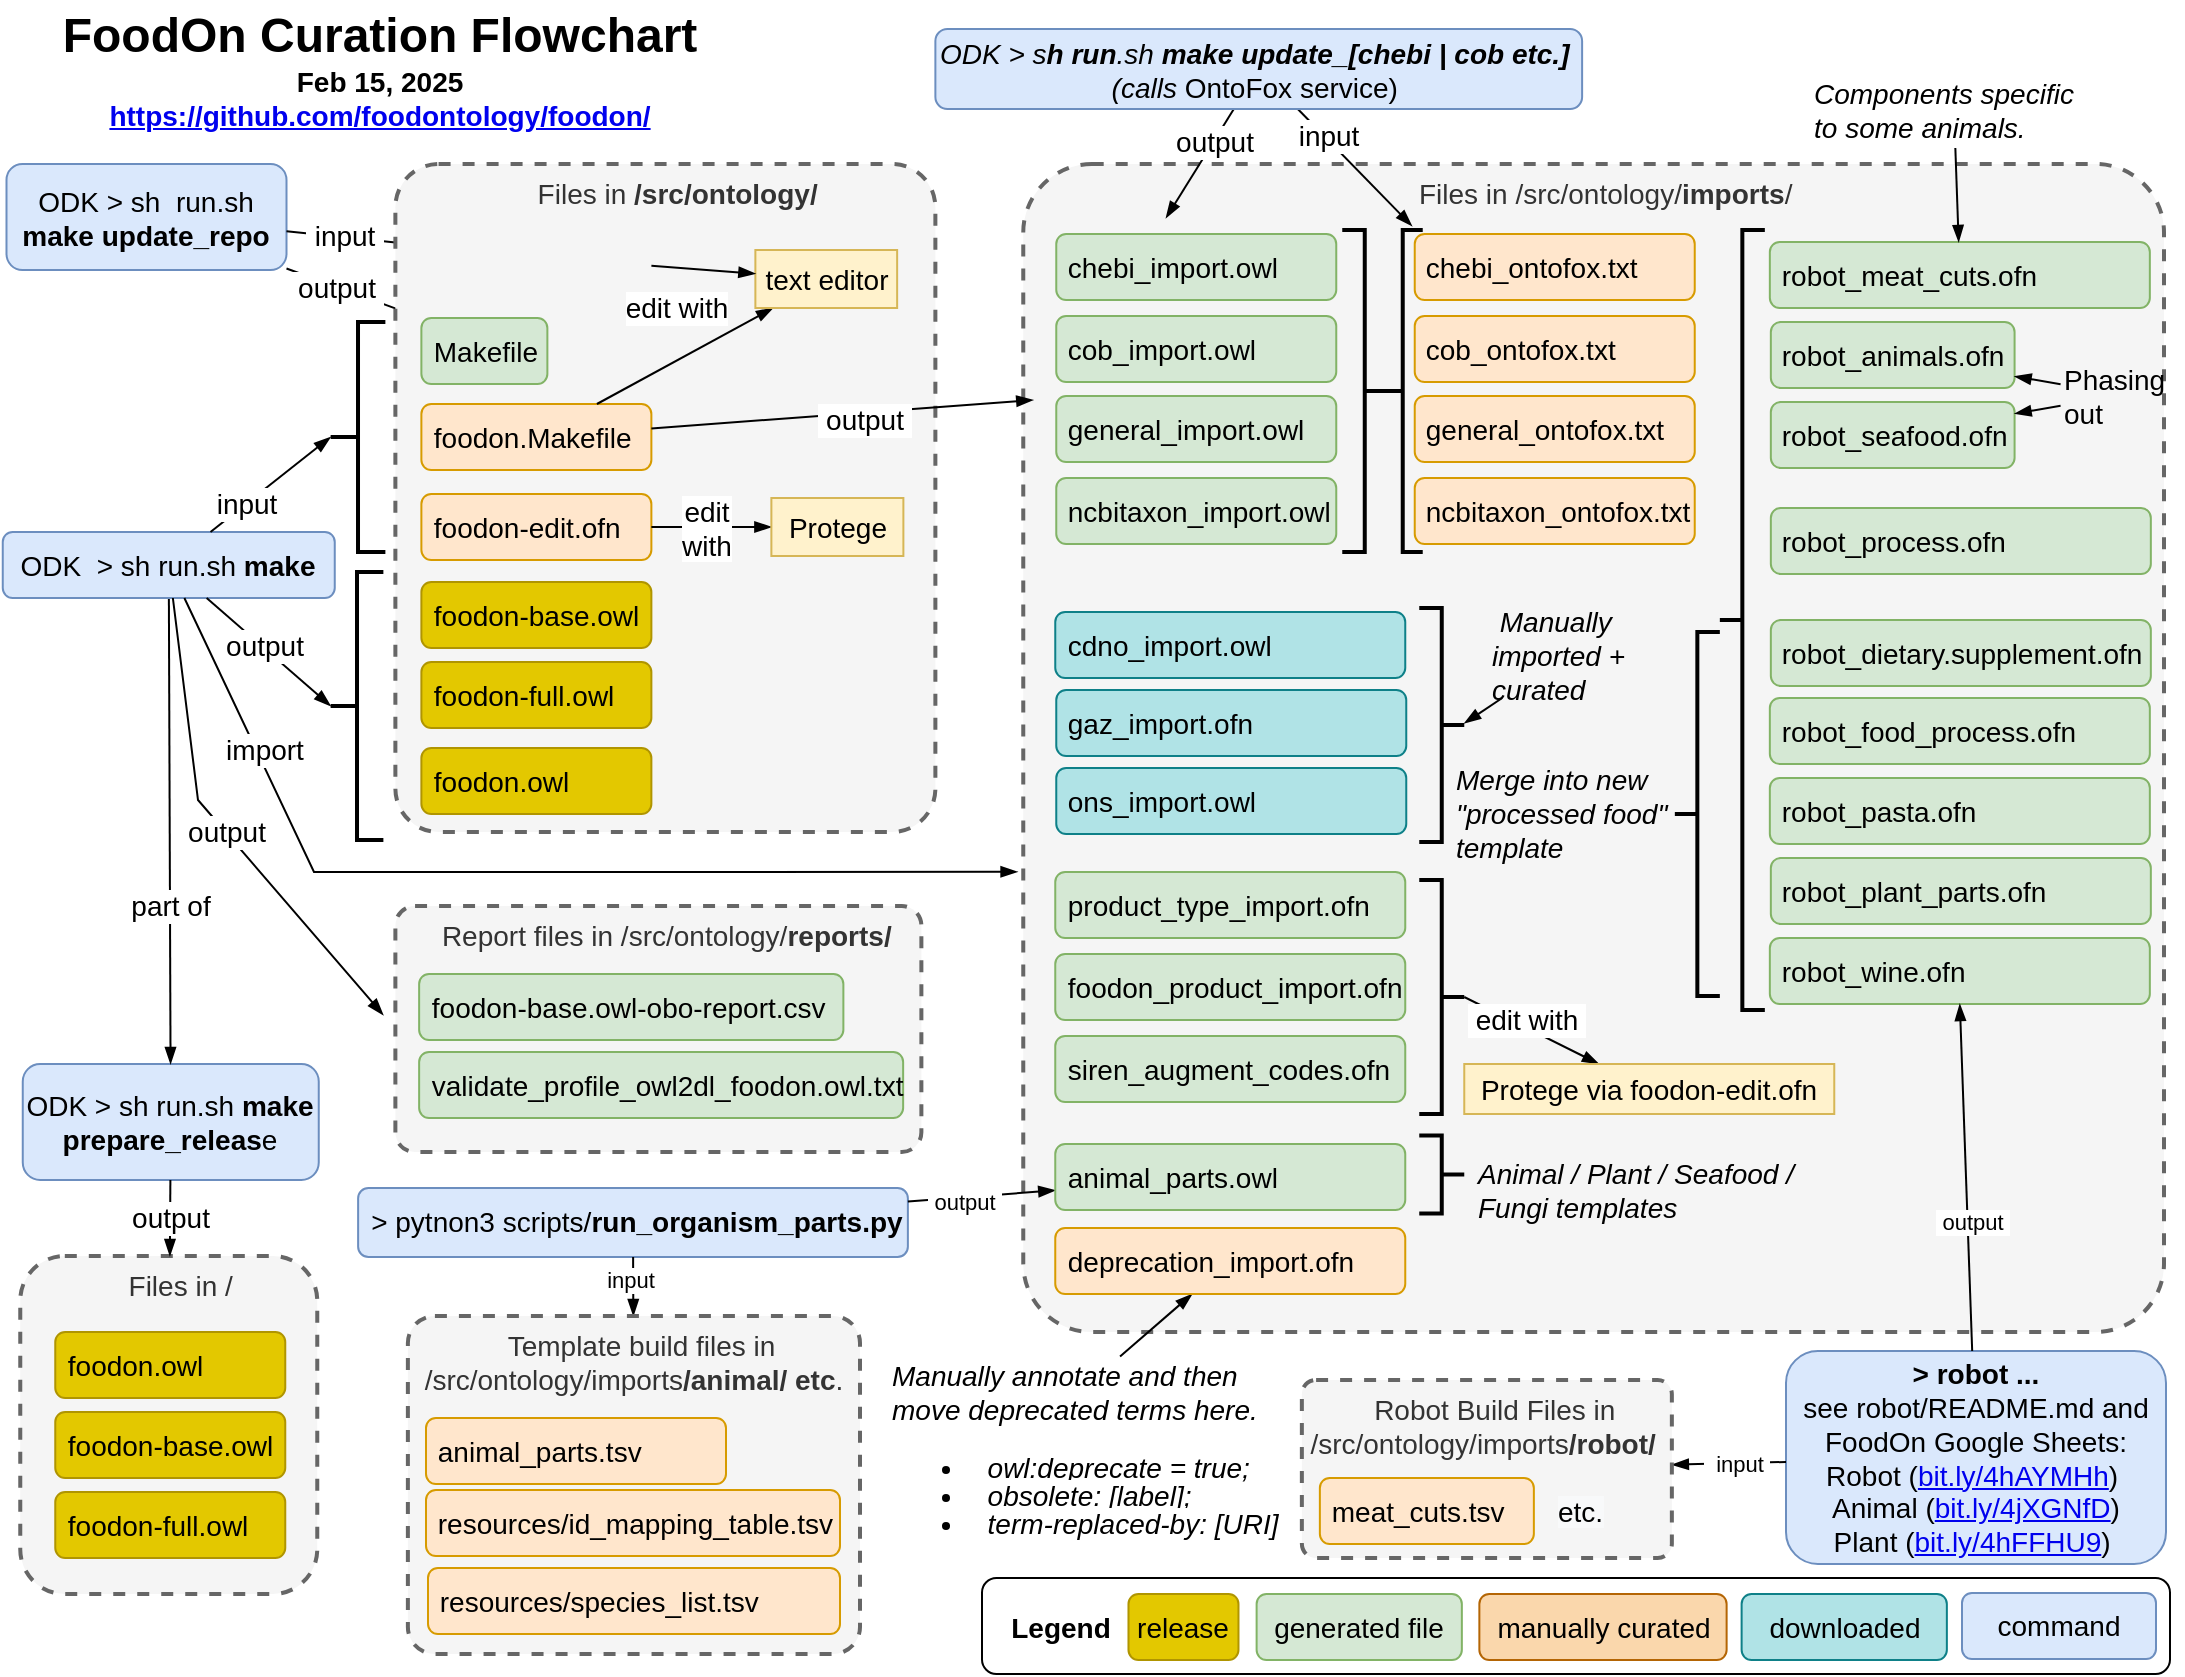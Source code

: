 <mxfile version="16.5.1" type="device" pages="3"><diagram id="n1P1Pr-uf3GvkZnjB2hU" name="Files"><mxGraphModel dx="1167" dy="767" grid="0" gridSize="10" guides="1" tooltips="1" connect="1" arrows="1" fold="1" page="1" pageScale="1" pageWidth="1100" pageHeight="850" math="0" shadow="0"><root><mxCell id="0"/><mxCell id="Zxuot0La1FkJ_TB4NmyH-4" value="robot" parent="0"/><mxCell id="kagq-NyG5xkXEeUmF4hn-34" value="&amp;nbsp; &amp;nbsp;Files in /src/ontology/&lt;b&gt;imports&lt;/b&gt;/" style="rounded=1;whiteSpace=wrap;html=1;fontSize=14;dashed=1;strokeWidth=2;fillColor=#f5f5f5;fontColor=#333333;strokeColor=#666666;align=center;verticalAlign=top;arcSize=6;" parent="Zxuot0La1FkJ_TB4NmyH-4" vertex="1"><mxGeometry x="520.63" y="89" width="570.37" height="584" as="geometry"/></mxCell><mxCell id="kagq-NyG5xkXEeUmF4hn-6" value="&amp;nbsp;chebi_import.owl" style="rounded=1;whiteSpace=wrap;html=1;fontSize=14;align=left;fillColor=#d5e8d4;strokeColor=#82b366;" parent="Zxuot0La1FkJ_TB4NmyH-4" vertex="1"><mxGeometry x="537.13" y="124" width="140" height="33" as="geometry"/></mxCell><mxCell id="kagq-NyG5xkXEeUmF4hn-31" value="&amp;nbsp;cob_import.owl" style="rounded=1;whiteSpace=wrap;html=1;fontSize=14;align=left;fillColor=#d5e8d4;strokeColor=#82b366;" parent="Zxuot0La1FkJ_TB4NmyH-4" vertex="1"><mxGeometry x="537.13" y="165" width="140" height="33" as="geometry"/></mxCell><mxCell id="kagq-NyG5xkXEeUmF4hn-32" value="&lt;span style=&quot;font-size: 14px&quot;&gt;&amp;nbsp;general_import.owl&lt;/span&gt;" style="rounded=1;whiteSpace=wrap;html=1;fontSize=14;align=left;fillColor=#d5e8d4;strokeColor=#82b366;" parent="Zxuot0La1FkJ_TB4NmyH-4" vertex="1"><mxGeometry x="537.13" y="205" width="140" height="33" as="geometry"/></mxCell><mxCell id="kagq-NyG5xkXEeUmF4hn-33" value="&amp;nbsp;ncbitaxon_import.owl" style="rounded=1;whiteSpace=wrap;html=1;fontSize=14;align=left;fillColor=#d5e8d4;strokeColor=#82b366;" parent="Zxuot0La1FkJ_TB4NmyH-4" vertex="1"><mxGeometry x="537.13" y="246" width="140" height="33" as="geometry"/></mxCell><mxCell id="kagq-NyG5xkXEeUmF4hn-45" value="&amp;nbsp;cdno_import.owl" style="rounded=1;whiteSpace=wrap;html=1;fontSize=14;align=left;fillColor=#b0e3e6;strokeColor=#0e8088;" parent="Zxuot0La1FkJ_TB4NmyH-4" vertex="1"><mxGeometry x="536.63" y="313" width="175" height="33" as="geometry"/></mxCell><mxCell id="kagq-NyG5xkXEeUmF4hn-47" value="&amp;nbsp;gaz_import.ofn" style="rounded=1;whiteSpace=wrap;html=1;fontSize=14;align=left;fillColor=#b0e3e6;strokeColor=#0e8088;" parent="Zxuot0La1FkJ_TB4NmyH-4" vertex="1"><mxGeometry x="537.13" y="352" width="175" height="33" as="geometry"/></mxCell><mxCell id="kagq-NyG5xkXEeUmF4hn-48" value="&amp;nbsp;ons_import.owl" style="rounded=1;whiteSpace=wrap;html=1;fontSize=14;align=left;fillColor=#b0e3e6;strokeColor=#0e8088;" parent="Zxuot0La1FkJ_TB4NmyH-4" vertex="1"><mxGeometry x="537.13" y="391" width="175" height="33" as="geometry"/></mxCell><mxCell id="kagq-NyG5xkXEeUmF4hn-49" value="&amp;nbsp;product_type_import.ofn" style="rounded=1;whiteSpace=wrap;html=1;fontSize=14;align=left;fillColor=#d5e8d4;strokeColor=#82b366;" parent="Zxuot0La1FkJ_TB4NmyH-4" vertex="1"><mxGeometry x="536.63" y="443" width="175" height="33" as="geometry"/></mxCell><mxCell id="kagq-NyG5xkXEeUmF4hn-50" value="&amp;nbsp;siren_augment_codes.ofn" style="rounded=1;whiteSpace=wrap;html=1;fontSize=14;align=left;fillColor=#d5e8d4;strokeColor=#82b366;" parent="Zxuot0La1FkJ_TB4NmyH-4" vertex="1"><mxGeometry x="536.63" y="525" width="175" height="33" as="geometry"/></mxCell><mxCell id="kagq-NyG5xkXEeUmF4hn-52" value="&amp;nbsp;foodon_product_import.ofn" style="rounded=1;whiteSpace=wrap;html=1;fontSize=14;align=left;fillColor=#d5e8d4;strokeColor=#82b366;" parent="Zxuot0La1FkJ_TB4NmyH-4" vertex="1"><mxGeometry x="536.63" y="484" width="175" height="33" as="geometry"/></mxCell><mxCell id="kagq-NyG5xkXEeUmF4hn-53" value="&amp;nbsp;robot_animals.ofn" style="rounded=1;whiteSpace=wrap;html=1;fontSize=14;align=left;fillColor=#d5e8d4;strokeColor=#82b366;" parent="Zxuot0La1FkJ_TB4NmyH-4" vertex="1"><mxGeometry x="894.42" y="168" width="121.87" height="33" as="geometry"/></mxCell><mxCell id="kagq-NyG5xkXEeUmF4hn-54" value="&amp;nbsp;robot_dietary.supplement.ofn" style="rounded=1;whiteSpace=wrap;html=1;fontSize=14;align=left;fillColor=#d5e8d4;strokeColor=#82b366;" parent="Zxuot0La1FkJ_TB4NmyH-4" vertex="1"><mxGeometry x="894.42" y="317" width="190" height="33" as="geometry"/></mxCell><mxCell id="kagq-NyG5xkXEeUmF4hn-55" value="" style="strokeWidth=2;html=1;shape=mxgraph.flowchart.annotation_2;align=left;labelPosition=right;pointerEvents=1;fontSize=14;rotation=0;" parent="Zxuot0La1FkJ_TB4NmyH-4" vertex="1"><mxGeometry x="700.37" y="122" width="20" height="161" as="geometry"/></mxCell><mxCell id="kagq-NyG5xkXEeUmF4hn-57" value="&amp;nbsp;chebi_ontofox.txt" style="rounded=1;whiteSpace=wrap;html=1;fontSize=14;align=left;fillColor=#ffe6cc;strokeColor=#d79b00;" parent="Zxuot0La1FkJ_TB4NmyH-4" vertex="1"><mxGeometry x="716.37" y="124" width="140" height="33" as="geometry"/></mxCell><mxCell id="kagq-NyG5xkXEeUmF4hn-58" value="&amp;nbsp;cob_ontofox.txt" style="rounded=1;whiteSpace=wrap;html=1;fontSize=14;align=left;fillColor=#ffe6cc;strokeColor=#d79b00;" parent="Zxuot0La1FkJ_TB4NmyH-4" vertex="1"><mxGeometry x="716.37" y="165" width="140" height="33" as="geometry"/></mxCell><mxCell id="kagq-NyG5xkXEeUmF4hn-59" value="&lt;span style=&quot;font-size: 14px&quot;&gt;&amp;nbsp;general_&lt;/span&gt;ontofox.txt" style="rounded=1;whiteSpace=wrap;html=1;fontSize=14;align=left;fillColor=#ffe6cc;strokeColor=#d79b00;" parent="Zxuot0La1FkJ_TB4NmyH-4" vertex="1"><mxGeometry x="716.37" y="205" width="140" height="33" as="geometry"/></mxCell><mxCell id="kagq-NyG5xkXEeUmF4hn-60" value="&amp;nbsp;ncbitaxon_ontofox.txt" style="rounded=1;whiteSpace=wrap;html=1;fontSize=14;align=left;fillColor=#ffe6cc;strokeColor=#d79b00;" parent="Zxuot0La1FkJ_TB4NmyH-4" vertex="1"><mxGeometry x="716.37" y="246" width="140" height="33" as="geometry"/></mxCell><mxCell id="kagq-NyG5xkXEeUmF4hn-61" value="" style="strokeWidth=2;html=1;shape=mxgraph.flowchart.annotation_2;align=left;labelPosition=right;pointerEvents=1;fontSize=14;rotation=-180;" parent="Zxuot0La1FkJ_TB4NmyH-4" vertex="1"><mxGeometry x="680.13" y="122" width="22.5" height="161" as="geometry"/></mxCell><mxCell id="kagq-NyG5xkXEeUmF4hn-65" value="" style="strokeWidth=2;html=1;shape=mxgraph.flowchart.annotation_2;align=left;labelPosition=right;pointerEvents=1;fontSize=14;rotation=-180;" parent="Zxuot0La1FkJ_TB4NmyH-4" vertex="1"><mxGeometry x="718.63" y="447" width="22.5" height="117" as="geometry"/></mxCell><mxCell id="kagq-NyG5xkXEeUmF4hn-66" value="&amp;nbsp;edit with&amp;nbsp;" style="endArrow=blockThin;rounded=0;fontSize=14;endFill=1;exitX=0;exitY=0.5;exitDx=0;exitDy=0;exitPerimeter=0;html=1;labelBackgroundColor=default;" parent="Zxuot0La1FkJ_TB4NmyH-4" source="kagq-NyG5xkXEeUmF4hn-65" target="kagq-NyG5xkXEeUmF4hn-67" edge="1"><mxGeometry x="-0.153" y="3" width="50" height="50" relative="1" as="geometry"><mxPoint x="784.63" y="342.5" as="sourcePoint"/><mxPoint x="525.429" y="90" as="targetPoint"/><mxPoint x="1" as="offset"/></mxGeometry></mxCell><mxCell id="kagq-NyG5xkXEeUmF4hn-67" value="&lt;span style=&quot;font-size: 14px&quot;&gt;Protege via foodon-edit.ofn&lt;/span&gt;" style="rounded=0;whiteSpace=wrap;html=1;fontSize=14;fillColor=#fff2cc;strokeColor=#d6b656;" parent="Zxuot0La1FkJ_TB4NmyH-4" vertex="1"><mxGeometry x="741.13" y="539" width="185" height="25" as="geometry"/></mxCell><mxCell id="kagq-NyG5xkXEeUmF4hn-68" value="" style="strokeWidth=2;html=1;shape=mxgraph.flowchart.annotation_2;align=left;labelPosition=right;pointerEvents=1;fontSize=14;rotation=-180;" parent="Zxuot0La1FkJ_TB4NmyH-4" vertex="1"><mxGeometry x="718.63" y="311" width="22.5" height="117" as="geometry"/></mxCell><mxCell id="kagq-NyG5xkXEeUmF4hn-70" value="" style="endArrow=blockThin;rounded=0;fontSize=14;endFill=1;labelBackgroundColor=none;" parent="Zxuot0La1FkJ_TB4NmyH-4" edge="1" source="dw9ndIeTyJLsOfFiLtXb-10"><mxGeometry x="-0.998" y="-42" width="50" height="50" relative="1" as="geometry"><mxPoint x="855" y="369" as="sourcePoint"/><mxPoint x="741.127" y="368.668" as="targetPoint"/><mxPoint as="offset"/></mxGeometry></mxCell><mxCell id="kagq-NyG5xkXEeUmF4hn-73" value="&amp;nbsp;robot_food_process.ofn" style="rounded=1;whiteSpace=wrap;html=1;fontSize=14;align=left;fillColor=#d5e8d4;strokeColor=#82b366;" parent="Zxuot0La1FkJ_TB4NmyH-4" vertex="1"><mxGeometry x="893.92" y="356" width="190" height="33" as="geometry"/></mxCell><mxCell id="kagq-NyG5xkXEeUmF4hn-74" value="&amp;nbsp;robot_meat_cuts.ofn" style="rounded=1;whiteSpace=wrap;html=1;fontSize=14;align=left;fillColor=#d5e8d4;strokeColor=#82b366;" parent="Zxuot0La1FkJ_TB4NmyH-4" vertex="1"><mxGeometry x="893.92" y="128" width="190" height="33" as="geometry"/></mxCell><mxCell id="kagq-NyG5xkXEeUmF4hn-75" value="&amp;nbsp;robot_pasta.ofn" style="rounded=1;whiteSpace=wrap;html=1;fontSize=14;align=left;fillColor=#d5e8d4;strokeColor=#82b366;" parent="Zxuot0La1FkJ_TB4NmyH-4" vertex="1"><mxGeometry x="893.92" y="396" width="190" height="33" as="geometry"/></mxCell><mxCell id="kagq-NyG5xkXEeUmF4hn-76" value="&amp;nbsp;robot_plant_parts.ofn" style="rounded=1;whiteSpace=wrap;html=1;fontSize=14;align=left;fillColor=#d5e8d4;strokeColor=#82b366;" parent="Zxuot0La1FkJ_TB4NmyH-4" vertex="1"><mxGeometry x="894.42" y="436" width="190" height="33" as="geometry"/></mxCell><mxCell id="kagq-NyG5xkXEeUmF4hn-77" value="&amp;nbsp;robot_process.ofn" style="rounded=1;whiteSpace=wrap;html=1;fontSize=14;align=left;fillColor=#d5e8d4;strokeColor=#82b366;" parent="Zxuot0La1FkJ_TB4NmyH-4" vertex="1"><mxGeometry x="894.42" y="261" width="190" height="33" as="geometry"/></mxCell><mxCell id="kagq-NyG5xkXEeUmF4hn-78" value="&amp;nbsp;robot_seafood.ofn" style="rounded=1;whiteSpace=wrap;html=1;fontSize=14;align=left;fillColor=#d5e8d4;strokeColor=#82b366;" parent="Zxuot0La1FkJ_TB4NmyH-4" vertex="1"><mxGeometry x="894.42" y="208" width="121.87" height="33" as="geometry"/></mxCell><mxCell id="kagq-NyG5xkXEeUmF4hn-79" value="&amp;nbsp;robot_wine.ofn" style="rounded=1;whiteSpace=wrap;html=1;fontSize=14;align=left;fillColor=#d5e8d4;strokeColor=#82b366;" parent="Zxuot0La1FkJ_TB4NmyH-4" vertex="1"><mxGeometry x="893.92" y="476" width="190" height="33" as="geometry"/></mxCell><mxCell id="kagq-NyG5xkXEeUmF4hn-80" value="&lt;b&gt;&amp;gt; robot ... &lt;br&gt;&lt;/b&gt;see robot/README.md and FoodOn Google Sheets:&lt;br&gt;&lt;span&gt;Robot (&lt;/span&gt;&lt;a href=&quot;https://bit.ly/4hAYMHh&quot;&gt;bit.ly/4hAYMHh&lt;/a&gt;&lt;span&gt;)&amp;nbsp;&lt;br&gt;&lt;/span&gt;&lt;span&gt;Animal (&lt;/span&gt;&lt;a href=&quot;https://bit.ly/4jXGNfD&quot;&gt;bit.ly/4jXGNfD&lt;/a&gt;&lt;span&gt;)&lt;br&gt;&lt;/span&gt;&lt;span&gt;Plant (&lt;/span&gt;&lt;a href=&quot;https://bit.ly/4hFFHU9&quot;&gt;bit.ly/4hFFHU9&lt;/a&gt;&lt;span&gt;)&amp;nbsp;&lt;/span&gt;&lt;span&gt;&lt;br&gt;&lt;/span&gt;" style="rounded=1;whiteSpace=wrap;html=1;fontSize=14;strokeWidth=1;fillColor=#dae8fc;strokeColor=#6c8ebf;" parent="Zxuot0La1FkJ_TB4NmyH-4" vertex="1"><mxGeometry x="902" y="682.5" width="190" height="106.5" as="geometry"/></mxCell><mxCell id="kagq-NyG5xkXEeUmF4hn-81" value="" style="strokeWidth=2;html=1;shape=mxgraph.flowchart.annotation_2;align=left;labelPosition=right;pointerEvents=1;fontSize=14;rotation=0;" parent="Zxuot0La1FkJ_TB4NmyH-4" vertex="1"><mxGeometry x="868.92" y="122" width="22.5" height="390" as="geometry"/></mxCell><mxCell id="HEGczAj6RnPgkF3aHtss-11" value="Components specific to some animals." style="text;html=1;strokeColor=none;fillColor=none;align=left;verticalAlign=middle;whiteSpace=wrap;rounded=0;fontSize=14;fontStyle=2" vertex="1" parent="Zxuot0La1FkJ_TB4NmyH-4"><mxGeometry x="914" y="43" width="144" height="38" as="geometry"/></mxCell><mxCell id="HEGczAj6RnPgkF3aHtss-12" value="" style="endArrow=blockThin;html=1;rounded=0;fontSize=14;endFill=1;" edge="1" parent="Zxuot0La1FkJ_TB4NmyH-4" source="HEGczAj6RnPgkF3aHtss-11" target="kagq-NyG5xkXEeUmF4hn-74"><mxGeometry x="-0.043" width="50" height="50" relative="1" as="geometry"><mxPoint x="1376.55" y="142.5" as="sourcePoint"/><mxPoint x="1468.553" y="142.067" as="targetPoint"/><mxPoint as="offset"/></mxGeometry></mxCell><mxCell id="HEGczAj6RnPgkF3aHtss-13" value="&lt;span style=&quot;font-style: normal&quot;&gt;Phasing&lt;br&gt;out&lt;/span&gt;" style="text;html=1;strokeColor=none;fillColor=none;align=left;verticalAlign=middle;whiteSpace=wrap;rounded=0;fontSize=14;fontStyle=2" vertex="1" parent="Zxuot0La1FkJ_TB4NmyH-4"><mxGeometry x="1039.29" y="185.5" width="61" height="38" as="geometry"/></mxCell><mxCell id="HEGczAj6RnPgkF3aHtss-14" value="" style="endArrow=blockThin;html=1;rounded=0;fontSize=14;endFill=1;" edge="1" parent="Zxuot0La1FkJ_TB4NmyH-4" source="HEGczAj6RnPgkF3aHtss-13" target="kagq-NyG5xkXEeUmF4hn-53"><mxGeometry x="-0.043" width="50" height="50" relative="1" as="geometry"><mxPoint x="1322.67" y="199.5" as="sourcePoint"/><mxPoint x="898.29" y="184.5" as="targetPoint"/><mxPoint as="offset"/></mxGeometry></mxCell><mxCell id="HEGczAj6RnPgkF3aHtss-15" value="" style="endArrow=blockThin;html=1;rounded=0;fontSize=14;endFill=1;" edge="1" parent="Zxuot0La1FkJ_TB4NmyH-4" source="HEGczAj6RnPgkF3aHtss-13" target="kagq-NyG5xkXEeUmF4hn-78"><mxGeometry x="-0.043" width="50" height="50" relative="1" as="geometry"><mxPoint x="1127.17" y="206.788" as="sourcePoint"/><mxPoint x="1052.42" y="201.377" as="targetPoint"/><mxPoint as="offset"/></mxGeometry></mxCell><mxCell id="HEGczAj6RnPgkF3aHtss-22" value="" style="endArrow=none;html=1;rounded=0;fontSize=14;exitX=0;exitY=0.5;exitDx=0;exitDy=0;endFill=1;exitPerimeter=0;entryX=0;entryY=0.5;entryDx=0;entryDy=0;entryPerimeter=0;" edge="1" parent="Zxuot0La1FkJ_TB4NmyH-4" source="kagq-NyG5xkXEeUmF4hn-55"><mxGeometry x="-0.088" width="50" height="50" relative="1" as="geometry"><mxPoint x="789" y="202.5" as="sourcePoint"/><mxPoint x="697" y="202.5" as="targetPoint"/><mxPoint as="offset"/></mxGeometry></mxCell><mxCell id="HEGczAj6RnPgkF3aHtss-23" value="" style="strokeWidth=2;html=1;shape=mxgraph.flowchart.annotation_2;align=left;labelPosition=right;pointerEvents=1;fontSize=14;rotation=0;" vertex="1" parent="Zxuot0La1FkJ_TB4NmyH-4"><mxGeometry x="846.42" y="323" width="22.5" height="182" as="geometry"/></mxCell><mxCell id="HEGczAj6RnPgkF3aHtss-25" value="Merge into new &quot;processed food&quot; template" style="text;html=1;strokeColor=none;fillColor=none;align=left;verticalAlign=middle;whiteSpace=wrap;rounded=0;fontSize=14;fontStyle=2" vertex="1" parent="Zxuot0La1FkJ_TB4NmyH-4"><mxGeometry x="734.97" y="401.5" width="111.45" height="25" as="geometry"/></mxCell><mxCell id="HEGczAj6RnPgkF3aHtss-26" value="" style="rounded=0;orthogonalLoop=1;jettySize=auto;html=1;labelBackgroundColor=#FFFFFF;fontSize=14;endArrow=blockThin;endFill=1;" edge="1" parent="Zxuot0La1FkJ_TB4NmyH-4" source="kagq-NyG5xkXEeUmF4hn-80" target="HEGczAj6RnPgkF3aHtss-16"><mxGeometry relative="1" as="geometry"><mxPoint x="432.404" y="607.13" as="sourcePoint"/><mxPoint x="487.63" y="840.5" as="targetPoint"/></mxGeometry></mxCell><mxCell id="HEGczAj6RnPgkF3aHtss-27" value="&amp;nbsp; input&amp;nbsp;" style="edgeLabel;html=1;align=center;verticalAlign=middle;resizable=0;points=[];" vertex="1" connectable="0" parent="HEGczAj6RnPgkF3aHtss-26"><mxGeometry x="-0.258" y="-2" relative="1" as="geometry"><mxPoint x="-4" y="2" as="offset"/></mxGeometry></mxCell><mxCell id="HEGczAj6RnPgkF3aHtss-28" value="" style="rounded=0;orthogonalLoop=1;jettySize=auto;html=1;labelBackgroundColor=#FFFFFF;fontSize=14;endArrow=blockThin;endFill=1;entryX=0.5;entryY=1;entryDx=0;entryDy=0;" edge="1" parent="Zxuot0La1FkJ_TB4NmyH-4" source="kagq-NyG5xkXEeUmF4hn-80" target="kagq-NyG5xkXEeUmF4hn-79"><mxGeometry relative="1" as="geometry"><mxPoint x="451.404" y="608.63" as="sourcePoint"/><mxPoint x="1107.63" y="519" as="targetPoint"/></mxGeometry></mxCell><mxCell id="HEGczAj6RnPgkF3aHtss-29" value="&amp;nbsp;output&amp;nbsp;" style="edgeLabel;html=1;align=center;verticalAlign=middle;resizable=0;points=[];" vertex="1" connectable="0" parent="HEGczAj6RnPgkF3aHtss-28"><mxGeometry x="-0.258" y="-2" relative="1" as="geometry"><mxPoint as="offset"/></mxGeometry></mxCell><mxCell id="dw9ndIeTyJLsOfFiLtXb-10" value="&lt;span style=&quot;text-align: center&quot;&gt;&amp;nbsp;Manually imported + curated&lt;/span&gt;" style="text;html=1;strokeColor=none;fillColor=none;align=left;verticalAlign=middle;whiteSpace=wrap;rounded=0;fontSize=14;fontStyle=2" vertex="1" parent="Zxuot0La1FkJ_TB4NmyH-4"><mxGeometry x="753.13" y="313" width="78.37" height="43" as="geometry"/></mxCell><mxCell id="dw9ndIeTyJLsOfFiLtXb-20" value="" style="group" vertex="1" connectable="0" parent="Zxuot0La1FkJ_TB4NmyH-4"><mxGeometry x="659.93" y="697" width="185" height="89" as="geometry"/></mxCell><mxCell id="HEGczAj6RnPgkF3aHtss-16" value="&amp;nbsp; Robot Build Files in /src/ontology/imports&lt;b&gt;/robot/&amp;nbsp;&lt;/b&gt;" style="rounded=1;whiteSpace=wrap;html=1;fontSize=14;dashed=1;strokeWidth=2;fillColor=#f5f5f5;fontColor=#333333;strokeColor=#666666;align=center;verticalAlign=top;arcSize=8;" vertex="1" parent="dw9ndIeTyJLsOfFiLtXb-20"><mxGeometry width="185" height="89" as="geometry"/></mxCell><mxCell id="HEGczAj6RnPgkF3aHtss-30" value="&amp;nbsp;meat_cuts.tsv&amp;nbsp;" style="rounded=1;whiteSpace=wrap;html=1;fontSize=14;align=left;fillColor=#ffe6cc;strokeColor=#d79b00;" vertex="1" parent="dw9ndIeTyJLsOfFiLtXb-20"><mxGeometry x="9" y="49" width="107" height="33" as="geometry"/></mxCell><mxCell id="dw9ndIeTyJLsOfFiLtXb-1" value="&lt;meta charset=&quot;utf-8&quot;&gt;&lt;span style=&quot;color: rgb(0, 0, 0); font-family: helvetica; font-size: 14px; font-style: normal; font-weight: 400; letter-spacing: normal; text-align: left; text-indent: 0px; text-transform: none; word-spacing: 0px; background-color: rgb(248, 249, 250); display: inline; float: none;&quot;&gt;etc.&lt;/span&gt;" style="text;whiteSpace=wrap;html=1;" vertex="1" parent="dw9ndIeTyJLsOfFiLtXb-20"><mxGeometry x="126.005" y="51.001" width="43" height="29" as="geometry"/></mxCell><mxCell id="Zxuot0La1FkJ_TB4NmyH-3" value="animal parts" parent="0"/><mxCell id="HEGczAj6RnPgkF3aHtss-2" value="&lt;span style=&quot;text-align: left;&quot;&gt;&amp;nbsp;&amp;gt; pytnon3 scripts/&lt;b&gt;run_organism_parts.py&lt;/b&gt;&lt;/span&gt;" style="rounded=1;whiteSpace=wrap;html=1;fontSize=14;strokeWidth=1;fillColor=#dae8fc;strokeColor=#6c8ebf;fontStyle=0" vertex="1" parent="Zxuot0La1FkJ_TB4NmyH-3"><mxGeometry x="188.06" y="601" width="274.88" height="34.5" as="geometry"/></mxCell><mxCell id="HEGczAj6RnPgkF3aHtss-5" value="" style="rounded=0;orthogonalLoop=1;jettySize=auto;html=1;labelBackgroundColor=#FFFFFF;fontSize=14;endArrow=blockThin;endFill=1;" edge="1" parent="Zxuot0La1FkJ_TB4NmyH-3" source="HEGczAj6RnPgkF3aHtss-2" target="HEGczAj6RnPgkF3aHtss-1"><mxGeometry relative="1" as="geometry"><mxPoint x="439" y="635.604" as="sourcePoint"/><mxPoint x="522" y="635.008" as="targetPoint"/></mxGeometry></mxCell><mxCell id="HEGczAj6RnPgkF3aHtss-6" value="input" style="edgeLabel;html=1;align=center;verticalAlign=middle;resizable=0;points=[];" vertex="1" connectable="0" parent="HEGczAj6RnPgkF3aHtss-5"><mxGeometry x="-0.258" y="-2" relative="1" as="geometry"><mxPoint as="offset"/></mxGeometry></mxCell><mxCell id="dw9ndIeTyJLsOfFiLtXb-9" value="" style="group" vertex="1" connectable="0" parent="Zxuot0La1FkJ_TB4NmyH-3"><mxGeometry x="212.94" y="665" width="226.06" height="169" as="geometry"/></mxCell><mxCell id="HEGczAj6RnPgkF3aHtss-1" value="&amp;nbsp; Template build files in /src/ontology/imports&lt;b&gt;/animal/ etc&lt;/b&gt;." style="rounded=1;whiteSpace=wrap;html=1;fontSize=14;dashed=1;strokeWidth=2;fillColor=#f5f5f5;fontColor=#333333;strokeColor=#666666;align=center;verticalAlign=top;arcSize=8;" vertex="1" parent="dw9ndIeTyJLsOfFiLtXb-9"><mxGeometry width="226.06" height="169" as="geometry"/></mxCell><mxCell id="HEGczAj6RnPgkF3aHtss-7" value="&lt;span style=&quot;text-align: center&quot;&gt;&amp;nbsp;resources/id_mapping_table.tsv&lt;/span&gt;" style="rounded=1;whiteSpace=wrap;html=1;fontSize=14;align=left;fillColor=#ffe6cc;strokeColor=#d79b00;" vertex="1" parent="dw9ndIeTyJLsOfFiLtXb-9"><mxGeometry x="9.06" y="87.0" width="207" height="33" as="geometry"/></mxCell><mxCell id="HEGczAj6RnPgkF3aHtss-8" value="&lt;span style=&quot;text-align: center&quot;&gt;&amp;nbsp;resources/species_list.tsv&lt;/span&gt;" style="rounded=1;whiteSpace=wrap;html=1;fontSize=14;align=left;fillColor=#ffe6cc;strokeColor=#d79b00;" vertex="1" parent="dw9ndIeTyJLsOfFiLtXb-9"><mxGeometry x="10.06" y="126.0" width="206" height="33" as="geometry"/></mxCell><mxCell id="HEGczAj6RnPgkF3aHtss-9" value="&lt;span style=&quot;text-align: center&quot;&gt;&amp;nbsp;animal_parts.tsv&lt;/span&gt;" style="rounded=1;whiteSpace=wrap;html=1;fontSize=14;align=left;fillColor=#ffe6cc;strokeColor=#d79b00;" vertex="1" parent="dw9ndIeTyJLsOfFiLtXb-9"><mxGeometry x="9.06" y="51" width="150" height="33" as="geometry"/></mxCell><mxCell id="kagq-NyG5xkXEeUmF4hn-90" value="" style="rounded=0;orthogonalLoop=1;jettySize=auto;html=1;labelBackgroundColor=#FFFFFF;fontSize=14;endArrow=blockThin;endFill=1;" parent="Zxuot0La1FkJ_TB4NmyH-3" source="HEGczAj6RnPgkF3aHtss-2" target="kagq-NyG5xkXEeUmF4hn-51" edge="1"><mxGeometry relative="1" as="geometry"/></mxCell><mxCell id="HEGczAj6RnPgkF3aHtss-4" value="&amp;nbsp;output&amp;nbsp;" style="edgeLabel;html=1;align=center;verticalAlign=middle;resizable=0;points=[];" vertex="1" connectable="0" parent="kagq-NyG5xkXEeUmF4hn-90"><mxGeometry x="-0.258" y="-2" relative="1" as="geometry"><mxPoint as="offset"/></mxGeometry></mxCell><mxCell id="kagq-NyG5xkXEeUmF4hn-51" value="&amp;nbsp;animal_parts.owl" style="rounded=1;whiteSpace=wrap;html=1;fontSize=14;align=left;fillColor=#d5e8d4;strokeColor=#82b366;" parent="Zxuot0La1FkJ_TB4NmyH-3" vertex="1"><mxGeometry x="536.63" y="579" width="175" height="33" as="geometry"/></mxCell><mxCell id="kagq-NyG5xkXEeUmF4hn-82" value="" style="strokeWidth=2;html=1;shape=mxgraph.flowchart.annotation_2;align=left;labelPosition=right;pointerEvents=1;fontSize=14;rotation=-180;" parent="Zxuot0La1FkJ_TB4NmyH-3" vertex="1"><mxGeometry x="718.63" y="574.75" width="22.5" height="39" as="geometry"/></mxCell><mxCell id="HEGczAj6RnPgkF3aHtss-10" value="Animal / Plant / Seafood / Fungi templates&lt;span style=&quot;background-color: rgb(255 , 255 , 255)&quot;&gt;&lt;br&gt;&lt;/span&gt;" style="text;html=1;strokeColor=none;fillColor=none;align=left;verticalAlign=middle;whiteSpace=wrap;rounded=0;fontSize=14;fontStyle=2" vertex="1" parent="Zxuot0La1FkJ_TB4NmyH-3"><mxGeometry x="746" y="583" width="167" height="38" as="geometry"/></mxCell><mxCell id="Zxuot0La1FkJ_TB4NmyH-2" value="release" parent="0"/><mxCell id="kagq-NyG5xkXEeUmF4hn-15" value="&amp;nbsp; &amp;nbsp;Files in /" style="rounded=1;whiteSpace=wrap;html=1;fontSize=14;dashed=1;strokeWidth=2;fillColor=#f5f5f5;fontColor=#333333;strokeColor=#666666;align=center;verticalAlign=top;" parent="Zxuot0La1FkJ_TB4NmyH-2" vertex="1"><mxGeometry x="19.13" y="635" width="148.5" height="169" as="geometry"/></mxCell><mxCell id="kagq-NyG5xkXEeUmF4hn-16" value="&lt;font style=&quot;font-size: 14px&quot;&gt;ODK &amp;gt; sh run.sh &lt;b&gt;make prepare_releas&lt;/b&gt;e&lt;/font&gt;" style="rounded=1;whiteSpace=wrap;html=1;fontSize=14;strokeWidth=1;fillColor=#dae8fc;strokeColor=#6c8ebf;" parent="Zxuot0La1FkJ_TB4NmyH-2" vertex="1"><mxGeometry x="20.38" y="539" width="148" height="58" as="geometry"/></mxCell><mxCell id="kagq-NyG5xkXEeUmF4hn-20" value="&amp;nbsp;foodon-full.owl" style="rounded=1;whiteSpace=wrap;html=1;fontSize=14;align=left;fillColor=#e3c800;fontColor=#000000;strokeColor=#B09500;" parent="Zxuot0La1FkJ_TB4NmyH-2" vertex="1"><mxGeometry x="36.63" y="753" width="115" height="33" as="geometry"/></mxCell><mxCell id="kagq-NyG5xkXEeUmF4hn-21" value="&amp;nbsp;foodon-base.owl" style="rounded=1;whiteSpace=wrap;html=1;fontSize=14;align=left;fillColor=#e3c800;fontColor=#000000;strokeColor=#B09500;" parent="Zxuot0La1FkJ_TB4NmyH-2" vertex="1"><mxGeometry x="36.63" y="713" width="115" height="33" as="geometry"/></mxCell><mxCell id="kagq-NyG5xkXEeUmF4hn-22" value="&amp;nbsp;foodon.owl" style="rounded=1;whiteSpace=wrap;html=1;fontSize=14;align=left;fillColor=#e3c800;fontColor=#000000;strokeColor=#B09500;" parent="Zxuot0La1FkJ_TB4NmyH-2" vertex="1"><mxGeometry x="36.63" y="673" width="115" height="33" as="geometry"/></mxCell><mxCell id="kagq-NyG5xkXEeUmF4hn-25" value="output" style="endArrow=blockThin;html=1;rounded=0;fontSize=14;endFill=1;" parent="Zxuot0La1FkJ_TB4NmyH-2" source="kagq-NyG5xkXEeUmF4hn-16" target="kagq-NyG5xkXEeUmF4hn-15" edge="1"><mxGeometry width="50" height="50" relative="1" as="geometry"><mxPoint x="95.38" y="597.49" as="sourcePoint"/><mxPoint x="292.38" y="666.004" as="targetPoint"/><Array as="points"/></mxGeometry></mxCell><mxCell id="kagq-NyG5xkXEeUmF4hn-30" value="part of" style="endArrow=blockThin;html=1;rounded=0;fontSize=14;endFill=1;" parent="Zxuot0La1FkJ_TB4NmyH-2" source="kagq-NyG5xkXEeUmF4hn-11" target="kagq-NyG5xkXEeUmF4hn-16" edge="1"><mxGeometry x="0.328" width="50" height="50" relative="1" as="geometry"><mxPoint x="83.25" y="365" as="sourcePoint"/><mxPoint x="86.63" y="198" as="targetPoint"/><Array as="points"/><mxPoint as="offset"/></mxGeometry></mxCell><mxCell id="Zxuot0La1FkJ_TB4NmyH-1" value="deprecate" parent="0"/><mxCell id="kagq-NyG5xkXEeUmF4hn-85" value="&lt;span style=&quot;background-color: rgb(255 , 255 , 255) ; line-height: 1&quot;&gt;Manually annotate and then&lt;br&gt;move deprecated terms here.&lt;br&gt;&lt;ul&gt;&lt;li&gt;&lt;span style=&quot;background-color: rgb(255 , 255 , 255)&quot;&gt;&amp;nbsp; owl:deprecate = true; &lt;/span&gt;&lt;/li&gt;&lt;li&gt;&lt;span style=&quot;background-color: rgb(255 , 255 , 255)&quot;&gt;&amp;nbsp; obsolete: [label]; &lt;/span&gt;&lt;/li&gt;&lt;li&gt;&lt;span style=&quot;background-color: rgb(255 , 255 , 255)&quot;&gt;&amp;nbsp; term-replaced-by: [URI]&lt;/span&gt;&lt;/li&gt;&lt;/ul&gt;&lt;/span&gt;" style="text;html=1;strokeColor=none;fillColor=none;align=left;verticalAlign=middle;whiteSpace=wrap;rounded=0;fontSize=14;fontStyle=2" parent="Zxuot0La1FkJ_TB4NmyH-1" vertex="1"><mxGeometry x="453" y="685.25" width="232.06" height="106" as="geometry"/></mxCell><mxCell id="kagq-NyG5xkXEeUmF4hn-84" value="" style="endArrow=blockThin;html=1;rounded=0;fontSize=14;endFill=1;exitX=0.5;exitY=0;exitDx=0;exitDy=0;" parent="Zxuot0La1FkJ_TB4NmyH-1" source="kagq-NyG5xkXEeUmF4hn-85" target="kagq-NyG5xkXEeUmF4hn-46" edge="1"><mxGeometry x="-1" y="34" width="50" height="50" relative="1" as="geometry"><mxPoint x="773.63" y="453" as="sourcePoint"/><mxPoint x="734.627" y="452.668" as="targetPoint"/><mxPoint x="33" y="-33" as="offset"/></mxGeometry></mxCell><mxCell id="kagq-NyG5xkXEeUmF4hn-46" value="&amp;nbsp;deprecation_import.ofn" style="rounded=1;whiteSpace=wrap;html=1;fontSize=14;align=left;fillColor=#ffe6cc;strokeColor=#d79b00;" parent="Zxuot0La1FkJ_TB4NmyH-1" vertex="1"><mxGeometry x="536.63" y="621" width="175" height="33" as="geometry"/></mxCell><mxCell id="Zxuot0La1FkJ_TB4NmyH-5" value="ODK Import" parent="0"/><mxCell id="HEGczAj6RnPgkF3aHtss-18" value="input" style="endArrow=blockThin;html=1;rounded=0;fontSize=14;endFill=1;" edge="1" parent="Zxuot0La1FkJ_TB4NmyH-5" source="kagq-NyG5xkXEeUmF4hn-35"><mxGeometry x="-0.498" y="1" width="50" height="50" relative="1" as="geometry"><mxPoint x="138.63" y="161.613" as="sourcePoint"/><mxPoint x="715" y="120" as="targetPoint"/><mxPoint as="offset"/></mxGeometry></mxCell><mxCell id="HEGczAj6RnPgkF3aHtss-19" value="output" style="endArrow=blockThin;html=1;rounded=0;fontSize=14;endFill=1;" edge="1" parent="Zxuot0La1FkJ_TB4NmyH-5" source="kagq-NyG5xkXEeUmF4hn-35"><mxGeometry x="-0.386" width="50" height="50" relative="1" as="geometry"><mxPoint x="138.63" y="161.613" as="sourcePoint"/><mxPoint x="592" y="116" as="targetPoint"/><mxPoint as="offset"/></mxGeometry></mxCell><mxCell id="kagq-NyG5xkXEeUmF4hn-35" value="&lt;div style=&quot;text-align: center&quot;&gt;ODK &amp;gt; s&lt;b&gt;h run&lt;/b&gt;.sh&lt;b&gt; make update_[chebi | cob etc.]&lt;/b&gt;&lt;/div&gt;&lt;font style=&quot;font-size: 14px&quot;&gt;&lt;div style=&quot;text-align: center&quot;&gt;&lt;span&gt;(calls&amp;nbsp;&lt;/span&gt;&lt;span style=&quot;font-style: normal&quot;&gt;OntoFox service)&lt;/span&gt;&lt;/div&gt;&lt;/font&gt;" style="rounded=1;whiteSpace=wrap;html=1;fontSize=14;strokeWidth=1;fillColor=#dae8fc;strokeColor=#6c8ebf;fontStyle=2;align=left;" parent="Zxuot0La1FkJ_TB4NmyH-5" vertex="1"><mxGeometry x="476.69" y="21.5" width="323.37" height="40" as="geometry"/></mxCell><mxCell id="Zxuot0La1FkJ_TB4NmyH-6" value="Maintenance" parent="0"/><mxCell id="kagq-NyG5xkXEeUmF4hn-37" value="&lt;span style=&quot;font-style: normal&quot;&gt;ODK &amp;gt; sh &lt;/span&gt;&lt;span style=&quot;font-style: normal&quot;&gt;&amp;nbsp;run.sh &lt;b&gt;make update_repo&lt;/b&gt;&lt;/span&gt;" style="rounded=1;whiteSpace=wrap;html=1;fontSize=14;strokeWidth=1;fillColor=#dae8fc;strokeColor=#6c8ebf;fontStyle=2" parent="Zxuot0La1FkJ_TB4NmyH-6" vertex="1"><mxGeometry x="12.25" y="89" width="140" height="53" as="geometry"/></mxCell><mxCell id="kagq-NyG5xkXEeUmF4hn-23" value="&amp;nbsp;output&amp;nbsp;" style="endArrow=blockThin;html=1;rounded=0;fontSize=14;endFill=1;entryX=0;entryY=0;entryDx=0;entryDy=0;" parent="Zxuot0La1FkJ_TB4NmyH-6" source="kagq-NyG5xkXEeUmF4hn-37" target="kagq-NyG5xkXEeUmF4hn-38" edge="1"><mxGeometry x="-0.259" y="-1" width="50" height="50" relative="1" as="geometry"><mxPoint x="188.63" y="77" as="sourcePoint"/><mxPoint x="277.63" y="29" as="targetPoint"/><mxPoint as="offset"/></mxGeometry></mxCell><mxCell id="kagq-NyG5xkXEeUmF4hn-40" value="&amp;nbsp;input&amp;nbsp;" style="endArrow=blockThin;html=1;rounded=0;fontSize=14;endFill=1;" parent="Zxuot0La1FkJ_TB4NmyH-6" source="kagq-NyG5xkXEeUmF4hn-37" target="kagq-NyG5xkXEeUmF4hn-29" edge="1"><mxGeometry x="-0.162" y="1" width="50" height="50" relative="1" as="geometry"><mxPoint x="79.697" y="198" as="sourcePoint"/><mxPoint x="183.63" y="229.718" as="targetPoint"/><mxPoint as="offset"/></mxGeometry></mxCell><mxCell id="kagq-NyG5xkXEeUmF4hn-29" value="&amp;nbsp;foodon-odk.yaml" style="rounded=1;whiteSpace=wrap;html=1;fontSize=14;align=left;fillColor=#ffe6cc;strokeColor=#d79b00;" parent="Zxuot0La1FkJ_TB4NmyH-6" vertex="1"><mxGeometry x="219.69" y="119" width="115" height="33" as="geometry"/></mxCell><mxCell id="1" parent="0"/><mxCell id="kagq-NyG5xkXEeUmF4hn-10" value="&amp;nbsp; &amp;nbsp;Files in &lt;b&gt;/src/ontology/&lt;/b&gt;" style="rounded=1;whiteSpace=wrap;html=1;fontSize=14;dashed=1;strokeWidth=2;fillColor=#f5f5f5;fontColor=#333333;strokeColor=#666666;align=center;verticalAlign=top;arcSize=8;" parent="1" vertex="1"><mxGeometry x="206.69" y="89" width="270" height="334" as="geometry"/></mxCell><mxCell id="PtP6He2PDc_QGK5Mo5bO-11" value="" style="rounded=1;whiteSpace=wrap;html=1;fontSize=14;strokeWidth=1;align=center;verticalAlign=top;" vertex="1" parent="1"><mxGeometry x="500" y="796" width="594" height="48" as="geometry"/></mxCell><mxCell id="kagq-NyG5xkXEeUmF4hn-1" value="&lt;font&gt;&lt;span style=&quot;font-weight: bold ; font-size: 24px&quot;&gt;FoodOn Curation Flowchart&lt;/span&gt;&lt;br&gt;&lt;font style=&quot;font-weight: bold ; font-size: 14px&quot;&gt;Feb 15, 2025&lt;br&gt;&lt;/font&gt;&lt;b&gt;&lt;a href=&quot;https://github.com/foodontology/foodon/&quot;&gt;&lt;font style=&quot;font-size: 14px&quot;&gt;https://github.com/foodontology/foodon/&lt;/font&gt;&lt;/a&gt;&lt;/b&gt;&lt;br&gt;&lt;/font&gt;" style="text;html=1;strokeColor=none;fillColor=none;align=center;verticalAlign=middle;whiteSpace=wrap;rounded=0;" parent="1" vertex="1"><mxGeometry x="19.13" y="7" width="360" height="69" as="geometry"/></mxCell><mxCell id="kagq-NyG5xkXEeUmF4hn-2" value="&amp;nbsp;foodon-edit.ofn" style="rounded=1;whiteSpace=wrap;html=1;fontSize=14;align=left;fillColor=#ffe6cc;strokeColor=#d79b00;" parent="1" vertex="1"><mxGeometry x="219.69" y="254" width="115" height="33" as="geometry"/></mxCell><mxCell id="kagq-NyG5xkXEeUmF4hn-4" value="edit&lt;br&gt;with" style="endArrow=blockThin;html=1;rounded=0;fontSize=14;exitX=1;exitY=0.5;exitDx=0;exitDy=0;endFill=1;" parent="1" source="kagq-NyG5xkXEeUmF4hn-2" target="kagq-NyG5xkXEeUmF4hn-5" edge="1"><mxGeometry x="-0.086" width="50" height="50" relative="1" as="geometry"><mxPoint x="428.69" y="305" as="sourcePoint"/><mxPoint x="75.489" y="18" as="targetPoint"/><mxPoint as="offset"/></mxGeometry></mxCell><mxCell id="kagq-NyG5xkXEeUmF4hn-5" value="&lt;span style=&quot;font-size: 14px;&quot;&gt;Protege&lt;/span&gt;" style="rounded=0;whiteSpace=wrap;html=1;fontSize=14;fillColor=#fff2cc;strokeColor=#d6b656;" parent="1" vertex="1"><mxGeometry x="394.69" y="256" width="66" height="29" as="geometry"/></mxCell><mxCell id="kagq-NyG5xkXEeUmF4hn-7" value="&amp;nbsp;foodon.Makefile" style="rounded=1;whiteSpace=wrap;html=1;fontSize=14;align=left;fillColor=#ffe6cc;strokeColor=#d79b00;" parent="1" vertex="1"><mxGeometry x="219.69" y="209" width="115" height="33" as="geometry"/></mxCell><mxCell id="kagq-NyG5xkXEeUmF4hn-11" value="&lt;font style=&quot;font-size: 14px&quot;&gt;ODK&amp;nbsp; &amp;gt; sh run.sh &lt;b&gt;make&lt;/b&gt;&lt;/font&gt;" style="rounded=1;whiteSpace=wrap;html=1;fontSize=14;strokeWidth=1;fillColor=#dae8fc;strokeColor=#6c8ebf;" parent="1" vertex="1"><mxGeometry x="10.38" y="273" width="166" height="33" as="geometry"/></mxCell><mxCell id="kagq-NyG5xkXEeUmF4hn-12" value="&amp;nbsp;foodon.owl" style="rounded=1;whiteSpace=wrap;html=1;fontSize=14;align=left;fillColor=#e3c800;fontColor=#000000;strokeColor=#B09500;" parent="1" vertex="1"><mxGeometry x="219.69" y="381" width="115" height="33" as="geometry"/></mxCell><mxCell id="kagq-NyG5xkXEeUmF4hn-13" value="&amp;nbsp;foodon-base.owl" style="rounded=1;whiteSpace=wrap;html=1;fontSize=14;align=left;fillColor=#e3c800;fontColor=#000000;strokeColor=#B09500;" parent="1" vertex="1"><mxGeometry x="219.69" y="298" width="115" height="33" as="geometry"/></mxCell><mxCell id="kagq-NyG5xkXEeUmF4hn-14" value="&amp;nbsp;foodon-full.owl" style="rounded=1;whiteSpace=wrap;html=1;fontSize=14;align=left;fillColor=#e3c800;fontColor=#000000;strokeColor=#B09500;" parent="1" vertex="1"><mxGeometry x="219.69" y="338" width="115" height="33" as="geometry"/></mxCell><mxCell id="kagq-NyG5xkXEeUmF4hn-18" value="&amp;nbsp;input&amp;nbsp;" style="endArrow=blockThin;html=1;rounded=0;fontSize=14;endFill=1;entryX=0;entryY=0.5;entryDx=0;entryDy=0;entryPerimeter=0;" parent="1" source="kagq-NyG5xkXEeUmF4hn-11" edge="1" target="kagq-NyG5xkXEeUmF4hn-39"><mxGeometry x="-0.398" width="50" height="50" relative="1" as="geometry"><mxPoint x="99.892" y="332" as="sourcePoint"/><mxPoint x="186.63" y="246" as="targetPoint"/><mxPoint as="offset"/></mxGeometry></mxCell><mxCell id="kagq-NyG5xkXEeUmF4hn-24" value="" style="endArrow=blockThin;html=1;rounded=0;fontSize=14;endFill=1;entryX=0;entryY=0.5;entryDx=0;entryDy=0;entryPerimeter=0;" parent="1" source="kagq-NyG5xkXEeUmF4hn-11" target="kagq-NyG5xkXEeUmF4hn-36" edge="1"><mxGeometry width="50" height="50" relative="1" as="geometry"><mxPoint x="100.338" y="365" as="sourcePoint"/><mxPoint x="93.63" y="262" as="targetPoint"/><Array as="points"/></mxGeometry></mxCell><mxCell id="kagq-NyG5xkXEeUmF4hn-42" value="output" style="edgeLabel;html=1;align=center;verticalAlign=middle;resizable=0;points=[];fontSize=14;" parent="kagq-NyG5xkXEeUmF4hn-24" vertex="1" connectable="0"><mxGeometry x="0.052" y="2" relative="1" as="geometry"><mxPoint x="-5" y="-3" as="offset"/></mxGeometry></mxCell><mxCell id="kagq-NyG5xkXEeUmF4hn-36" value="" style="strokeWidth=2;html=1;shape=mxgraph.flowchart.annotation_2;align=left;labelPosition=right;pointerEvents=1;fontSize=14;" parent="1" vertex="1"><mxGeometry x="174.32" y="293" width="26.37" height="134" as="geometry"/></mxCell><mxCell id="kagq-NyG5xkXEeUmF4hn-38" value="&amp;nbsp;Makefile" style="rounded=1;whiteSpace=wrap;html=1;fontSize=14;align=left;fillColor=#d5e8d4;strokeColor=#82b366;" parent="1" vertex="1"><mxGeometry x="219.69" y="166" width="63" height="33" as="geometry"/></mxCell><mxCell id="kagq-NyG5xkXEeUmF4hn-39" value="" style="strokeWidth=2;html=1;shape=mxgraph.flowchart.annotation_2;align=left;labelPosition=right;pointerEvents=1;fontSize=14;" parent="1" vertex="1"><mxGeometry x="174.32" y="168" width="27.37" height="115" as="geometry"/></mxCell><mxCell id="kagq-NyG5xkXEeUmF4hn-43" value="edit with" style="endArrow=blockThin;html=1;rounded=0;fontSize=14;endFill=1;" parent="1" source="kagq-NyG5xkXEeUmF4hn-7" target="kagq-NyG5xkXEeUmF4hn-44" edge="1"><mxGeometry x="0.145" y="23" width="50" height="50" relative="1" as="geometry"><mxPoint x="378.32" y="279.5" as="sourcePoint"/><mxPoint x="439.012" y="351" as="targetPoint"/><mxPoint as="offset"/></mxGeometry></mxCell><mxCell id="kagq-NyG5xkXEeUmF4hn-44" value="&lt;span style=&quot;font-size: 14px&quot;&gt;text editor&lt;/span&gt;" style="rounded=0;whiteSpace=wrap;html=1;fontSize=14;fillColor=#fff2cc;strokeColor=#d6b656;" parent="1" vertex="1"><mxGeometry x="386.69" y="132" width="70.88" height="29" as="geometry"/></mxCell><mxCell id="kagq-NyG5xkXEeUmF4hn-56" value="import" style="endArrow=blockThin;html=1;rounded=0;fontSize=14;endFill=1;entryX=-0.005;entryY=0.606;entryDx=0;entryDy=0;entryPerimeter=0;" parent="1" source="kagq-NyG5xkXEeUmF4hn-11" edge="1" target="kagq-NyG5xkXEeUmF4hn-34"><mxGeometry x="-0.66" y="4" width="50" height="50" relative="1" as="geometry"><mxPoint x="90.059" y="365" as="sourcePoint"/><mxPoint x="518" y="432" as="targetPoint"/><mxPoint as="offset"/><Array as="points"><mxPoint x="166" y="443"/></Array></mxGeometry></mxCell><mxCell id="dw9ndIeTyJLsOfFiLtXb-4" value="" style="group" vertex="1" connectable="0" parent="1"><mxGeometry x="206.69" y="460" width="263" height="123" as="geometry"/></mxCell><mxCell id="dw9ndIeTyJLsOfFiLtXb-2" value="&amp;nbsp; Report files in /src/ontology/&lt;b&gt;reports/&lt;/b&gt;" style="rounded=1;whiteSpace=wrap;html=1;fontSize=14;dashed=1;strokeWidth=2;fillColor=#f5f5f5;fontColor=#333333;strokeColor=#666666;align=center;verticalAlign=top;arcSize=8;" vertex="1" parent="dw9ndIeTyJLsOfFiLtXb-4"><mxGeometry width="263" height="123" as="geometry"/></mxCell><mxCell id="kagq-NyG5xkXEeUmF4hn-17" value="&amp;nbsp;foodon-base.owl-obo-report.csv" style="rounded=1;whiteSpace=wrap;html=1;fontSize=14;align=left;fillColor=#d5e8d4;strokeColor=#82b366;" parent="dw9ndIeTyJLsOfFiLtXb-4" vertex="1"><mxGeometry x="11.88" y="34" width="212.12" height="33" as="geometry"/></mxCell><mxCell id="dw9ndIeTyJLsOfFiLtXb-3" value="&amp;nbsp;validate_profile_owl2dl_foodon.owl.txt" style="rounded=1;whiteSpace=wrap;html=1;fontSize=14;align=left;fillColor=#d5e8d4;strokeColor=#82b366;" vertex="1" parent="dw9ndIeTyJLsOfFiLtXb-4"><mxGeometry x="11.88" y="73" width="242" height="33" as="geometry"/></mxCell><mxCell id="dw9ndIeTyJLsOfFiLtXb-7" value="" style="endArrow=blockThin;html=1;rounded=0;fontSize=14;endFill=1;" edge="1" parent="1" source="kagq-NyG5xkXEeUmF4hn-29" target="kagq-NyG5xkXEeUmF4hn-44"><mxGeometry x="0.718" y="-7" width="50" height="50" relative="1" as="geometry"><mxPoint x="263.32" y="226.25" as="sourcePoint"/><mxPoint x="179.818" y="76" as="targetPoint"/><mxPoint x="-1" as="offset"/></mxGeometry></mxCell><mxCell id="dw9ndIeTyJLsOfFiLtXb-16" value="" style="endArrow=blockThin;html=1;rounded=0;fontSize=14;endFill=1;entryX=-0.023;entryY=0.443;entryDx=0;entryDy=0;entryPerimeter=0;" edge="1" parent="1" source="kagq-NyG5xkXEeUmF4hn-11" target="dw9ndIeTyJLsOfFiLtXb-2"><mxGeometry width="50" height="50" relative="1" as="geometry"><mxPoint x="114.564" y="316" as="sourcePoint"/><mxPoint x="184.32" y="370.0" as="targetPoint"/><Array as="points"><mxPoint x="108" y="407"/></Array></mxGeometry></mxCell><mxCell id="dw9ndIeTyJLsOfFiLtXb-17" value="output" style="edgeLabel;html=1;align=center;verticalAlign=middle;resizable=0;points=[];fontSize=14;" vertex="1" connectable="0" parent="dw9ndIeTyJLsOfFiLtXb-16"><mxGeometry x="0.052" y="2" relative="1" as="geometry"><mxPoint x="-5" y="-3" as="offset"/></mxGeometry></mxCell><mxCell id="PtP6He2PDc_QGK5Mo5bO-1" value="release" style="rounded=1;whiteSpace=wrap;html=1;fontSize=14;align=center;fillColor=#e3c800;fontColor=#000000;strokeColor=#B09500;" vertex="1" parent="1"><mxGeometry x="573.24" y="804" width="55" height="33" as="geometry"/></mxCell><mxCell id="PtP6He2PDc_QGK5Mo5bO-2" value="manually curated" style="rounded=1;whiteSpace=wrap;html=1;fontSize=14;align=center;fillColor=#fad7ac;strokeColor=#b46504;" vertex="1" parent="1"><mxGeometry x="748.68" y="804" width="123.63" height="33" as="geometry"/></mxCell><mxCell id="PtP6He2PDc_QGK5Mo5bO-3" value="generated file" style="rounded=1;whiteSpace=wrap;html=1;fontSize=14;align=center;fillColor=#d5e8d4;strokeColor=#82b366;" vertex="1" parent="1"><mxGeometry x="637.31" y="804" width="102.62" height="33" as="geometry"/></mxCell><mxCell id="PtP6He2PDc_QGK5Mo5bO-4" value="downloaded" style="rounded=1;whiteSpace=wrap;html=1;fontSize=14;align=center;fillColor=#b0e3e6;strokeColor=#0e8088;" vertex="1" parent="1"><mxGeometry x="879.81" y="804" width="102.62" height="33" as="geometry"/></mxCell><mxCell id="PtP6He2PDc_QGK5Mo5bO-5" value="Legend" style="text;html=1;align=center;verticalAlign=middle;resizable=0;points=[];autosize=1;strokeColor=none;fillColor=none;fontSize=14;fontStyle=1" vertex="1" parent="1"><mxGeometry x="509.0" y="810" width="60" height="21" as="geometry"/></mxCell><mxCell id="PtP6He2PDc_QGK5Mo5bO-12" value="command" style="rounded=1;whiteSpace=wrap;html=1;fontSize=14;strokeWidth=1;fillColor=#dae8fc;strokeColor=#6c8ebf;" vertex="1" parent="1"><mxGeometry x="990" y="803.5" width="97" height="33" as="geometry"/></mxCell><mxCell id="HEGczAj6RnPgkF3aHtss-21" value="&amp;nbsp;output&amp;nbsp;" style="endArrow=blockThin;html=1;rounded=0;fontSize=14;endFill=1;" edge="1" parent="1" source="kagq-NyG5xkXEeUmF4hn-7"><mxGeometry x="0.11" y="-4" width="50" height="50" relative="1" as="geometry"><mxPoint x="377.63" y="246.25" as="sourcePoint"/><mxPoint x="525.63" y="207" as="targetPoint"/><mxPoint as="offset"/></mxGeometry></mxCell></root></mxGraphModel></diagram><diagram id="TURR6y_t6eR0398RFO1D" name="Scope"><mxGraphModel dx="1313" dy="863" grid="0" gridSize="10" guides="1" tooltips="1" connect="1" arrows="1" fold="1" page="1" pageScale="1" pageWidth="1100" pageHeight="850" math="0" shadow="0"><root><mxCell id="Fht3dX-sGqKe7DorBTYM-0"/><mxCell id="Fht3dX-sGqKe7DorBTYM-1" parent="Fht3dX-sGqKe7DorBTYM-0"/><mxCell id="Fht3dX-sGqKe7DorBTYM-2" value="Anatomy" style="text;html=1;align=center;verticalAlign=middle;resizable=0;points=[];autosize=1;strokeColor=none;fillColor=none;" vertex="1" parent="Fht3dX-sGqKe7DorBTYM-1"><mxGeometry x="260" y="170" width="60" height="20" as="geometry"/></mxCell><mxCell id="Fht3dX-sGqKe7DorBTYM-3" value="Taxonomy" style="text;html=1;align=center;verticalAlign=middle;resizable=0;points=[];autosize=1;strokeColor=none;fillColor=none;" vertex="1" parent="Fht3dX-sGqKe7DorBTYM-1"><mxGeometry x="365" y="170" width="70" height="20" as="geometry"/></mxCell><mxCell id="Fht3dX-sGqKe7DorBTYM-4" value="Processes" style="text;html=1;align=center;verticalAlign=middle;resizable=0;points=[];autosize=1;strokeColor=none;fillColor=none;" vertex="1" parent="Fht3dX-sGqKe7DorBTYM-1"><mxGeometry x="550" y="170" width="70" height="20" as="geometry"/></mxCell><mxCell id="Fht3dX-sGqKe7DorBTYM-5" value="Food &lt;br&gt;Processing" style="text;html=1;align=center;verticalAlign=middle;resizable=0;points=[];autosize=1;strokeColor=none;fillColor=none;" vertex="1" parent="Fht3dX-sGqKe7DorBTYM-1"><mxGeometry x="600" y="215" width="70" height="30" as="geometry"/></mxCell><mxCell id="Fht3dX-sGqKe7DorBTYM-6" value="Agricultural&lt;br&gt;&amp;nbsp;Processing" style="text;html=1;align=center;verticalAlign=middle;resizable=0;points=[];autosize=1;strokeColor=none;fillColor=none;" vertex="1" parent="Fht3dX-sGqKe7DorBTYM-1"><mxGeometry x="485" y="215" width="80" height="30" as="geometry"/></mxCell><mxCell id="Fht3dX-sGqKe7DorBTYM-7" value="AGRO&lt;br&gt;(organic, non-organic forage...l)" style="text;html=1;align=center;verticalAlign=middle;resizable=0;points=[];autosize=1;strokeColor=none;fillColor=none;" vertex="1" parent="Fht3dX-sGqKe7DorBTYM-1"><mxGeometry x="705" y="233" width="180" height="30" as="geometry"/></mxCell><mxCell id="Fht3dX-sGqKe7DorBTYM-8" value="Diet" style="text;html=1;align=center;verticalAlign=middle;resizable=0;points=[];autosize=1;strokeColor=none;fillColor=none;" vertex="1" parent="Fht3dX-sGqKe7DorBTYM-1"><mxGeometry x="430" y="80" width="40" height="20" as="geometry"/></mxCell><mxCell id="Fht3dX-sGqKe7DorBTYM-9" value="Geograph;y" style="text;html=1;align=center;verticalAlign=middle;resizable=0;points=[];autosize=1;strokeColor=none;fillColor=none;" vertex="1" parent="Fht3dX-sGqKe7DorBTYM-1"><mxGeometry x="874" y="205" width="80" height="20" as="geometry"/></mxCell><mxCell id="Fht3dX-sGqKe7DorBTYM-10" value="Packaging" style="text;html=1;align=center;verticalAlign=middle;resizable=0;points=[];autosize=1;strokeColor=none;fillColor=none;" vertex="1" parent="Fht3dX-sGqKe7DorBTYM-1"><mxGeometry x="700" y="120" width="70" height="20" as="geometry"/></mxCell><mxCell id="Fht3dX-sGqKe7DorBTYM-11" value="Food Hazards" style="text;html=1;align=center;verticalAlign=middle;resizable=0;points=[];autosize=1;strokeColor=none;fillColor=none;" vertex="1" parent="Fht3dX-sGqKe7DorBTYM-1"><mxGeometry x="730" y="190" width="90" height="20" as="geometry"/></mxCell><mxCell id="Fht3dX-sGqKe7DorBTYM-16" value="food in relation to: person, survey, statistic, .... robot handler." style="text;html=1;align=center;verticalAlign=middle;resizable=0;points=[];autosize=1;strokeColor=none;fillColor=none;" vertex="1" parent="Fht3dX-sGqKe7DorBTYM-1"><mxGeometry x="383" y="824" width="340" height="20" as="geometry"/></mxCell><mxCell id="Fht3dX-sGqKe7DorBTYM-17" value="&lt;b&gt;&lt;font style=&quot;font-size: 16px&quot;&gt;Food, from ambiguous to well-defined material&amp;nbsp;&lt;/font&gt;&lt;/b&gt;" style="text;html=1;align=center;verticalAlign=middle;resizable=0;points=[];autosize=1;strokeColor=none;fillColor=none;" vertex="1" parent="Fht3dX-sGqKe7DorBTYM-1"><mxGeometry x="412" y="308" width="370" height="19" as="geometry"/></mxCell><mxCell id="Tp6LKicwLJljAI49GqsY-20" style="rounded=0;orthogonalLoop=1;jettySize=auto;html=0;labelBackgroundColor=none;fontSize=14;endArrow=blockThin;endFill=1;" edge="1" parent="Fht3dX-sGqKe7DorBTYM-1" source="Tp6LKicwLJljAI49GqsY-1" target="Tp6LKicwLJljAI49GqsY-19"><mxGeometry relative="1" as="geometry"/></mxCell><mxCell id="Tp6LKicwLJljAI49GqsY-21" value="has role" style="edgeLabel;html=1;align=center;verticalAlign=middle;resizable=0;points=[];fontSize=14;" vertex="1" connectable="0" parent="Tp6LKicwLJljAI49GqsY-20"><mxGeometry x="-0.034" y="-4" relative="1" as="geometry"><mxPoint as="offset"/></mxGeometry></mxCell><mxCell id="Tp6LKicwLJljAI49GqsY-1" value="food material" style="rounded=1;whiteSpace=wrap;html=1;fillColor=#d5e8d4;strokeColor=#82b366;" vertex="1" parent="Fht3dX-sGqKe7DorBTYM-1"><mxGeometry x="396" y="403.5" width="94.02" height="40" as="geometry"/></mxCell><mxCell id="Tp6LKicwLJljAI49GqsY-2" value="material entity&lt;br&gt;&lt;font style=&quot;font-size: 10px&quot;&gt;&lt;font color=&quot;#ffffff&quot; style=&quot;background-color: rgb(76 , 0 , 153) ; font-size: 10px&quot;&gt;&amp;nbsp;BFO&amp;nbsp;&lt;/font&gt; &lt;a href=&quot;http://purl.obolibrary.org/obo/BFO_0000040&quot;&gt;0000040&lt;/a&gt;&lt;/font&gt;" style="rounded=1;whiteSpace=wrap;html=1;fillColor=#d5e8d4;strokeColor=#82b366;" vertex="1" parent="Fht3dX-sGqKe7DorBTYM-1"><mxGeometry x="515" y="334" width="101" height="40" as="geometry"/></mxCell><mxCell id="Tp6LKicwLJljAI49GqsY-3" style="rounded=0;jumpStyle=arc;orthogonalLoop=1;jettySize=auto;html=1;fontColor=#000000;endArrow=blockThin;endFill=1;strokeWidth=2;strokeColor=#004C99;" edge="1" parent="Fht3dX-sGqKe7DorBTYM-1" source="Tp6LKicwLJljAI49GqsY-1" target="Tp6LKicwLJljAI49GqsY-2"><mxGeometry relative="1" as="geometry"><mxPoint x="565.98" y="499.5" as="sourcePoint"/><mxPoint x="565.98" y="387.5" as="targetPoint"/></mxGeometry></mxCell><mxCell id="Tp6LKicwLJljAI49GqsY-63" value="" style="edgeStyle=none;rounded=0;orthogonalLoop=1;jettySize=auto;html=0;dashed=1;labelBackgroundColor=none;fontFamily=Helvetica;fontSize=10;fontColor=default;endArrow=blockThin;endFill=1;" edge="1" parent="Fht3dX-sGqKe7DorBTYM-1" source="Tp6LKicwLJljAI49GqsY-14" target="Tp6LKicwLJljAI49GqsY-16"><mxGeometry relative="1" as="geometry"/></mxCell><mxCell id="Tp6LKicwLJljAI49GqsY-14" value="organism&lt;br&gt;material&lt;br&gt;&lt;font style=&quot;font-size: 10px&quot;&gt;&lt;font color=&quot;#ffffff&quot; style=&quot;background-color: rgb(204 , 102 , 0) ; font-size: 10px&quot;&gt;&amp;nbsp;FOODON&amp;nbsp;&lt;/font&gt;&lt;br&gt;&lt;a href=&quot;http://purl.obolibrary.org/obo/FOODON_03420116&quot;&gt;03420116&lt;/a&gt;&lt;/font&gt;" style="rounded=1;html=1;fillColor=#d5e8d4;strokeColor=#82b366;whiteSpace=wrap;" vertex="1" parent="Fht3dX-sGqKe7DorBTYM-1"><mxGeometry x="596" y="458" width="70" height="60" as="geometry"/></mxCell><mxCell id="Tp6LKicwLJljAI49GqsY-15" style="rounded=0;jumpStyle=arc;orthogonalLoop=1;jettySize=auto;html=1;fontColor=#000000;endArrow=blockThin;endFill=1;strokeWidth=2;strokeColor=#004C99;" edge="1" parent="Fht3dX-sGqKe7DorBTYM-1" source="Tp6LKicwLJljAI49GqsY-14" target="Tp6LKicwLJljAI49GqsY-2"><mxGeometry relative="1" as="geometry"><mxPoint x="522.98" y="546.5" as="sourcePoint"/><mxPoint x="522.98" y="516" as="targetPoint"/></mxGeometry></mxCell><mxCell id="Tp6LKicwLJljAI49GqsY-16" value="organism&lt;br&gt;&lt;font style=&quot;font-size: 10px&quot;&gt;&lt;span style=&quot;background-color: rgb(76 , 0 , 153)&quot;&gt;&lt;font color=&quot;#ffffff&quot; style=&quot;font-size: 10px&quot;&gt;&amp;nbsp;&lt;/font&gt;&lt;/span&gt;&lt;font style=&quot;font-size: 10px&quot;&gt;&lt;span style=&quot;background-color: rgb(76 , 0 , 153)&quot;&gt;&lt;font color=&quot;#ffffff&quot; style=&quot;font-size: 10px&quot;&gt;COB&amp;nbsp;&lt;br&gt;&lt;/font&gt;&lt;/span&gt;&lt;a title=&quot;organism [http://purl.obolibrary.org/obo/COB_0000022]&quot; class=&quot;link-default&quot; style=&quot;box-sizing: border-box ; border-width: 0px 0px 1px ; border-style: solid solid dashed ; border-color: rgb(229 , 231 , 235) rgb(229 , 231 , 235) black ; cursor: pointer ; text-align: left&quot;&gt;&lt;font color=&quot;#0000ee&quot; style=&quot;font-size: 10px&quot;&gt;0000022&lt;/font&gt;&lt;/a&gt;&lt;/font&gt;&lt;/font&gt;" style="rounded=1;whiteSpace=wrap;html=1;fillColor=#d5e8d4;strokeColor=#82b366;" vertex="1" parent="Fht3dX-sGqKe7DorBTYM-1"><mxGeometry x="731" y="458" width="65" height="60" as="geometry"/></mxCell><mxCell id="Tp6LKicwLJljAI49GqsY-17" value="food product" style="rounded=1;whiteSpace=wrap;html=1;fillColor=#d5e8d4;strokeColor=#82b366;" vertex="1" parent="Fht3dX-sGqKe7DorBTYM-1"><mxGeometry x="326" y="483" width="94.02" height="40" as="geometry"/></mxCell><mxCell id="Tp6LKicwLJljAI49GqsY-18" style="rounded=0;jumpStyle=arc;orthogonalLoop=1;jettySize=auto;html=1;fontColor=#000000;endArrow=blockThin;endFill=1;strokeWidth=2;strokeColor=#004C99;" edge="1" parent="Fht3dX-sGqKe7DorBTYM-1" source="Tp6LKicwLJljAI49GqsY-17" target="Tp6LKicwLJljAI49GqsY-1"><mxGeometry relative="1" as="geometry"><mxPoint x="463.214" y="413.5" as="sourcePoint"/><mxPoint x="478.776" y="383" as="targetPoint"/></mxGeometry></mxCell><mxCell id="Tp6LKicwLJljAI49GqsY-19" value="food role" style="rounded=1;whiteSpace=wrap;html=1;fillColor=#f8cecc;strokeColor=#b85450;" vertex="1" parent="Fht3dX-sGqKe7DorBTYM-1"><mxGeometry x="303" y="344" width="80" height="25" as="geometry"/></mxCell><mxCell id="Tp6LKicwLJljAI49GqsY-22" style="rounded=0;orthogonalLoop=1;jettySize=auto;html=0;labelBackgroundColor=none;fontSize=14;endArrow=blockThin;endFill=1;" edge="1" parent="Fht3dX-sGqKe7DorBTYM-1" target="Tp6LKicwLJljAI49GqsY-24" source="Tp6LKicwLJljAI49GqsY-17"><mxGeometry relative="1" as="geometry"><mxPoint x="322.79" y="491.5" as="sourcePoint"/></mxGeometry></mxCell><mxCell id="Tp6LKicwLJljAI49GqsY-23" value="has role" style="edgeLabel;html=1;align=center;verticalAlign=middle;resizable=0;points=[];fontSize=14;" vertex="1" connectable="0" parent="Tp6LKicwLJljAI49GqsY-22"><mxGeometry x="-0.034" y="-4" relative="1" as="geometry"><mxPoint as="offset"/></mxGeometry></mxCell><mxCell id="Tp6LKicwLJljAI49GqsY-24" value="product role" style="rounded=1;whiteSpace=wrap;html=1;fillColor=#f8cecc;strokeColor=#b85450;" vertex="1" parent="Fht3dX-sGqKe7DorBTYM-1"><mxGeometry x="260" y="426" width="80" height="25" as="geometry"/></mxCell><mxCell id="Tp6LKicwLJljAI49GqsY-25" style="rounded=0;orthogonalLoop=1;jettySize=auto;html=0;labelBackgroundColor=none;fontSize=14;endArrow=blockThin;endFill=1;" edge="1" parent="Fht3dX-sGqKe7DorBTYM-1" source="Tp6LKicwLJljAI49GqsY-14" target="Tp6LKicwLJljAI49GqsY-16"><mxGeometry relative="1" as="geometry"><mxPoint x="411.933" y="620" as="sourcePoint"/><mxPoint x="349.087" y="582" as="targetPoint"/></mxGeometry></mxCell><mxCell id="Tp6LKicwLJljAI49GqsY-26" value="&lt;font style=&quot;font-size: 10px&quot;&gt;in taxon&lt;/font&gt;" style="edgeLabel;html=1;align=center;verticalAlign=middle;resizable=0;points=[];fontSize=14;" vertex="1" connectable="0" parent="Tp6LKicwLJljAI49GqsY-25"><mxGeometry x="-0.034" y="-4" relative="1" as="geometry"><mxPoint x="-1" y="-7" as="offset"/></mxGeometry></mxCell><mxCell id="Tp6LKicwLJljAI49GqsY-27" value="&lt;span&gt;consuming&lt;/span&gt;&lt;br&gt;&lt;span&gt;organism&lt;/span&gt;" style="rounded=1;whiteSpace=wrap;html=1;fillColor=#d5e8d4;strokeColor=#82b366;" vertex="1" parent="Fht3dX-sGqKe7DorBTYM-1"><mxGeometry x="137" y="613" width="94.02" height="40" as="geometry"/></mxCell><mxCell id="Tp6LKicwLJljAI49GqsY-28" value="organism substance&lt;br&gt;&lt;font style=&quot;font-size: 10px&quot;&gt;&lt;span style=&quot;background-color: rgb(0 , 102 , 51)&quot;&gt;&lt;font color=&quot;#ffffff&quot; style=&quot;font-size: 10px&quot;&gt;&amp;nbsp;UBERON&amp;nbsp;&lt;/font&gt;&lt;/span&gt; &lt;a href=&quot;http://purl.obolibrary.org/obo/UBERON_0000463&quot;&gt;0000463&lt;/a&gt;&lt;/font&gt;" style="rounded=1;whiteSpace=wrap;html=1;fillColor=#d5e8d4;strokeColor=#82b366;" vertex="1" parent="Fht3dX-sGqKe7DorBTYM-1"><mxGeometry x="884" y="458" width="70" height="60" as="geometry"/></mxCell><mxCell id="Tp6LKicwLJljAI49GqsY-29" style="rounded=0;orthogonalLoop=1;jettySize=auto;html=0;labelBackgroundColor=none;fontSize=14;endArrow=blockThin;endFill=1;" edge="1" parent="Fht3dX-sGqKe7DorBTYM-1" source="Tp6LKicwLJljAI49GqsY-28" target="Tp6LKicwLJljAI49GqsY-16"><mxGeometry relative="1" as="geometry"><mxPoint x="646.281" y="546.5" as="sourcePoint"/><mxPoint x="657.749" y="693" as="targetPoint"/></mxGeometry></mxCell><mxCell id="Tp6LKicwLJljAI49GqsY-30" value="&lt;font style=&quot;font-size: 10px&quot;&gt;&amp;nbsp;produced by&amp;nbsp;&lt;/font&gt;" style="edgeLabel;html=1;align=center;verticalAlign=middle;resizable=0;points=[];fontSize=14;" vertex="1" connectable="0" parent="Tp6LKicwLJljAI49GqsY-29"><mxGeometry x="-0.034" y="-4" relative="1" as="geometry"><mxPoint x="1" y="3" as="offset"/></mxGeometry></mxCell><mxCell id="Tp6LKicwLJljAI49GqsY-33" value="animal material" style="rounded=1;whiteSpace=wrap;html=1;fillColor=#d5e8d4;strokeColor=#82b366;" vertex="1" parent="Fht3dX-sGqKe7DorBTYM-1"><mxGeometry x="707.02" y="552" width="60" height="40" as="geometry"/></mxCell><mxCell id="Tp6LKicwLJljAI49GqsY-34" value="plant material" style="rounded=1;whiteSpace=wrap;html=1;fillColor=#d5e8d4;strokeColor=#82b366;" vertex="1" parent="Fht3dX-sGqKe7DorBTYM-1"><mxGeometry x="566.02" y="552" width="60" height="40" as="geometry"/></mxCell><mxCell id="Tp6LKicwLJljAI49GqsY-35" value="fungi material" style="rounded=1;whiteSpace=wrap;html=1;fillColor=#d5e8d4;strokeColor=#82b366;" vertex="1" parent="Fht3dX-sGqKe7DorBTYM-1"><mxGeometry x="636.02" y="552" width="60" height="40" as="geometry"/></mxCell><mxCell id="Tp6LKicwLJljAI49GqsY-36" style="rounded=0;jumpStyle=arc;orthogonalLoop=1;jettySize=auto;html=1;fontColor=#000000;endArrow=blockThin;endFill=1;strokeWidth=2;strokeColor=#004C99;" edge="1" parent="Fht3dX-sGqKe7DorBTYM-1"><mxGeometry relative="1" as="geometry"><mxPoint x="231.02" y="787.5" as="sourcePoint"/><mxPoint x="231.02" y="748" as="targetPoint"/></mxGeometry></mxCell><mxCell id="Tp6LKicwLJljAI49GqsY-37" style="rounded=0;jumpStyle=arc;orthogonalLoop=1;jettySize=auto;html=1;fontColor=#000000;endArrow=blockThin;endFill=1;strokeWidth=2;strokeColor=#004C99;" edge="1" parent="Fht3dX-sGqKe7DorBTYM-1" source="Tp6LKicwLJljAI49GqsY-41" target="Tp6LKicwLJljAI49GqsY-14"><mxGeometry relative="1" as="geometry"><mxPoint x="497.01" y="636" as="sourcePoint"/><mxPoint x="497.01" y="596.5" as="targetPoint"/></mxGeometry></mxCell><mxCell id="Tp6LKicwLJljAI49GqsY-38" style="rounded=0;jumpStyle=arc;orthogonalLoop=1;jettySize=auto;html=1;fontColor=#000000;endArrow=blockThin;endFill=1;strokeWidth=2;strokeColor=#004C99;" edge="1" parent="Fht3dX-sGqKe7DorBTYM-1" source="Tp6LKicwLJljAI49GqsY-35" target="Tp6LKicwLJljAI49GqsY-14"><mxGeometry relative="1" as="geometry"><mxPoint x="507.01" y="646" as="sourcePoint"/><mxPoint x="507.01" y="606.5" as="targetPoint"/></mxGeometry></mxCell><mxCell id="Tp6LKicwLJljAI49GqsY-39" style="rounded=0;jumpStyle=arc;orthogonalLoop=1;jettySize=auto;html=1;fontColor=#000000;endArrow=blockThin;endFill=1;strokeWidth=2;strokeColor=#004C99;" edge="1" parent="Fht3dX-sGqKe7DorBTYM-1" source="Tp6LKicwLJljAI49GqsY-34" target="Tp6LKicwLJljAI49GqsY-14"><mxGeometry relative="1" as="geometry"><mxPoint x="517.01" y="656" as="sourcePoint"/><mxPoint x="517.01" y="616.5" as="targetPoint"/></mxGeometry></mxCell><mxCell id="Tp6LKicwLJljAI49GqsY-40" style="rounded=0;jumpStyle=arc;orthogonalLoop=1;jettySize=auto;html=1;fontColor=#000000;endArrow=blockThin;endFill=1;strokeWidth=2;strokeColor=#004C99;" edge="1" parent="Fht3dX-sGqKe7DorBTYM-1" source="Tp6LKicwLJljAI49GqsY-33" target="Tp6LKicwLJljAI49GqsY-14"><mxGeometry relative="1" as="geometry"><mxPoint x="527.01" y="666" as="sourcePoint"/><mxPoint x="527.01" y="626.5" as="targetPoint"/></mxGeometry></mxCell><mxCell id="Tp6LKicwLJljAI49GqsY-41" value="organism piece" style="rounded=1;whiteSpace=wrap;html=1;fillColor=#d5e8d4;strokeColor=#82b366;" vertex="1" parent="Fht3dX-sGqKe7DorBTYM-1"><mxGeometry x="490.02" y="552" width="60" height="40" as="geometry"/></mxCell><mxCell id="Tp6LKicwLJljAI49GqsY-42" value="Age? Developmental stage? Fetus? Seed? Where? When? Weight? Size?" style="whiteSpace=wrap;html=1;shape=mxgraph.basic.roundRectCallout;dx=63;dy=21;size=5;boundedLbl=1;labelBackgroundColor=none;fontFamily=Helvetica;fontSize=12;fontColor=#0000EE;strokeWidth=1;flipH=1;" vertex="1" parent="Fht3dX-sGqKe7DorBTYM-1"><mxGeometry x="626" y="387" width="144" height="84" as="geometry"/></mxCell><mxCell id="Tp6LKicwLJljAI49GqsY-43" value="how old? developmental stage? fetus? seed?" style="whiteSpace=wrap;html=1;shape=mxgraph.basic.roundRectCallout;dx=30;dy=15;size=5;boundedLbl=1;labelBackgroundColor=none;fontFamily=Helvetica;fontSize=12;fontColor=#0000EE;strokeWidth=1;" vertex="1" parent="Fht3dX-sGqKe7DorBTYM-1"><mxGeometry x="252" y="205" width="128" height="68" as="geometry"/></mxCell><mxCell id="Tp6LKicwLJljAI49GqsY-45" value="&lt;b&gt;material &lt;br&gt;anatomical entity&lt;/b&gt;&lt;br&gt;&lt;font style=&quot;font-size: 10px&quot;&gt;&lt;span style=&quot;color: rgb(255 , 255 , 255) ; background-color: rgb(0 , 102 , 51)&quot;&gt;&amp;nbsp;UBERON&amp;nbsp;&lt;/span&gt;&amp;nbsp;&lt;a href=&quot;http://purl.obolibrary.org/obo/UBERON_0000465&quot;&gt;0000465&lt;/a&gt;&lt;/font&gt;" style="rounded=1;whiteSpace=wrap;html=1;fillColor=#d5e8d4;strokeColor=#82b366;" vertex="1" parent="Fht3dX-sGqKe7DorBTYM-1"><mxGeometry x="786" y="388" width="115" height="52" as="geometry"/></mxCell><mxCell id="Tp6LKicwLJljAI49GqsY-46" style="rounded=0;jumpStyle=arc;orthogonalLoop=1;jettySize=auto;html=1;fontColor=#000000;endArrow=blockThin;endFill=1;strokeWidth=2;strokeColor=#004C99;" edge="1" parent="Fht3dX-sGqKe7DorBTYM-1" source="Tp6LKicwLJljAI49GqsY-16" target="Tp6LKicwLJljAI49GqsY-45"><mxGeometry relative="1" as="geometry"><mxPoint x="778" y="627.929" as="sourcePoint"/><mxPoint x="682.913" y="586.5" as="targetPoint"/></mxGeometry></mxCell><mxCell id="Tp6LKicwLJljAI49GqsY-47" style="rounded=0;jumpStyle=arc;orthogonalLoop=1;jettySize=auto;html=1;fontColor=#000000;endArrow=blockThin;endFill=1;strokeWidth=2;strokeColor=#004C99;" edge="1" parent="Fht3dX-sGqKe7DorBTYM-1" source="Tp6LKicwLJljAI49GqsY-28" target="Tp6LKicwLJljAI49GqsY-45"><mxGeometry relative="1" as="geometry"><mxPoint x="758.258" y="472" as="sourcePoint"/><mxPoint x="783.015" y="386" as="targetPoint"/></mxGeometry></mxCell><mxCell id="Tp6LKicwLJljAI49GqsY-48" value="1 piece?&amp;nbsp; Many pieces? Taxon? Volume? Size? Weight?" style="whiteSpace=wrap;html=1;shape=mxgraph.basic.roundRectCallout;dx=29;dy=28;size=5;boundedLbl=1;labelBackgroundColor=none;fontFamily=Helvetica;fontSize=12;fontColor=#0000EE;strokeWidth=1;flipH=1;" vertex="1" parent="Fht3dX-sGqKe7DorBTYM-1"><mxGeometry x="504" y="395" width="88" height="85" as="geometry"/></mxCell><mxCell id="Tp6LKicwLJljAI49GqsY-49" value="animal substance&lt;br&gt;&amp;nbsp;&lt;span style=&quot;color: rgb(255 , 255 , 255) ; font-size: 10px ; background-color: rgb(204 , 102 , 0)&quot;&gt;&amp;nbsp;FOODON&amp;nbsp;&lt;/span&gt;&lt;br&gt;&lt;a href=&quot;http://purl.obolibrary.org/obo/FOODON_02010001&quot;&gt;02010001&lt;/a&gt;" style="rounded=1;whiteSpace=wrap;html=1;fillColor=#d5e8d4;strokeColor=#82b366;" vertex="1" parent="Fht3dX-sGqKe7DorBTYM-1"><mxGeometry x="767.02" y="627" width="70" height="60" as="geometry"/></mxCell><mxCell id="Tp6LKicwLJljAI49GqsY-50" style="rounded=0;jumpStyle=arc;orthogonalLoop=1;jettySize=auto;html=1;fontColor=#000000;endArrow=blockThin;endFill=1;strokeWidth=2;strokeColor=#004C99;" edge="1" parent="Fht3dX-sGqKe7DorBTYM-1" source="Tp6LKicwLJljAI49GqsY-49" target="Tp6LKicwLJljAI49GqsY-33"><mxGeometry relative="1" as="geometry"><mxPoint x="720.949" y="615" as="sourcePoint"/><mxPoint x="679.551" y="586.5" as="targetPoint"/></mxGeometry></mxCell><mxCell id="Tp6LKicwLJljAI49GqsY-51" style="rounded=0;jumpStyle=arc;orthogonalLoop=1;jettySize=auto;html=1;fontColor=#000000;endArrow=blockThin;endFill=1;strokeWidth=2;strokeColor=#004C99;" edge="1" parent="Fht3dX-sGqKe7DorBTYM-1" source="Tp6LKicwLJljAI49GqsY-49" target="Tp6LKicwLJljAI49GqsY-28"><mxGeometry relative="1" as="geometry"><mxPoint x="781.989" y="706" as="sourcePoint"/><mxPoint x="759.011" y="655" as="targetPoint"/></mxGeometry></mxCell><mxCell id="Tp6LKicwLJljAI49GqsY-52" value="1 piece?&amp;nbsp; Many pieces? What taxa?" style="whiteSpace=wrap;html=1;shape=mxgraph.basic.roundRectCallout;dx=47;dy=23;size=5;boundedLbl=1;labelBackgroundColor=none;fontFamily=Helvetica;fontSize=12;fontColor=#0000EE;strokeWidth=1;flipH=1;" vertex="1" parent="Fht3dX-sGqKe7DorBTYM-1"><mxGeometry x="129" y="671" width="88" height="70" as="geometry"/></mxCell><mxCell id="Tp6LKicwLJljAI49GqsY-53" value="Material anatomical entity in a gaseous, liquid, semisolid or solid state ..." style="text;whiteSpace=wrap;html=1;fontSize=10;fontFamily=Helvetica;fontColor=default;fontStyle=2" vertex="1" parent="Fht3dX-sGqKe7DorBTYM-1"><mxGeometry x="962" y="454" width="134" height="26" as="geometry"/></mxCell><mxCell id="Tp6LKicwLJljAI49GqsY-54" value="bodily fluid&lt;br&gt;&lt;span style=&quot;color: rgb(255 , 255 , 255) ; font-size: 10px ; background-color: rgb(0 , 102 , 51)&quot;&gt;&amp;nbsp;UBERON&amp;nbsp;&lt;br&gt;&lt;/span&gt;&lt;a href=&quot;http://purl.obolibrary.org/obo/UBERON_0006314&quot;&gt;0006314&lt;/a&gt;&amp;nbsp;" style="rounded=1;whiteSpace=wrap;html=1;fillColor=#d5e8d4;strokeColor=#82b366;" vertex="1" parent="Fht3dX-sGqKe7DorBTYM-1"><mxGeometry x="954" y="545" width="70" height="60" as="geometry"/></mxCell><mxCell id="Tp6LKicwLJljAI49GqsY-55" value="animal blood&lt;br&gt;&lt;font style=&quot;font-size: 10px&quot;&gt;&lt;span style=&quot;color: rgb(255 , 255 , 255) ; background-color: rgb(204 , 102 , 0)&quot;&gt;&amp;nbsp;FOODON&amp;nbsp;&lt;/span&gt;&lt;span style=&quot;background-color: rgb(0 , 102 , 51)&quot;&gt;&lt;font color=&quot;#ffffff&quot; style=&quot;font-size: 10px&quot;&gt;&lt;br&gt;&lt;/font&gt;&lt;/span&gt;&amp;nbsp;&amp;nbsp;&lt;a href=&quot;http://purl.obolibrary.org/obo/UBERON_0000463&quot;&gt;02010014&lt;/a&gt;&lt;/font&gt;" style="rounded=1;whiteSpace=wrap;html=1;fillColor=#d5e8d4;strokeColor=#82b366;" vertex="1" parent="Fht3dX-sGqKe7DorBTYM-1"><mxGeometry x="923" y="735" width="70" height="60" as="geometry"/></mxCell><mxCell id="Tp6LKicwLJljAI49GqsY-56" style="rounded=0;jumpStyle=arc;orthogonalLoop=1;jettySize=auto;html=1;fontColor=#000000;endArrow=blockThin;endFill=1;strokeWidth=2;strokeColor=#004C99;" edge="1" parent="Fht3dX-sGqKe7DorBTYM-1" source="Tp6LKicwLJljAI49GqsY-55" target="Tp6LKicwLJljAI49GqsY-69"><mxGeometry relative="1" as="geometry"><mxPoint x="825" y="706" as="sourcePoint"/><mxPoint x="914" y="528" as="targetPoint"/></mxGeometry></mxCell><mxCell id="Tp6LKicwLJljAI49GqsY-58" style="rounded=0;jumpStyle=arc;orthogonalLoop=1;jettySize=auto;html=1;fontColor=#000000;endArrow=blockThin;endFill=1;strokeWidth=2;strokeColor=#004C99;" edge="1" parent="Fht3dX-sGqKe7DorBTYM-1" source="Tp6LKicwLJljAI49GqsY-54" target="Tp6LKicwLJljAI49GqsY-28"><mxGeometry relative="1" as="geometry"><mxPoint x="825" y="706" as="sourcePoint"/><mxPoint x="914" y="528" as="targetPoint"/></mxGeometry></mxCell><mxCell id="Tp6LKicwLJljAI49GqsY-59" style="rounded=0;jumpStyle=arc;orthogonalLoop=1;jettySize=auto;html=1;fontColor=#000000;endArrow=blockThin;endFill=1;strokeWidth=2;strokeColor=#004C99;" edge="1" parent="Fht3dX-sGqKe7DorBTYM-1" source="Tp6LKicwLJljAI49GqsY-55" target="Tp6LKicwLJljAI49GqsY-49"><mxGeometry relative="1" as="geometry"><mxPoint x="937.644" y="780" as="sourcePoint"/><mxPoint x="1010.356" y="663" as="targetPoint"/></mxGeometry></mxCell><mxCell id="Tp6LKicwLJljAI49GqsY-61" style="rounded=0;jumpStyle=arc;orthogonalLoop=1;jettySize=auto;html=1;fontColor=#000000;endArrow=blockThin;endFill=1;strokeWidth=2;strokeColor=#004C99;dashed=1;" edge="1" parent="Fht3dX-sGqKe7DorBTYM-1" source="Tp6LKicwLJljAI49GqsY-14" target="Tp6LKicwLJljAI49GqsY-1"><mxGeometry relative="1" as="geometry"><mxPoint x="362.62" y="557" as="sourcePoint"/><mxPoint x="397.4" y="517.5" as="targetPoint"/></mxGeometry></mxCell><mxCell id="Tp6LKicwLJljAI49GqsY-64" value="animal milk&lt;br&gt;&lt;font style=&quot;font-size: 10px&quot;&gt;&lt;span style=&quot;color: rgb(255 , 255 , 255) ; background-color: rgb(204 , 102 , 0)&quot;&gt;&amp;nbsp;FOODON&amp;nbsp;&lt;/span&gt;&lt;span style=&quot;background-color: rgb(0 , 102 , 51)&quot;&gt;&lt;font color=&quot;#ffffff&quot; style=&quot;font-size: 10px&quot;&gt;&lt;br&gt;&lt;/font&gt;&lt;/span&gt;&amp;nbsp;&lt;a href=&quot;http://purl.obolibrary.org/obo/FOODON_02010012&quot;&gt;02010012&lt;/a&gt;&lt;/font&gt;" style="rounded=1;whiteSpace=wrap;html=1;fillColor=#d5e8d4;strokeColor=#82b366;" vertex="1" parent="Fht3dX-sGqKe7DorBTYM-1"><mxGeometry x="841" y="735" width="70" height="60" as="geometry"/></mxCell><mxCell id="Tp6LKicwLJljAI49GqsY-65" style="rounded=0;jumpStyle=arc;orthogonalLoop=1;jettySize=auto;html=1;fontColor=#000000;endArrow=blockThin;endFill=1;strokeWidth=2;strokeColor=#004C99;" edge="1" parent="Fht3dX-sGqKe7DorBTYM-1" source="Tp6LKicwLJljAI49GqsY-64" target="Tp6LKicwLJljAI49GqsY-49"><mxGeometry relative="1" as="geometry"><mxPoint x="885.289" y="780" as="sourcePoint"/><mxPoint x="843.711" y="743" as="targetPoint"/></mxGeometry></mxCell><mxCell id="Tp6LKicwLJljAI49GqsY-66" value="milk&lt;span style=&quot;color: rgb(255 , 255 , 255) ; font-size: 10px ; background-color: rgb(0 , 102 , 51)&quot;&gt; UBERON&amp;nbsp;&lt;br&gt;&lt;/span&gt;&lt;a href=&quot;http://purl.obolibrary.org/obo/UBERON_0001913&quot;&gt;0001913&lt;/a&gt;" style="rounded=1;whiteSpace=wrap;html=1;fillColor=#d5e8d4;strokeColor=#82b366;" vertex="1" parent="Fht3dX-sGqKe7DorBTYM-1"><mxGeometry x="918" y="627" width="70" height="60" as="geometry"/></mxCell><mxCell id="Tp6LKicwLJljAI49GqsY-67" style="rounded=0;jumpStyle=arc;orthogonalLoop=1;jettySize=auto;html=1;fontColor=#000000;endArrow=blockThin;endFill=1;strokeWidth=2;strokeColor=#004C99;" edge="1" parent="Fht3dX-sGqKe7DorBTYM-1" source="Tp6LKicwLJljAI49GqsY-66" target="Tp6LKicwLJljAI49GqsY-54"><mxGeometry relative="1" as="geometry"><mxPoint x="937.644" y="780" as="sourcePoint"/><mxPoint x="1010.356" y="663" as="targetPoint"/></mxGeometry></mxCell><mxCell id="Tp6LKicwLJljAI49GqsY-68" style="rounded=0;jumpStyle=arc;orthogonalLoop=1;jettySize=auto;html=1;fontColor=#000000;endArrow=blockThin;endFill=1;strokeWidth=2;strokeColor=#004C99;" edge="1" parent="Fht3dX-sGqKe7DorBTYM-1" source="Tp6LKicwLJljAI49GqsY-64" target="Tp6LKicwLJljAI49GqsY-66"><mxGeometry relative="1" as="geometry"><mxPoint x="818.979" y="780" as="sourcePoint"/><mxPoint x="814.021" y="743" as="targetPoint"/></mxGeometry></mxCell><mxCell id="Tp6LKicwLJljAI49GqsY-69" value="blood&lt;br&gt;&lt;span style=&quot;color: rgb(255 , 255 , 255) ; font-size: 10px ; background-color: rgb(0 , 102 , 51)&quot;&gt;&amp;nbsp;UBERON&amp;nbsp;&lt;br&gt;&lt;/span&gt;&lt;a href=&quot;http://purl.obolibrary.org/obo/UBERON_0000178&quot;&gt;0000178&lt;/a&gt;" style="rounded=1;whiteSpace=wrap;html=1;fillColor=#d5e8d4;strokeColor=#82b366;" vertex="1" parent="Fht3dX-sGqKe7DorBTYM-1"><mxGeometry x="1000" y="627" width="70" height="60" as="geometry"/></mxCell><mxCell id="Tp6LKicwLJljAI49GqsY-70" style="rounded=0;jumpStyle=arc;orthogonalLoop=1;jettySize=auto;html=1;fontColor=#000000;endArrow=blockThin;endFill=1;strokeWidth=2;strokeColor=#004C99;" edge="1" parent="Fht3dX-sGqKe7DorBTYM-1" source="Tp6LKicwLJljAI49GqsY-69" target="Tp6LKicwLJljAI49GqsY-54"><mxGeometry relative="1" as="geometry"><mxPoint x="937.644" y="780" as="sourcePoint"/><mxPoint x="1010.356" y="663" as="targetPoint"/></mxGeometry></mxCell><mxCell id="Tp6LKicwLJljAI49GqsY-72" value="&lt;span style=&quot;text-align: center&quot;&gt;Do we need this abstraction? These items necessarily include &quot;in taxon&quot; link.&amp;nbsp;&amp;nbsp;&lt;/span&gt;&lt;span style=&quot;text-align: center&quot;&gt;We didn't want to force FoodOn parent class onto UBERON milk/blood.&amp;nbsp; Perhaps by inference?&lt;/span&gt;" style="text;whiteSpace=wrap;html=1;fontSize=10;fontFamily=Helvetica;fontColor=default;fontStyle=2" vertex="1" parent="Fht3dX-sGqKe7DorBTYM-1"><mxGeometry x="843" y="793" width="239" height="26" as="geometry"/></mxCell><mxCell id="7NtPpm2gd8hK6O8FKg4M-0" value="&lt;b&gt;&lt;font style=&quot;font-size: 24px&quot;&gt;food material&lt;/font&gt;&lt;/b&gt;" style="ellipse;whiteSpace=wrap;html=1;aspect=fixed;labelBackgroundColor=none;fontFamily=Helvetica;fontSize=10;strokeWidth=1;fillColor=#d5e8d4;strokeColor=#82b366;" vertex="1" parent="Fht3dX-sGqKe7DorBTYM-1"><mxGeometry x="385" y="1221" width="104" height="104" as="geometry"/></mxCell><mxCell id="7NtPpm2gd8hK6O8FKg4M-14" value="&lt;b&gt;&lt;font style=&quot;font-size: 6px&quot;&gt;&amp;nbsp;&lt;/font&gt;&lt;br&gt;&lt;span style=&quot;font-size: 14px&quot;&gt;agricultural practice&lt;/span&gt;&lt;/b&gt;" style="ellipse;whiteSpace=wrap;html=1;aspect=fixed;labelBackgroundColor=none;fontFamily=Helvetica;fontSize=10;strokeWidth=1;fillColor=#dae8fc;strokeColor=#6c8ebf;" vertex="1" parent="Fht3dX-sGqKe7DorBTYM-1"><mxGeometry x="182" y="1446" width="80" height="80" as="geometry"/></mxCell><mxCell id="7NtPpm2gd8hK6O8FKg4M-15" value="&lt;b&gt;&lt;font style=&quot;font-size: 14px&quot;&gt;organism material&lt;/font&gt;&lt;/b&gt;" style="ellipse;whiteSpace=wrap;html=1;aspect=fixed;labelBackgroundColor=none;fontFamily=Helvetica;fontSize=10;strokeWidth=1;fillColor=#d5e8d4;strokeColor=#82b366;" vertex="1" parent="Fht3dX-sGqKe7DorBTYM-1"><mxGeometry x="182.0" y="1315" width="80" height="80" as="geometry"/></mxCell><mxCell id="7NtPpm2gd8hK6O8FKg4M-16" value="&lt;span style=&quot;background-color: rgb(255 , 255 , 255)&quot;&gt;&lt;b&gt;Derives from part &lt;br&gt;of an organism?&lt;/b&gt;&lt;/span&gt;" style="endArrow=blockThin;html=1;rounded=0;labelBackgroundColor=none;fontFamily=Helvetica;fontSize=14;fontColor=default;strokeWidth=3;endFill=1;" edge="1" parent="Fht3dX-sGqKe7DorBTYM-1" source="7NtPpm2gd8hK6O8FKg4M-0" target="7NtPpm2gd8hK6O8FKg4M-15"><mxGeometry width="50" height="50" relative="1" as="geometry"><mxPoint x="485.502" y="1296.28" as="sourcePoint"/><mxPoint x="429.531" y="1439.733" as="targetPoint"/></mxGeometry></mxCell><mxCell id="7NtPpm2gd8hK6O8FKg4M-17" value="&lt;b&gt;&lt;font style=&quot;font-size: 14px&quot;&gt;chemical&lt;/font&gt;&lt;/b&gt;" style="ellipse;whiteSpace=wrap;html=1;aspect=fixed;labelBackgroundColor=none;fontFamily=Helvetica;fontSize=10;strokeWidth=1;fillColor=#d5e8d4;strokeColor=#82b366;" vertex="1" parent="Fht3dX-sGqKe7DorBTYM-1"><mxGeometry x="182.0" y="1163" width="80" height="80" as="geometry"/></mxCell><mxCell id="7NtPpm2gd8hK6O8FKg4M-18" value="&lt;span style=&quot;background-color: rgb(255 , 255 , 255)&quot;&gt;&lt;b&gt;A chemical component &lt;br&gt;of food material?&lt;/b&gt;&lt;/span&gt;" style="endArrow=blockThin;html=1;rounded=0;labelBackgroundColor=none;fontFamily=Helvetica;fontSize=14;fontColor=default;strokeWidth=3;endFill=1;" edge="1" parent="Fht3dX-sGqKe7DorBTYM-1" source="7NtPpm2gd8hK6O8FKg4M-0" target="7NtPpm2gd8hK6O8FKg4M-17"><mxGeometry x="0.136" y="28" width="50" height="50" relative="1" as="geometry"><mxPoint x="460.008" y="1259.825" as="sourcePoint"/><mxPoint x="305.991" y="1263.145" as="targetPoint"/><mxPoint as="offset"/></mxGeometry></mxCell><mxCell id="7NtPpm2gd8hK6O8FKg4M-29" value="" style="endArrow=blockThin;html=1;rounded=0;labelBackgroundColor=none;fontFamily=Helvetica;fontSize=14;fontColor=default;strokeWidth=1;endFill=1;" edge="1" parent="Fht3dX-sGqKe7DorBTYM-1" source="7NtPpm2gd8hK6O8FKg4M-14" target="7NtPpm2gd8hK6O8FKg4M-15"><mxGeometry width="50" height="50" relative="1" as="geometry"><mxPoint x="844.809" y="1227.623" as="sourcePoint"/><mxPoint x="888.24" y="1172.416" as="targetPoint"/></mxGeometry></mxCell><mxCell id="7NtPpm2gd8hK6O8FKg4M-30" value="has output" style="edgeLabel;html=1;align=center;verticalAlign=middle;resizable=0;points=[];fontSize=14;fontFamily=Helvetica;fontColor=default;" vertex="1" connectable="0" parent="7NtPpm2gd8hK6O8FKg4M-29"><mxGeometry x="-0.332" relative="1" as="geometry"><mxPoint x="-5" y="-4" as="offset"/></mxGeometry></mxCell><mxCell id="7NtPpm2gd8hK6O8FKg4M-65" value="Food Security" style="text;html=1;align=center;verticalAlign=middle;resizable=0;points=[];autosize=1;strokeColor=none;fillColor=none;fontSize=14;fontFamily=Helvetica;fontColor=default;" vertex="1" parent="Fht3dX-sGqKe7DorBTYM-1"><mxGeometry x="566.02" y="1644" width="96" height="21" as="geometry"/></mxCell><mxCell id="7NtPpm2gd8hK6O8FKg4M-66" value="Food Safety" style="text;html=1;align=center;verticalAlign=middle;resizable=0;points=[];autosize=1;strokeColor=none;fillColor=none;fontSize=14;fontFamily=Helvetica;fontColor=default;" vertex="1" parent="Fht3dX-sGqKe7DorBTYM-1"><mxGeometry x="721" y="1652" width="86" height="21" as="geometry"/></mxCell><mxCell id="7NtPpm2gd8hK6O8FKg4M-67" value="Food Technology" style="text;html=1;align=center;verticalAlign=middle;resizable=0;points=[];autosize=1;strokeColor=none;fillColor=none;fontSize=14;fontFamily=Helvetica;fontColor=default;" vertex="1" parent="Fht3dX-sGqKe7DorBTYM-1"><mxGeometry x="424" y="1641" width="116" height="21" as="geometry"/></mxCell><mxCell id="7NtPpm2gd8hK6O8FKg4M-75" value="&lt;font color=&quot;#000000&quot; style=&quot;font-size: 24px&quot;&gt;Making each entity a &quot;first class&quot; object for modelling&lt;/font&gt;" style="text;html=1;align=center;verticalAlign=middle;resizable=0;points=[];autosize=1;strokeColor=none;fillColor=none;fontSize=14;fontFamily=Helvetica;fontColor=#000099;fontStyle=1" vertex="1" parent="Fht3dX-sGqKe7DorBTYM-1"><mxGeometry x="247" y="888" width="622" height="24" as="geometry"/></mxCell><mxCell id="0eGqaZzNbiyCAiBl4uGk-25" value="&lt;span style=&quot;font-size: 14px&quot;&gt;&lt;b&gt;material entities&lt;br&gt;&lt;/b&gt;&lt;/span&gt;" style="ellipse;whiteSpace=wrap;html=1;aspect=fixed;labelBackgroundColor=none;fontFamily=Helvetica;fontSize=10;strokeWidth=1;fillColor=#d5e8d4;strokeColor=#82b366;" vertex="1" parent="Fht3dX-sGqKe7DorBTYM-1"><mxGeometry x="755" y="1516" width="80" height="80" as="geometry"/></mxCell><mxCell id="0eGqaZzNbiyCAiBl4uGk-26" value="&lt;font style=&quot;font-size: 18px&quot;&gt;Task&lt;br&gt;&lt;/font&gt;" style="rounded=1;whiteSpace=wrap;labelBackgroundColor=none;fontFamily=Helvetica;fontSize=24;strokeWidth=1;html=1;fillColor=#ffe6cc;strokeColor=#d79b00;" vertex="1" parent="Fht3dX-sGqKe7DorBTYM-1"><mxGeometry x="577" y="1546" width="70" height="35" as="geometry"/></mxCell><mxCell id="0eGqaZzNbiyCAiBl4uGk-27" value="&lt;span style=&quot;font-size: 14px&quot;&gt;&lt;b&gt;process&lt;br&gt;&lt;/b&gt;&lt;/span&gt;" style="ellipse;whiteSpace=wrap;html=1;aspect=fixed;labelBackgroundColor=none;fontFamily=Helvetica;fontSize=10;strokeWidth=1;fillColor=#dae8fc;strokeColor=#6c8ebf;" vertex="1" parent="Fht3dX-sGqKe7DorBTYM-1"><mxGeometry x="847" y="1517" width="80" height="80" as="geometry"/></mxCell><mxCell id="0eGqaZzNbiyCAiBl4uGk-28" value="&lt;font style=&quot;font-size: 18px&quot;&gt;Ontology&lt;/font&gt;" style="rounded=1;whiteSpace=wrap;html=1;labelBackgroundColor=none;fontFamily=Helvetica;fontSize=24;fontColor=#000000;strokeWidth=1;" vertex="1" parent="Fht3dX-sGqKe7DorBTYM-1"><mxGeometry x="656" y="1546" width="87" height="32" as="geometry"/></mxCell><mxCell id="0eGqaZzNbiyCAiBl4uGk-51" value="" style="shape=partialRectangle;whiteSpace=wrap;html=1;bottom=0;right=0;fillColor=none;labelBackgroundColor=none;fontFamily=Helvetica;fontSize=14;fontColor=#000000;strokeWidth=1;" vertex="1" parent="Fht3dX-sGqKe7DorBTYM-1"><mxGeometry x="39" y="929" width="15" height="16" as="geometry"/></mxCell><mxCell id="0eGqaZzNbiyCAiBl4uGk-55" value="" style="shape=partialRectangle;whiteSpace=wrap;html=1;bottom=0;right=0;fillColor=none;labelBackgroundColor=none;fontFamily=Helvetica;fontSize=14;fontColor=#000000;strokeWidth=1;rotation=90;" vertex="1" parent="Fht3dX-sGqKe7DorBTYM-1"><mxGeometry x="1070" y="929" width="15" height="16" as="geometry"/></mxCell><mxCell id="0eGqaZzNbiyCAiBl4uGk-56" value="" style="shape=partialRectangle;whiteSpace=wrap;html=1;bottom=0;right=0;fillColor=none;labelBackgroundColor=none;fontFamily=Helvetica;fontSize=14;fontColor=#000000;strokeWidth=1;rotation=-180;" vertex="1" parent="Fht3dX-sGqKe7DorBTYM-1"><mxGeometry x="1070" y="1592" width="15" height="16" as="geometry"/></mxCell><mxCell id="0eGqaZzNbiyCAiBl4uGk-62" value="&lt;font style=&quot;font-size: 18px&quot;&gt;Legend&lt;/font&gt;" style="text;html=1;align=center;verticalAlign=middle;resizable=0;points=[];autosize=1;strokeColor=none;fillColor=none;fontSize=14;fontFamily=Helvetica;fontColor=#000000;fontStyle=1" vertex="1" parent="Fht3dX-sGqKe7DorBTYM-1"><mxGeometry x="567" y="1515" width="74" height="23" as="geometry"/></mxCell><mxCell id="0eGqaZzNbiyCAiBl4uGk-49" value="&lt;font style=&quot;font-size: 14px&quot;&gt;Competency question&lt;/font&gt;" style="whiteSpace=wrap;html=1;shape=mxgraph.basic.roundRectCallout;dx=22;dy=14;size=5;boundedLbl=1;labelBackgroundColor=none;fontFamily=Helvetica;fontSize=12;fontColor=#0000EE;strokeWidth=1;flipH=0;" vertex="1" parent="Fht3dX-sGqKe7DorBTYM-1"><mxGeometry x="939" y="1528" width="103" height="64" as="geometry"/></mxCell><mxCell id="0eGqaZzNbiyCAiBl4uGk-17" value="Competency Questions" parent="Fht3dX-sGqKe7DorBTYM-0"/><mxCell id="7NtPpm2gd8hK6O8FKg4M-1" value="What agricultural treatments?&amp;nbsp; Where? When? By whome?" style="whiteSpace=wrap;html=1;shape=mxgraph.basic.roundRectCallout;dx=29;dy=28;size=5;boundedLbl=1;labelBackgroundColor=none;fontFamily=Helvetica;fontSize=12;fontColor=#0000EE;strokeWidth=1;flipH=1;" vertex="1" parent="0eGqaZzNbiyCAiBl4uGk-17"><mxGeometry x="79" y="1392" width="100" height="95" as="geometry"/></mxCell><mxCell id="7NtPpm2gd8hK6O8FKg4M-63" value="What taxon? Anatomy? Fresh? Raw? Preserved?&amp;nbsp; Quantity?&lt;br&gt;Commodity?" style="whiteSpace=wrap;html=1;shape=mxgraph.basic.roundRectCallout;dx=29;dy=28;size=5;boundedLbl=1;labelBackgroundColor=none;fontFamily=Helvetica;fontSize=12;fontColor=#0000EE;strokeWidth=1;flipH=1;" vertex="1" parent="0eGqaZzNbiyCAiBl4uGk-17"><mxGeometry x="91" y="1224" width="88" height="122" as="geometry"/></mxCell><mxCell id="7NtPpm2gd8hK6O8FKg4M-74" value="Safe component level? Nutrient?&amp;nbsp; Additive? Substitution?&amp;nbsp; Functional effect?" style="whiteSpace=wrap;html=1;shape=mxgraph.basic.roundRectCallout;dx=29;dy=28;size=5;boundedLbl=1;labelBackgroundColor=none;fontFamily=Helvetica;fontSize=12;fontColor=#0000EE;strokeWidth=1;flipH=1;" vertex="1" parent="0eGqaZzNbiyCAiBl4uGk-17"><mxGeometry x="71" y="1075" width="115" height="107" as="geometry"/></mxCell><mxCell id="7NtPpm2gd8hK6O8FKg4M-61" value="Young? Old? Cultural? Where? What century?" style="whiteSpace=wrap;html=1;shape=mxgraph.basic.roundRectCallout;dx=29;dy=28;size=5;boundedLbl=1;labelBackgroundColor=none;fontFamily=Helvetica;fontSize=12;fontColor=#0000EE;strokeWidth=1;flipH=1;" vertex="1" parent="0eGqaZzNbiyCAiBl4uGk-17"><mxGeometry x="113" y="964" width="88" height="108" as="geometry"/></mxCell><mxCell id="7NtPpm2gd8hK6O8FKg4M-73" value="Diet by kind of organism? Nutrition?&amp;nbsp; Seasonal? Preservation? Cost? Energy intensive?&amp;nbsp; Availability risk?" style="whiteSpace=wrap;html=1;shape=mxgraph.basic.roundRectCallout;dx=29;dy=28;size=5;boundedLbl=1;labelBackgroundColor=none;fontFamily=Helvetica;fontSize=12;fontColor=#0000EE;strokeWidth=1;flipH=1;" vertex="1" parent="0eGqaZzNbiyCAiBl4uGk-17"><mxGeometry x="257" y="944" width="158" height="108" as="geometry"/></mxCell><mxCell id="7NtPpm2gd8hK6O8FKg4M-60" value="What was eaten? When? Where? How often?&amp;nbsp; How much?" style="whiteSpace=wrap;html=1;shape=mxgraph.basic.roundRectCallout;dx=29;dy=28;size=5;boundedLbl=1;labelBackgroundColor=none;fontFamily=Helvetica;fontSize=12;fontColor=#0000EE;strokeWidth=1;flipH=1;" vertex="1" parent="0eGqaZzNbiyCAiBl4uGk-17"><mxGeometry x="526" y="930" width="88" height="108" as="geometry"/></mxCell><mxCell id="7NtPpm2gd8hK6O8FKg4M-68" value="Author? When? Published? Culture?&amp;nbsp; Style?&lt;br&gt;Occasion?&amp;nbsp; Ingredient list(s)? Device list?&amp;nbsp; Instructions?" style="whiteSpace=wrap;html=1;shape=mxgraph.basic.roundRectCallout;dx=29;dy=28;size=5;boundedLbl=1;labelBackgroundColor=none;fontFamily=Helvetica;fontSize=12;fontColor=#0000EE;strokeWidth=1;flipH=0;" vertex="1" parent="0eGqaZzNbiyCAiBl4uGk-17"><mxGeometry x="950" y="981" width="103" height="142" as="geometry"/></mxCell><mxCell id="0eGqaZzNbiyCAiBl4uGk-6" value="Performer(s)?&lt;br&gt;Duration(s)?&lt;br&gt;Robot ready?" style="whiteSpace=wrap;html=1;shape=mxgraph.basic.roundRectCallout;dx=29;dy=28;size=5;boundedLbl=1;labelBackgroundColor=none;fontFamily=Helvetica;fontSize=12;fontColor=#0000EE;strokeWidth=1;flipH=0;" vertex="1" parent="0eGqaZzNbiyCAiBl4uGk-17"><mxGeometry x="962" y="1210" width="103" height="81" as="geometry"/></mxCell><mxCell id="0eGqaZzNbiyCAiBl4uGk-15" value="Energy source?&lt;br&gt;Operator training?Setup?&amp;nbsp; Cleanup?" style="whiteSpace=wrap;html=1;shape=mxgraph.basic.roundRectCallout;dx=29;dy=28;size=5;boundedLbl=1;labelBackgroundColor=none;fontFamily=Helvetica;fontSize=12;fontColor=#0000EE;strokeWidth=1;flipH=0;" vertex="1" parent="0eGqaZzNbiyCAiBl4uGk-17"><mxGeometry x="962" y="1354" width="103" height="83" as="geometry"/></mxCell><mxCell id="0eGqaZzNbiyCAiBl4uGk-18" value="Hazard" parent="Fht3dX-sGqKe7DorBTYM-0"/><mxCell id="7NtPpm2gd8hK6O8FKg4M-5" value="&lt;span style=&quot;font-size: 14px&quot;&gt;&lt;b&gt;hazardous food&lt;/b&gt;&lt;/span&gt;" style="ellipse;whiteSpace=wrap;html=1;aspect=fixed;labelBackgroundColor=none;fontFamily=Helvetica;fontSize=10;strokeWidth=1;fillColor=#d5e8d4;strokeColor=#82b366;" vertex="1" parent="0eGqaZzNbiyCAiBl4uGk-18"><mxGeometry x="399" y="1421" width="80" height="80" as="geometry"/></mxCell><mxCell id="7NtPpm2gd8hK6O8FKg4M-6" value="&lt;span style=&quot;background-color: rgb(255 , 255 , 255)&quot;&gt;&lt;b&gt;&lt;font color=&quot;#000099&quot;&gt;food processing&lt;/font&gt;&lt;/b&gt;&lt;/span&gt;" style="endArrow=blockThin;html=1;rounded=0;labelBackgroundColor=none;fontFamily=Helvetica;fontSize=14;fontColor=default;strokeWidth=3;endFill=1;startArrow=blockThin;startFill=1;" edge="1" parent="0eGqaZzNbiyCAiBl4uGk-18" source="7NtPpm2gd8hK6O8FKg4M-5" target="7NtPpm2gd8hK6O8FKg4M-0"><mxGeometry x="-0.477" y="-1" width="50" height="50" relative="1" as="geometry"><mxPoint x="429.498" y="1439.72" as="sourcePoint"/><mxPoint x="606" y="1297" as="targetPoint"/><Array as="points"><mxPoint x="539" y="1414"/><mxPoint x="539" y="1356"/></Array><mxPoint as="offset"/></mxGeometry></mxCell><mxCell id="7NtPpm2gd8hK6O8FKg4M-4" value="&lt;span style=&quot;background-color: rgb(255 , 255 , 255)&quot;&gt;&lt;b&gt;Food safety hazard? &lt;/b&gt;&lt;br&gt;(too hot, choke hazard, &lt;br&gt;pathogen,&amp;nbsp;toxin, allergen, &lt;br&gt;contaminant)&lt;/span&gt;" style="endArrow=blockThin;html=1;rounded=0;labelBackgroundColor=none;fontFamily=Helvetica;fontSize=14;fontColor=default;strokeWidth=3;endFill=1;" edge="1" parent="0eGqaZzNbiyCAiBl4uGk-18" source="7NtPpm2gd8hK6O8FKg4M-0" target="7NtPpm2gd8hK6O8FKg4M-5"><mxGeometry x="-0.018" width="50" height="50" relative="1" as="geometry"><mxPoint x="533.487" y="1280.878" as="sourcePoint"/><mxPoint x="422" y="1420" as="targetPoint"/><mxPoint as="offset"/></mxGeometry></mxCell><mxCell id="0eGqaZzNbiyCAiBl4uGk-23" value="Diet" parent="Fht3dX-sGqKe7DorBTYM-0"/><mxCell id="7NtPpm2gd8hK6O8FKg4M-8" value="&lt;span style=&quot;font-size: 14px&quot;&gt;&lt;b&gt;food&lt;br&gt;consumer&lt;br&gt;&lt;/b&gt;&lt;/span&gt;" style="ellipse;whiteSpace=wrap;html=1;aspect=fixed;labelBackgroundColor=none;fontFamily=Helvetica;fontSize=10;strokeWidth=1;fillColor=#d5e8d4;strokeColor=#82b366;" vertex="1" parent="0eGqaZzNbiyCAiBl4uGk-23"><mxGeometry x="201" y="1040" width="80" height="80" as="geometry"/></mxCell><mxCell id="7NtPpm2gd8hK6O8FKg4M-21" value="&lt;span style=&quot;font-size: 14px&quot;&gt;&lt;b&gt;regular&lt;br&gt;diet&lt;br&gt;&lt;/b&gt;&lt;/span&gt;" style="ellipse;whiteSpace=wrap;html=1;aspect=fixed;labelBackgroundColor=none;fontFamily=Helvetica;fontSize=10;strokeWidth=1;fillColor=#d5e8d4;strokeColor=#82b366;" vertex="1" parent="0eGqaZzNbiyCAiBl4uGk-23"><mxGeometry x="401" y="1040" width="80" height="80" as="geometry"/></mxCell><mxCell id="7NtPpm2gd8hK6O8FKg4M-22" value="" style="endArrow=blockThin;html=1;rounded=0;labelBackgroundColor=none;fontFamily=Helvetica;fontSize=14;fontColor=default;strokeWidth=1;endFill=1;" edge="1" parent="0eGqaZzNbiyCAiBl4uGk-23" source="7NtPpm2gd8hK6O8FKg4M-21" target="7NtPpm2gd8hK6O8FKg4M-8"><mxGeometry width="50" height="50" relative="1" as="geometry"><mxPoint x="813.782" y="1286.312" as="sourcePoint"/><mxPoint x="738.198" y="1367.669" as="targetPoint"/></mxGeometry></mxCell><mxCell id="7NtPpm2gd8hK6O8FKg4M-25" value="&amp;nbsp;has consumer&amp;nbsp;" style="edgeLabel;html=1;align=center;verticalAlign=middle;resizable=0;points=[];fontSize=14;fontFamily=Helvetica;fontColor=default;" vertex="1" connectable="0" parent="7NtPpm2gd8hK6O8FKg4M-22"><mxGeometry x="-0.332" relative="1" as="geometry"><mxPoint x="-15" y="-2" as="offset"/></mxGeometry></mxCell><mxCell id="7NtPpm2gd8hK6O8FKg4M-24" value="&lt;span style=&quot;font-size: 14px&quot;&gt;&lt;b&gt;food survey&lt;br&gt;&lt;/b&gt;&lt;/span&gt;" style="ellipse;whiteSpace=wrap;html=1;aspect=fixed;labelBackgroundColor=none;fontFamily=Helvetica;fontSize=10;fontColor=#333333;strokeWidth=1;fillColor=#f5f5f5;strokeColor=#666666;" vertex="1" parent="0eGqaZzNbiyCAiBl4uGk-23"><mxGeometry x="571" y="1040" width="80" height="80" as="geometry"/></mxCell><mxCell id="7NtPpm2gd8hK6O8FKg4M-41" value="" style="endArrow=blockThin;html=1;rounded=0;labelBackgroundColor=none;fontFamily=Helvetica;fontSize=14;fontColor=default;strokeWidth=1;endFill=1;" edge="1" parent="0eGqaZzNbiyCAiBl4uGk-23" source="7NtPpm2gd8hK6O8FKg4M-24" target="7NtPpm2gd8hK6O8FKg4M-21"><mxGeometry width="50" height="50" relative="1" as="geometry"><mxPoint x="620.784" y="1160.776" as="sourcePoint"/><mxPoint x="705.236" y="1248.224" as="targetPoint"/></mxGeometry></mxCell><mxCell id="7NtPpm2gd8hK6O8FKg4M-42" value="is about" style="edgeLabel;html=1;align=center;verticalAlign=middle;resizable=0;points=[];fontSize=14;fontFamily=Helvetica;fontColor=default;" vertex="1" connectable="0" parent="7NtPpm2gd8hK6O8FKg4M-41"><mxGeometry x="-0.332" relative="1" as="geometry"><mxPoint x="-15" as="offset"/></mxGeometry></mxCell><mxCell id="7NtPpm2gd8hK6O8FKg4M-26" value="" style="endArrow=blockThin;html=1;rounded=0;labelBackgroundColor=none;fontFamily=Helvetica;fontSize=14;fontColor=default;strokeWidth=1;endFill=1;" edge="1" parent="0eGqaZzNbiyCAiBl4uGk-23" source="7NtPpm2gd8hK6O8FKg4M-0" target="7NtPpm2gd8hK6O8FKg4M-21"><mxGeometry width="50" height="50" relative="1" as="geometry"><mxPoint x="697.7" y="1173.898" as="sourcePoint"/><mxPoint x="640" y="1257" as="targetPoint"/></mxGeometry></mxCell><mxCell id="7NtPpm2gd8hK6O8FKg4M-27" value="part of" style="edgeLabel;html=1;align=center;verticalAlign=middle;resizable=0;points=[];fontSize=14;fontFamily=Helvetica;fontColor=default;" vertex="1" connectable="0" parent="7NtPpm2gd8hK6O8FKg4M-26"><mxGeometry x="-0.332" relative="1" as="geometry"><mxPoint x="1" y="-45" as="offset"/></mxGeometry></mxCell><mxCell id="7NtPpm2gd8hK6O8FKg4M-28" value="&lt;b&gt;Dietary restriction?&lt;/b&gt;&lt;br&gt;(cultural, allergen, health, &lt;br&gt;ethical, availability)" style="edgeLabel;html=1;align=center;verticalAlign=middle;resizable=0;points=[];fontSize=14;fontFamily=Helvetica;fontColor=default;" vertex="1" connectable="0" parent="7NtPpm2gd8hK6O8FKg4M-26"><mxGeometry x="0.06" y="-3" relative="1" as="geometry"><mxPoint x="-11" y="17" as="offset"/></mxGeometry></mxCell><mxCell id="0eGqaZzNbiyCAiBl4uGk-47" value="ingredient" parent="Fht3dX-sGqKe7DorBTYM-0"/><mxCell id="7NtPpm2gd8hK6O8FKg4M-2" value="&lt;span style=&quot;font-size: 14px&quot;&gt;&lt;b&gt;food material with&amp;nbsp; characteristics&lt;/b&gt;&lt;br&gt;(&lt;/span&gt;&lt;span style=&quot;font-size: 14px&quot;&gt;quantity, size, temperature, packaging format etc.)&lt;/span&gt;&lt;span style=&quot;font-size: 14px&quot;&gt;&lt;b&gt;&lt;br&gt;&lt;/b&gt;&lt;/span&gt;" style="ellipse;whiteSpace=wrap;html=1;aspect=fixed;labelBackgroundColor=none;fontFamily=Helvetica;fontSize=10;strokeWidth=1;fillColor=#d5e8d4;strokeColor=#82b366;" vertex="1" parent="0eGqaZzNbiyCAiBl4uGk-47"><mxGeometry x="695" y="964" width="156" height="156" as="geometry"/></mxCell><mxCell id="7NtPpm2gd8hK6O8FKg4M-3" value="" style="endArrow=blockThin;html=1;rounded=0;labelBackgroundColor=none;fontFamily=Helvetica;fontSize=14;fontColor=default;strokeWidth=3;endFill=1;" edge="1" parent="0eGqaZzNbiyCAiBl4uGk-47" source="7NtPpm2gd8hK6O8FKg4M-0" target="7NtPpm2gd8hK6O8FKg4M-34"><mxGeometry width="50" height="50" relative="1" as="geometry"><mxPoint x="412" y="1327" as="sourcePoint"/><mxPoint x="362" y="1377" as="targetPoint"/><Array as="points"/></mxGeometry></mxCell><mxCell id="7NtPpm2gd8hK6O8FKg4M-7" value="&lt;b&gt;Part of a recipe,&lt;br&gt;formulation or &lt;br&gt;portioned diet?&lt;/b&gt;" style="edgeLabel;html=1;align=center;verticalAlign=middle;resizable=0;points=[];fontSize=14;fontFamily=Helvetica;fontColor=default;" vertex="1" connectable="0" parent="7NtPpm2gd8hK6O8FKg4M-3"><mxGeometry x="0.14" y="-1" relative="1" as="geometry"><mxPoint x="29" y="-1" as="offset"/></mxGeometry></mxCell><mxCell id="7NtPpm2gd8hK6O8FKg4M-20" value="&lt;span style=&quot;background-color: rgb(255 , 255 , 255)&quot;&gt;&lt;b&gt;&lt;font color=&quot;#000099&quot;&gt;food processing&lt;br&gt;&lt;/font&gt;&lt;/b&gt;(fractionating, adding, &lt;br&gt;measuring, ...)&lt;/span&gt;" style="endArrow=blockThin;html=1;rounded=0;labelBackgroundColor=none;fontFamily=Helvetica;fontSize=14;fontColor=default;strokeWidth=3;endFill=1;startArrow=blockThin;startFill=1;" edge="1" parent="0eGqaZzNbiyCAiBl4uGk-47" source="7NtPpm2gd8hK6O8FKg4M-2" target="7NtPpm2gd8hK6O8FKg4M-34"><mxGeometry x="-0.098" y="5" width="50" height="50" relative="1" as="geometry"><mxPoint x="515.632" y="1466.628" as="sourcePoint"/><mxPoint x="847.281" y="1405.251" as="targetPoint"/><mxPoint as="offset"/></mxGeometry></mxCell><mxCell id="7NtPpm2gd8hK6O8FKg4M-34" value="&lt;span style=&quot;font-size: 14px&quot;&gt;&lt;b&gt;food&lt;br&gt;ingredient&lt;/b&gt;&lt;/span&gt;" style="ellipse;whiteSpace=wrap;html=1;aspect=fixed;labelBackgroundColor=none;fontFamily=Helvetica;fontSize=10;strokeWidth=1;fillColor=#d5e8d4;strokeColor=#82b366;" vertex="1" parent="0eGqaZzNbiyCAiBl4uGk-47"><mxGeometry x="733" y="1226" width="80" height="80" as="geometry"/></mxCell><mxCell id="7NtPpm2gd8hK6O8FKg4M-35" value="&lt;span style=&quot;font-size: 14px&quot;&gt;&lt;b&gt;dish&lt;/b&gt;&lt;br&gt;(includes beverages)&lt;br&gt;&lt;/span&gt;" style="ellipse;whiteSpace=wrap;html=1;aspect=fixed;labelBackgroundColor=none;fontFamily=Helvetica;fontSize=10;strokeWidth=1;fillColor=#d5e8d4;strokeColor=#82b366;" vertex="1" parent="0eGqaZzNbiyCAiBl4uGk-47"><mxGeometry x="725.5" y="1345" width="95" height="95" as="geometry"/></mxCell><mxCell id="7NtPpm2gd8hK6O8FKg4M-36" value="" style="endArrow=blockThin;html=1;rounded=0;labelBackgroundColor=none;fontFamily=Helvetica;fontSize=14;fontColor=default;strokeWidth=1;endFill=1;" edge="1" parent="0eGqaZzNbiyCAiBl4uGk-47" source="7NtPpm2gd8hK6O8FKg4M-35" target="7NtPpm2gd8hK6O8FKg4M-34"><mxGeometry width="50" height="50" relative="1" as="geometry"><mxPoint x="722.472" y="1036.996" as="sourcePoint"/><mxPoint x="723.559" y="1102.002" as="targetPoint"/></mxGeometry></mxCell><mxCell id="7NtPpm2gd8hK6O8FKg4M-37" value="derives from" style="edgeLabel;html=1;align=center;verticalAlign=middle;resizable=0;points=[];fontSize=14;fontFamily=Helvetica;fontColor=default;" vertex="1" connectable="0" parent="7NtPpm2gd8hK6O8FKg4M-36"><mxGeometry x="-0.332" relative="1" as="geometry"><mxPoint y="-3" as="offset"/></mxGeometry></mxCell><mxCell id="7NtPpm2gd8hK6O8FKg4M-53" style="edgeStyle=none;rounded=0;orthogonalLoop=1;jettySize=auto;html=0;labelBackgroundColor=#FFFFFF;fontFamily=Helvetica;fontSize=14;fontColor=default;startArrow=blockThin;startFill=1;endArrow=none;endFill=0;strokeWidth=1;" edge="1" parent="0eGqaZzNbiyCAiBl4uGk-47" source="7NtPpm2gd8hK6O8FKg4M-52" target="7NtPpm2gd8hK6O8FKg4M-43"><mxGeometry relative="1" as="geometry"/></mxCell><mxCell id="7NtPpm2gd8hK6O8FKg4M-54" value="has plan&lt;br&gt;specification" style="edgeLabel;html=1;align=center;verticalAlign=middle;resizable=0;points=[];fontSize=14;fontFamily=Helvetica;fontColor=default;" vertex="1" connectable="0" parent="7NtPpm2gd8hK6O8FKg4M-53"><mxGeometry x="0.024" relative="1" as="geometry"><mxPoint as="offset"/></mxGeometry></mxCell><mxCell id="7NtPpm2gd8hK6O8FKg4M-43" value="&lt;span style=&quot;font-size: 14px&quot;&gt;&lt;b&gt;recipe&lt;br&gt;process&lt;br&gt;&lt;/b&gt;&lt;/span&gt;" style="ellipse;whiteSpace=wrap;html=1;aspect=fixed;labelBackgroundColor=none;fontFamily=Helvetica;fontSize=10;strokeWidth=1;fillColor=#dae8fc;strokeColor=#6c8ebf;" vertex="1" parent="0eGqaZzNbiyCAiBl4uGk-47"><mxGeometry x="879" y="1262" width="80" height="80" as="geometry"/></mxCell><mxCell id="7NtPpm2gd8hK6O8FKg4M-44" value="" style="endArrow=blockThin;html=1;rounded=0;labelBackgroundColor=none;fontFamily=Helvetica;fontSize=14;fontColor=default;strokeWidth=1;endFill=1;" edge="1" parent="0eGqaZzNbiyCAiBl4uGk-47" source="7NtPpm2gd8hK6O8FKg4M-43" target="7NtPpm2gd8hK6O8FKg4M-35"><mxGeometry width="50" height="50" relative="1" as="geometry"><mxPoint x="645.422" y="1163.695" as="sourcePoint"/><mxPoint x="708.568" y="1245.344" as="targetPoint"/></mxGeometry></mxCell><mxCell id="7NtPpm2gd8hK6O8FKg4M-45" value="has&lt;br&gt;output" style="edgeLabel;html=1;align=center;verticalAlign=middle;resizable=0;points=[];fontSize=14;fontFamily=Helvetica;fontColor=default;" vertex="1" connectable="0" parent="7NtPpm2gd8hK6O8FKg4M-44"><mxGeometry x="-0.332" relative="1" as="geometry"><mxPoint x="-8" y="8" as="offset"/></mxGeometry></mxCell><mxCell id="7NtPpm2gd8hK6O8FKg4M-46" value="" style="endArrow=blockThin;html=1;rounded=0;labelBackgroundColor=none;fontFamily=Helvetica;fontSize=14;fontColor=default;strokeWidth=3;endFill=1;" edge="1" parent="0eGqaZzNbiyCAiBl4uGk-47" source="7NtPpm2gd8hK6O8FKg4M-0" target="7NtPpm2gd8hK6O8FKg4M-35"><mxGeometry width="50" height="50" relative="1" as="geometry"><mxPoint x="489" y="1277" as="sourcePoint"/><mxPoint x="751" y="1277" as="targetPoint"/><Array as="points"/></mxGeometry></mxCell><mxCell id="0eGqaZzNbiyCAiBl4uGk-33" value="&lt;font style=&quot;font-size: 14px&quot;&gt;&lt;b&gt;Ready-to-eat, or nearly?&lt;/b&gt;&lt;/font&gt;" style="edgeLabel;html=1;align=center;verticalAlign=middle;resizable=0;points=[];fontSize=18;fontFamily=Helvetica;fontColor=#000000;" vertex="1" connectable="0" parent="7NtPpm2gd8hK6O8FKg4M-46"><mxGeometry x="0.05" y="3" relative="1" as="geometry"><mxPoint as="offset"/></mxGeometry></mxCell><mxCell id="7NtPpm2gd8hK6O8FKg4M-50" value="" style="endArrow=blockThin;html=1;rounded=0;labelBackgroundColor=none;fontFamily=Helvetica;fontSize=14;fontColor=default;strokeWidth=1;endFill=1;" edge="1" parent="0eGqaZzNbiyCAiBl4uGk-47" source="7NtPpm2gd8hK6O8FKg4M-52" target="7NtPpm2gd8hK6O8FKg4M-2"><mxGeometry width="50" height="50" relative="1" as="geometry"><mxPoint x="927.451" y="1300.25" as="sourcePoint"/><mxPoint x="826.51" y="1372.695" as="targetPoint"/></mxGeometry></mxCell><mxCell id="7NtPpm2gd8hK6O8FKg4M-51" value="mentions" style="edgeLabel;html=1;align=center;verticalAlign=middle;resizable=0;points=[];fontSize=14;fontFamily=Helvetica;fontColor=default;" vertex="1" connectable="0" parent="7NtPpm2gd8hK6O8FKg4M-50"><mxGeometry x="-0.332" relative="1" as="geometry"><mxPoint x="-12" y="-2" as="offset"/></mxGeometry></mxCell><mxCell id="7NtPpm2gd8hK6O8FKg4M-52" value="&lt;span style=&quot;font-size: 14px&quot;&gt;&lt;b&gt;recipe&lt;br&gt;document&lt;br&gt;&lt;/b&gt;&lt;/span&gt;" style="ellipse;whiteSpace=wrap;html=1;aspect=fixed;labelBackgroundColor=none;fontFamily=Helvetica;fontSize=10;strokeWidth=1;fillColor=#f5f5f5;strokeColor=#666666;fontColor=#333333;" vertex="1" parent="0eGqaZzNbiyCAiBl4uGk-47"><mxGeometry x="879" y="1110" width="80" height="80" as="geometry"/></mxCell><mxCell id="7NtPpm2gd8hK6O8FKg4M-55" value="" style="endArrow=blockThin;html=1;rounded=0;labelBackgroundColor=none;fontFamily=Helvetica;fontSize=14;fontColor=default;strokeWidth=3;endFill=1;startArrow=none;" edge="1" parent="0eGqaZzNbiyCAiBl4uGk-47" source="7NtPpm2gd8hK6O8FKg4M-0" target="7NtPpm2gd8hK6O8FKg4M-2"><mxGeometry width="50" height="50" relative="1" as="geometry"><mxPoint x="647.515" y="1128.0" as="sourcePoint"/><mxPoint x="756.186" y="1382.957" as="targetPoint"/><Array as="points"/></mxGeometry></mxCell><mxCell id="0eGqaZzNbiyCAiBl4uGk-37" value="&lt;font style=&quot;font-size: 14px&quot;&gt;&lt;b&gt;Characteristic detail?&lt;/b&gt;&lt;/font&gt;" style="edgeLabel;html=1;align=center;verticalAlign=middle;resizable=0;points=[];fontSize=18;fontFamily=Helvetica;fontColor=#000000;" vertex="1" connectable="0" parent="7NtPpm2gd8hK6O8FKg4M-55"><mxGeometry x="-0.034" y="1" relative="1" as="geometry"><mxPoint as="offset"/></mxGeometry></mxCell><mxCell id="7NtPpm2gd8hK6O8FKg4M-69" value="" style="endArrow=blockThin;html=1;rounded=0;labelBackgroundColor=none;fontFamily=Helvetica;fontSize=14;fontColor=default;strokeWidth=3;endFill=1;edgeStyle=orthogonalEdgeStyle;curved=1;entryX=0.828;entryY=0.09;entryDx=0;entryDy=0;exitX=1;exitY=0.5;exitDx=0;exitDy=0;entryPerimeter=0;" edge="1" parent="0eGqaZzNbiyCAiBl4uGk-47" source="7NtPpm2gd8hK6O8FKg4M-2" target="7NtPpm2gd8hK6O8FKg4M-2"><mxGeometry width="50" height="50" relative="1" as="geometry"><mxPoint x="846.997" y="928" as="sourcePoint"/><mxPoint x="887.662" y="981.96" as="targetPoint"/><Array as="points"><mxPoint x="922" y="987"/></Array></mxGeometry></mxCell><mxCell id="7NtPpm2gd8hK6O8FKg4M-70" value="has food analog" style="edgeLabel;html=1;align=center;verticalAlign=middle;resizable=0;points=[];fontSize=14;fontFamily=Helvetica;fontColor=default;" vertex="1" connectable="0" parent="7NtPpm2gd8hK6O8FKg4M-69"><mxGeometry x="0.14" y="-1" relative="1" as="geometry"><mxPoint x="-12" y="16" as="offset"/></mxGeometry></mxCell><mxCell id="0eGqaZzNbiyCAiBl4uGk-8" value="" style="endArrow=blockThin;html=1;rounded=0;labelBackgroundColor=none;fontFamily=Helvetica;fontSize=14;fontColor=default;strokeWidth=1;endFill=1;" edge="1" parent="0eGqaZzNbiyCAiBl4uGk-47" source="7NtPpm2gd8hK6O8FKg4M-43" target="7NtPpm2gd8hK6O8FKg4M-34"><mxGeometry width="50" height="50" relative="1" as="geometry"><mxPoint x="895.933" y="1334.508" as="sourcePoint"/><mxPoint x="833.305" y="1376.829" as="targetPoint"/></mxGeometry></mxCell><mxCell id="0eGqaZzNbiyCAiBl4uGk-9" value="has&lt;br&gt;input" style="edgeLabel;html=1;align=center;verticalAlign=middle;resizable=0;points=[];fontSize=14;fontFamily=Helvetica;fontColor=default;" vertex="1" connectable="0" parent="0eGqaZzNbiyCAiBl4uGk-8"><mxGeometry x="-0.332" relative="1" as="geometry"><mxPoint x="-8" y="8" as="offset"/></mxGeometry></mxCell><mxCell id="0eGqaZzNbiyCAiBl4uGk-10" value="&lt;span style=&quot;font-size: 14px&quot;&gt;&lt;b&gt;device&lt;br&gt;&lt;/b&gt;&lt;/span&gt;" style="ellipse;whiteSpace=wrap;html=1;aspect=fixed;labelBackgroundColor=none;fontFamily=Helvetica;fontSize=10;strokeWidth=1;fillColor=#d5e8d4;strokeColor=#82b366;" vertex="1" parent="0eGqaZzNbiyCAiBl4uGk-47"><mxGeometry x="879" y="1395" width="80" height="80" as="geometry"/></mxCell><mxCell id="0eGqaZzNbiyCAiBl4uGk-11" value="" style="endArrow=blockThin;html=1;rounded=0;labelBackgroundColor=none;fontFamily=Helvetica;fontSize=14;fontColor=default;strokeWidth=1;endFill=1;" edge="1" parent="0eGqaZzNbiyCAiBl4uGk-47" source="7NtPpm2gd8hK6O8FKg4M-43" target="0eGqaZzNbiyCAiBl4uGk-10"><mxGeometry width="50" height="50" relative="1" as="geometry"><mxPoint x="890.271" y="1301.995" as="sourcePoint"/><mxPoint x="832.751" y="1286.918" as="targetPoint"/></mxGeometry></mxCell><mxCell id="0eGqaZzNbiyCAiBl4uGk-12" value="enabled by" style="edgeLabel;html=1;align=center;verticalAlign=middle;resizable=0;points=[];fontSize=14;fontFamily=Helvetica;fontColor=default;" vertex="1" connectable="0" parent="0eGqaZzNbiyCAiBl4uGk-11"><mxGeometry x="-0.332" relative="1" as="geometry"><mxPoint x="4" y="6" as="offset"/></mxGeometry></mxCell><mxCell id="0eGqaZzNbiyCAiBl4uGk-34" value="Tasks" parent="Fht3dX-sGqKe7DorBTYM-0"/><mxCell id="0eGqaZzNbiyCAiBl4uGk-31" value="&lt;font style=&quot;font-size: 18px&quot;&gt;Varietals&lt;/font&gt;" style="rounded=1;whiteSpace=wrap;html=1;labelBackgroundColor=none;fontFamily=Helvetica;fontSize=18;strokeWidth=1;fillColor=#ffe6cc;strokeColor=#d79b00;" vertex="1" parent="0eGqaZzNbiyCAiBl4uGk-34"><mxGeometry x="188" y="1277" width="74" height="33" as="geometry"/></mxCell><mxCell id="0eGqaZzNbiyCAiBl4uGk-0" value="&lt;font style=&quot;font-size: 18px&quot;&gt;FoodOn Templates&lt;/font&gt;" style="rounded=1;whiteSpace=wrap;html=1;labelBackgroundColor=none;fontFamily=Helvetica;fontSize=18;strokeWidth=1;fillColor=#ffe6cc;strokeColor=#d79b00;" vertex="1" parent="0eGqaZzNbiyCAiBl4uGk-34"><mxGeometry x="48" y="1331" width="94" height="58" as="geometry"/></mxCell><mxCell id="0eGqaZzNbiyCAiBl4uGk-22" value="&lt;font style=&quot;font-size: 18px&quot;&gt;GeoNames&lt;br&gt;&lt;/font&gt;" style="rounded=1;whiteSpace=wrap;labelBackgroundColor=none;fontFamily=Helvetica;fontSize=24;strokeWidth=1;html=1;fillColor=#ffe6cc;strokeColor=#d79b00;" vertex="1" parent="0eGqaZzNbiyCAiBl4uGk-34"><mxGeometry x="274" y="1502" width="109" height="35" as="geometry"/></mxCell><mxCell id="0eGqaZzNbiyCAiBl4uGk-30" value="&lt;font style=&quot;font-size: 18px ; line-height: 1&quot;&gt;ONS+ONE&lt;br&gt;&amp;nbsp;Merger&lt;/font&gt;" style="rounded=1;whiteSpace=wrap;labelBackgroundColor=none;fontFamily=Helvetica;fontSize=24;strokeWidth=1;fillColor=#ffe6cc;strokeColor=#d79b00;html=1;" vertex="1" parent="0eGqaZzNbiyCAiBl4uGk-34"><mxGeometry x="421" y="962" width="98" height="54" as="geometry"/></mxCell><mxCell id="0eGqaZzNbiyCAiBl4uGk-39" value="Food Product Hierarchy" style="rounded=1;whiteSpace=wrap;labelBackgroundColor=none;fontFamily=Helvetica;fontSize=18;strokeWidth=1;fillColor=#ffe6cc;strokeColor=#d79b00;" vertex="1" parent="0eGqaZzNbiyCAiBl4uGk-34"><mxGeometry x="601" y="1377" width="109" height="71" as="geometry"/></mxCell><mxCell id="0eGqaZzNbiyCAiBl4uGk-40" value="&lt;font style=&quot;font-size: 18px&quot;&gt;Recipe&lt;br&gt;&lt;/font&gt;" style="rounded=1;whiteSpace=wrap;labelBackgroundColor=none;fontFamily=Helvetica;fontSize=24;strokeWidth=1;html=1;fillColor=#ffe6cc;strokeColor=#d79b00;" vertex="1" parent="0eGqaZzNbiyCAiBl4uGk-34"><mxGeometry x="972" y="1150" width="70" height="35" as="geometry"/></mxCell><mxCell id="0eGqaZzNbiyCAiBl4uGk-45" value="Synonyms" style="rounded=1;whiteSpace=wrap;html=1;labelBackgroundColor=none;fontFamily=Helvetica;fontSize=18;strokeWidth=1;fillColor=#ffe6cc;strokeColor=#d79b00;" vertex="1" parent="0eGqaZzNbiyCAiBl4uGk-34"><mxGeometry x="509" y="1226" width="88" height="33" as="geometry"/></mxCell><mxCell id="0eGqaZzNbiyCAiBl4uGk-48" value="MIFC" style="rounded=1;whiteSpace=wrap;html=1;labelBackgroundColor=none;fontFamily=Helvetica;fontSize=18;strokeWidth=1;fillColor=#ffe6cc;strokeColor=#d79b00;" vertex="1" parent="0eGqaZzNbiyCAiBl4uGk-34"><mxGeometry x="633" y="1194" width="88" height="33" as="geometry"/></mxCell><mxCell id="0eGqaZzNbiyCAiBl4uGk-35" value="ontologies" parent="Fht3dX-sGqKe7DorBTYM-0"/><mxCell id="0eGqaZzNbiyCAiBl4uGk-24" value="&lt;font style=&quot;font-size: 18px&quot;&gt;PATO&lt;/font&gt;" style="rounded=1;whiteSpace=wrap;html=1;labelBackgroundColor=none;fontFamily=Helvetica;fontSize=24;fontColor=#000000;strokeWidth=1;" vertex="1" parent="0eGqaZzNbiyCAiBl4uGk-35"><mxGeometry x="621" y="971" width="80" height="32" as="geometry"/></mxCell><mxCell id="0eGqaZzNbiyCAiBl4uGk-4" value="&lt;font style=&quot;font-size: 18px&quot;&gt;ONE&lt;/font&gt;" style="rounded=1;whiteSpace=wrap;html=1;labelBackgroundColor=none;fontFamily=Helvetica;fontSize=24;fontColor=#000000;strokeWidth=1;" vertex="1" parent="0eGqaZzNbiyCAiBl4uGk-35"><mxGeometry x="499" y="1036" width="55" height="32" as="geometry"/></mxCell><mxCell id="0eGqaZzNbiyCAiBl4uGk-3" value="&lt;font style=&quot;font-size: 18px&quot;&gt;ONS&lt;/font&gt;" style="rounded=1;whiteSpace=wrap;html=1;labelBackgroundColor=none;fontFamily=Helvetica;fontSize=24;fontColor=#000000;strokeWidth=1;" vertex="1" parent="0eGqaZzNbiyCAiBl4uGk-35"><mxGeometry x="296" y="1036" width="55" height="32" as="geometry"/></mxCell><mxCell id="0eGqaZzNbiyCAiBl4uGk-29" value="&lt;font style=&quot;font-size: 18px&quot;&gt;Hancestro&lt;/font&gt;" style="rounded=1;whiteSpace=wrap;html=1;labelBackgroundColor=none;fontFamily=Helvetica;fontSize=24;fontColor=#000000;strokeWidth=1;" vertex="1" parent="0eGqaZzNbiyCAiBl4uGk-35"><mxGeometry x="294" y="1097" width="101" height="32" as="geometry"/></mxCell><mxCell id="0eGqaZzNbiyCAiBl4uGk-2" value="&lt;font style=&quot;font-size: 18px&quot;&gt;ChEBI&lt;/font&gt;" style="rounded=1;whiteSpace=wrap;html=1;labelBackgroundColor=none;fontFamily=Helvetica;fontSize=24;fontColor=#000000;strokeWidth=1;" vertex="1" parent="0eGqaZzNbiyCAiBl4uGk-35"><mxGeometry x="223" y="1131" width="80" height="32" as="geometry"/></mxCell><mxCell id="0eGqaZzNbiyCAiBl4uGk-1" value="&lt;font style=&quot;font-size: 18px&quot;&gt;CDNO&lt;/font&gt;" style="rounded=1;whiteSpace=wrap;html=1;labelBackgroundColor=none;fontFamily=Helvetica;fontSize=24;fontColor=#000000;strokeWidth=1;" vertex="1" parent="0eGqaZzNbiyCAiBl4uGk-35"><mxGeometry x="271" y="1181" width="71" height="32" as="geometry"/></mxCell><mxCell id="0eGqaZzNbiyCAiBl4uGk-36" value="&lt;font style=&quot;font-size: 18px&quot;&gt;Comfocus&lt;/font&gt;" style="rounded=1;whiteSpace=wrap;html=1;labelBackgroundColor=none;fontFamily=Helvetica;fontSize=24;fontColor=#000000;strokeWidth=1;" vertex="1" parent="0eGqaZzNbiyCAiBl4uGk-35"><mxGeometry x="479" y="1098" width="94" height="32" as="geometry"/></mxCell><mxCell id="0eGqaZzNbiyCAiBl4uGk-41" value="&lt;font style=&quot;font-size: 18px&quot;&gt;NCBITaxon&lt;/font&gt;" style="rounded=1;whiteSpace=wrap;html=1;labelBackgroundColor=none;fontFamily=Helvetica;fontSize=24;fontColor=#000000;strokeWidth=1;" vertex="1" parent="0eGqaZzNbiyCAiBl4uGk-35"><mxGeometry x="257" y="1376" width="104" height="32" as="geometry"/></mxCell><mxCell id="0eGqaZzNbiyCAiBl4uGk-42" value="&lt;font style=&quot;font-size: 18px&quot;&gt;UBERON&lt;/font&gt;" style="rounded=1;whiteSpace=wrap;html=1;labelBackgroundColor=none;fontFamily=Helvetica;fontSize=24;fontColor=#000000;strokeWidth=1;" vertex="1" parent="0eGqaZzNbiyCAiBl4uGk-35"><mxGeometry x="264" y="1421" width="91" height="32" as="geometry"/></mxCell><mxCell id="0eGqaZzNbiyCAiBl4uGk-43" value="&lt;font style=&quot;font-size: 18px&quot;&gt;PO&lt;/font&gt;" style="rounded=1;whiteSpace=wrap;html=1;labelBackgroundColor=none;fontFamily=Helvetica;fontSize=24;fontColor=#000000;strokeWidth=1;" vertex="1" parent="0eGqaZzNbiyCAiBl4uGk-35"><mxGeometry x="284" y="1461" width="49" height="32" as="geometry"/></mxCell><mxCell id="0eGqaZzNbiyCAiBl4uGk-44" value="&lt;font style=&quot;font-size: 18px&quot;&gt;AGRO&lt;/font&gt;" style="rounded=1;whiteSpace=wrap;html=1;labelBackgroundColor=none;fontFamily=Helvetica;fontSize=24;fontColor=#000000;strokeWidth=1;" vertex="1" parent="0eGqaZzNbiyCAiBl4uGk-35"><mxGeometry x="107" y="1493" width="68" height="32" as="geometry"/></mxCell><mxCell id="0eGqaZzNbiyCAiBl4uGk-46" value="&lt;font style=&quot;font-size: 18px&quot;&gt;OBI&lt;/font&gt;" style="rounded=1;whiteSpace=wrap;html=1;labelBackgroundColor=none;fontFamily=Helvetica;fontSize=24;fontColor=#000000;strokeWidth=1;" vertex="1" parent="0eGqaZzNbiyCAiBl4uGk-35"><mxGeometry x="987" y="1109" width="59" height="32" as="geometry"/></mxCell></root></mxGraphModel></diagram><diagram id="TdlCNHxyMEzsboO2yLJT" name="Wikidata"><mxGraphModel dx="1313" dy="863" grid="0" gridSize="10" guides="1" tooltips="1" connect="1" arrows="1" fold="1" page="1" pageScale="1" pageWidth="1100" pageHeight="850" math="0" shadow="0"><root><mxCell id="1JAYUD-uDSYzwz0on502-0"/><mxCell id="1JAYUD-uDSYzwz0on502-1" parent="1JAYUD-uDSYzwz0on502-0"/><mxCell id="DNyIxJ4DksEcVODBan8Z-0" value="&amp;nbsp;foodon-edit.ofn" style="rounded=1;whiteSpace=wrap;html=1;fontSize=14;align=left;fillColor=#ffe6cc;strokeColor=#d79b00;" vertex="1" parent="1JAYUD-uDSYzwz0on502-1"><mxGeometry x="60" y="323" width="115" height="33" as="geometry"/></mxCell><mxCell id="JAeS6zipTx8ZgNaXhxbL-1" value="etc..." style="text;html=1;align=center;verticalAlign=middle;resizable=0;points=[];autosize=1;strokeColor=none;fillColor=none;fontSize=18;fontFamily=Helvetica;fontColor=#000000;" vertex="1" parent="1JAYUD-uDSYzwz0on502-1"><mxGeometry x="60" y="356" width="50" height="30" as="geometry"/></mxCell><mxCell id="GHu3lIH8VMZC8HkfE0hy-0" value="&amp;nbsp;foodon-language.ofn" style="rounded=1;whiteSpace=wrap;html=1;fontSize=14;align=left;fillColor=#ffe6cc;strokeColor=#d79b00;" vertex="1" parent="1JAYUD-uDSYzwz0on502-1"><mxGeometry x="310" y="479.5" width="150" height="33" as="geometry"/></mxCell><mxCell id="-ry2e-mVHNFlFL_2ILn_-1" value="&lt;font style=&quot;font-size: 18px&quot;&gt;Wikidata&lt;/font&gt;" style="rounded=1;whiteSpace=wrap;html=1;fontSize=14;strokeWidth=2;fillColor=#f5f5f5;fontColor=#333333;strokeColor=default;align=center;verticalAlign=middle;arcSize=8;" vertex="1" parent="1JAYUD-uDSYzwz0on502-1"><mxGeometry x="950" y="302" width="116.06" height="70" as="geometry"/></mxCell><mxCell id="nlRLNsn6kAmEgqJNCYRR-0" value="&lt;b&gt;robot_language.py&lt;/b&gt;" style="rounded=1;whiteSpace=wrap;html=1;fontSize=14;strokeWidth=1;fillColor=#dae8fc;strokeColor=#6c8ebf;fontStyle=0;align=left;" vertex="1" parent="1JAYUD-uDSYzwz0on502-1"><mxGeometry x="315.5" y="408" width="139" height="34.5" as="geometry"/></mxCell><mxCell id="pOw0Au8khvTzbNaY35q3-0" value="" style="rounded=0;orthogonalLoop=1;jettySize=auto;html=1;labelBackgroundColor=#FFFFFF;fontSize=17;endArrow=blockThin;endFill=1;strokeWidth=5;strokeColor=#0000EE;" edge="1" parent="1JAYUD-uDSYzwz0on502-1" source="DNyIxJ4DksEcVODBan8Z-0" target="pOw0Au8khvTzbNaY35q3-2"><mxGeometry relative="1" as="geometry"><mxPoint x="190" y="333.5" as="sourcePoint"/><mxPoint x="360" y="333" as="targetPoint"/></mxGeometry></mxCell><mxCell id="pOw0Au8khvTzbNaY35q3-1" value="&lt;font style=&quot;font-size: 14px&quot;&gt;move &lt;br&gt;synonyms&lt;br&gt;(1 time operation)&lt;/font&gt;" style="edgeLabel;html=1;align=center;verticalAlign=middle;resizable=0;points=[];fontSize=17;" vertex="1" connectable="0" parent="pOw0Au8khvTzbNaY35q3-0"><mxGeometry x="-0.258" y="-2" relative="1" as="geometry"><mxPoint x="15" y="-39" as="offset"/></mxGeometry></mxCell><mxCell id="pOw0Au8khvTzbNaY35q3-2" value="&amp;nbsp;foodon-language.sssom" style="rounded=1;whiteSpace=wrap;html=1;fontSize=14;align=left;fillColor=#ffe6cc;strokeColor=#d79b00;" vertex="1" parent="1JAYUD-uDSYzwz0on502-1"><mxGeometry x="301" y="323" width="168" height="33" as="geometry"/></mxCell><mxCell id="Opjic1YVqrUsU4yMTgHe-0" value="" style="rounded=0;orthogonalLoop=1;jettySize=auto;html=1;labelBackgroundColor=#FFFFFF;fontSize=14;endArrow=blockThin;endFill=1;" edge="1" parent="1JAYUD-uDSYzwz0on502-1" source="nlRLNsn6kAmEgqJNCYRR-0" target="pOw0Au8khvTzbNaY35q3-2"><mxGeometry relative="1" as="geometry"><mxPoint x="215" y="389.5" as="sourcePoint"/><mxPoint x="157.93" y="390.842" as="targetPoint"/></mxGeometry></mxCell><mxCell id="Opjic1YVqrUsU4yMTgHe-1" value="&amp;nbsp; input&amp;nbsp;" style="edgeLabel;html=1;align=center;verticalAlign=middle;resizable=0;points=[];" vertex="1" connectable="0" parent="Opjic1YVqrUsU4yMTgHe-0"><mxGeometry x="-0.258" y="-2" relative="1" as="geometry"><mxPoint x="-4" y="2" as="offset"/></mxGeometry></mxCell><mxCell id="6hydlEIZDTzLN0ZceyUE-0" value="" style="rounded=0;orthogonalLoop=1;jettySize=auto;html=1;labelBackgroundColor=#FFFFFF;fontSize=14;endArrow=blockThin;endFill=1;" edge="1" parent="1JAYUD-uDSYzwz0on502-1" source="nlRLNsn6kAmEgqJNCYRR-0" target="GHu3lIH8VMZC8HkfE0hy-0"><mxGeometry relative="1" as="geometry"><mxPoint x="155" y="499.5" as="sourcePoint"/><mxPoint x="148.818" y="326" as="targetPoint"/></mxGeometry></mxCell><mxCell id="6hydlEIZDTzLN0ZceyUE-1" value="&amp;nbsp;output&amp;nbsp;" style="edgeLabel;html=1;align=center;verticalAlign=middle;resizable=0;points=[];" vertex="1" connectable="0" parent="6hydlEIZDTzLN0ZceyUE-0"><mxGeometry x="-0.258" y="-2" relative="1" as="geometry"><mxPoint as="offset"/></mxGeometry></mxCell><mxCell id="ReqxuQLLxUEx7XscK2ct-0" value="import" style="endArrow=blockThin;html=1;rounded=0;fontSize=14;endFill=1;" edge="1" parent="1JAYUD-uDSYzwz0on502-1" source="DNyIxJ4DksEcVODBan8Z-0" target="GHu3lIH8VMZC8HkfE0hy-0"><mxGeometry x="-0.342" y="-6" width="50" height="50" relative="1" as="geometry"><mxPoint x="170" y="423" as="sourcePoint"/><mxPoint x="360" y="483" as="targetPoint"/><mxPoint as="offset"/><Array as="points"><mxPoint x="259" y="497"/></Array></mxGeometry></mxCell><mxCell id="ReqxuQLLxUEx7XscK2ct-1" value="&lt;span&gt;&lt;b&gt;run_wikipedia_geopolitical.py&lt;/b&gt;&lt;/span&gt;" style="rounded=1;whiteSpace=wrap;html=1;fontSize=14;strokeWidth=1;fillColor=#dae8fc;strokeColor=#6c8ebf;fontStyle=0;align=left;" vertex="1" parent="1JAYUD-uDSYzwz0on502-1"><mxGeometry x="491.51" y="493.5" width="210" height="34.5" as="geometry"/></mxCell><mxCell id="ReqxuQLLxUEx7XscK2ct-2" value="&lt;span&gt;&lt;b&gt;run_wikipedia_get_language.py&lt;/b&gt;&lt;/span&gt;" style="rounded=1;whiteSpace=wrap;html=1;fontSize=14;strokeWidth=1;fillColor=#dae8fc;strokeColor=#6c8ebf;fontStyle=0;align=left;" vertex="1" parent="1JAYUD-uDSYzwz0on502-1"><mxGeometry x="276.5" y="105" width="221" height="34.5" as="geometry"/></mxCell><mxCell id="ReqxuQLLxUEx7XscK2ct-3" value="" style="rounded=0;orthogonalLoop=1;jettySize=auto;html=1;labelBackgroundColor=#FFFFFF;fontSize=14;endArrow=blockThin;endFill=1;" edge="1" parent="1JAYUD-uDSYzwz0on502-1" source="ReqxuQLLxUEx7XscK2ct-2" target="-ry2e-mVHNFlFL_2ILn_-1"><mxGeometry relative="1" as="geometry"><mxPoint x="287" y="251" as="sourcePoint"/><mxPoint x="779.92" y="251" as="targetPoint"/></mxGeometry></mxCell><mxCell id="ReqxuQLLxUEx7XscK2ct-4" value="&amp;nbsp; input&amp;nbsp;" style="edgeLabel;html=1;align=center;verticalAlign=middle;resizable=0;points=[];" vertex="1" connectable="0" parent="ReqxuQLLxUEx7XscK2ct-3"><mxGeometry x="-0.258" y="-2" relative="1" as="geometry"><mxPoint x="-4" y="2" as="offset"/></mxGeometry></mxCell><mxCell id="ReqxuQLLxUEx7XscK2ct-5" value="wikipedia-language.tsv" style="rounded=1;whiteSpace=wrap;html=1;fontSize=14;align=left;fillColor=#ffe6cc;strokeColor=#d79b00;" vertex="1" parent="1JAYUD-uDSYzwz0on502-1"><mxGeometry x="309.5" y="169" width="155" height="33" as="geometry"/></mxCell><mxCell id="ReqxuQLLxUEx7XscK2ct-6" value="wikipedia-geopolitical.tsv" style="rounded=1;whiteSpace=wrap;html=1;fontSize=14;align=left;fillColor=#ffe6cc;strokeColor=#d79b00;" vertex="1" parent="1JAYUD-uDSYzwz0on502-1"><mxGeometry x="511.51" y="554.5" width="170" height="33" as="geometry"/></mxCell><mxCell id="ReqxuQLLxUEx7XscK2ct-7" value="" style="rounded=0;orthogonalLoop=1;jettySize=auto;html=1;labelBackgroundColor=#FFFFFF;fontSize=14;endArrow=blockThin;endFill=1;" edge="1" parent="1JAYUD-uDSYzwz0on502-1" source="ReqxuQLLxUEx7XscK2ct-1" target="-ry2e-mVHNFlFL_2ILn_-1"><mxGeometry relative="1" as="geometry"><mxPoint x="850" y="169.474" as="sourcePoint"/><mxPoint x="956.054" y="171.36" as="targetPoint"/></mxGeometry></mxCell><mxCell id="ReqxuQLLxUEx7XscK2ct-8" value="&amp;nbsp; input&amp;nbsp;" style="edgeLabel;html=1;align=center;verticalAlign=middle;resizable=0;points=[];" vertex="1" connectable="0" parent="ReqxuQLLxUEx7XscK2ct-7"><mxGeometry x="-0.258" y="-2" relative="1" as="geometry"><mxPoint x="-4" y="2" as="offset"/></mxGeometry></mxCell><mxCell id="ReqxuQLLxUEx7XscK2ct-9" value="" style="rounded=0;orthogonalLoop=1;jettySize=auto;html=1;labelBackgroundColor=#FFFFFF;fontSize=14;endArrow=blockThin;endFill=1;" edge="1" parent="1JAYUD-uDSYzwz0on502-1" source="ReqxuQLLxUEx7XscK2ct-2" target="ReqxuQLLxUEx7XscK2ct-5"><mxGeometry relative="1" as="geometry"><mxPoint x="122" y="209.5" as="sourcePoint"/><mxPoint x="122" y="261" as="targetPoint"/></mxGeometry></mxCell><mxCell id="ReqxuQLLxUEx7XscK2ct-10" value="output" style="edgeLabel;html=1;align=center;verticalAlign=middle;resizable=0;points=[];" vertex="1" connectable="0" parent="ReqxuQLLxUEx7XscK2ct-9"><mxGeometry x="-0.258" y="-2" relative="1" as="geometry"><mxPoint x="-4" y="2" as="offset"/></mxGeometry></mxCell><mxCell id="ReqxuQLLxUEx7XscK2ct-13" value="" style="rounded=0;orthogonalLoop=1;jettySize=auto;html=1;labelBackgroundColor=#FFFFFF;fontSize=14;endArrow=blockThin;endFill=1;" edge="1" parent="1JAYUD-uDSYzwz0on502-1" source="ReqxuQLLxUEx7XscK2ct-1" target="ReqxuQLLxUEx7XscK2ct-6"><mxGeometry relative="1" as="geometry"><mxPoint x="566" y="559" as="sourcePoint"/><mxPoint x="566" y="612" as="targetPoint"/></mxGeometry></mxCell><mxCell id="ReqxuQLLxUEx7XscK2ct-14" value="output" style="edgeLabel;html=1;align=center;verticalAlign=middle;resizable=0;points=[];" vertex="1" connectable="0" parent="ReqxuQLLxUEx7XscK2ct-13"><mxGeometry x="-0.258" y="-2" relative="1" as="geometry"><mxPoint x="-4" y="2" as="offset"/></mxGeometry></mxCell><mxCell id="ReqxuQLLxUEx7XscK2ct-15" value="wikipedia-lang-template.sparql" style="rounded=1;whiteSpace=wrap;html=1;fontSize=14;align=left;fillColor=#ffe6cc;strokeColor=#d79b00;" vertex="1" parent="1JAYUD-uDSYzwz0on502-1"><mxGeometry x="287" y="42" width="195" height="33" as="geometry"/></mxCell><mxCell id="ReqxuQLLxUEx7XscK2ct-16" value="wikipedia-lang-1.sparql" style="rounded=1;whiteSpace=wrap;html=1;fontSize=14;align=left;fillColor=#ffe6cc;strokeColor=#d79b00;" vertex="1" parent="1JAYUD-uDSYzwz0on502-1"><mxGeometry x="502" y="42" width="155" height="33" as="geometry"/></mxCell><mxCell id="ReqxuQLLxUEx7XscK2ct-17" value="wikipedia-lang-2.sparql" style="rounded=1;whiteSpace=wrap;html=1;fontSize=14;align=left;fillColor=#ffe6cc;strokeColor=#d79b00;" vertex="1" parent="1JAYUD-uDSYzwz0on502-1"><mxGeometry x="673.06" y="42" width="155" height="33" as="geometry"/></mxCell><mxCell id="ReqxuQLLxUEx7XscK2ct-19" value="" style="rounded=0;orthogonalLoop=1;jettySize=auto;html=1;labelBackgroundColor=#FFFFFF;fontSize=14;endArrow=blockThin;endFill=1;" edge="1" parent="1JAYUD-uDSYzwz0on502-1" source="ReqxuQLLxUEx7XscK2ct-2" target="ReqxuQLLxUEx7XscK2ct-15"><mxGeometry relative="1" as="geometry"><mxPoint x="452.86" y="143.5" as="sourcePoint"/><mxPoint x="622" y="187.801" as="targetPoint"/></mxGeometry></mxCell><mxCell id="ReqxuQLLxUEx7XscK2ct-20" value="&amp;nbsp; input&amp;nbsp;" style="edgeLabel;html=1;align=center;verticalAlign=middle;resizable=0;points=[];" vertex="1" connectable="0" parent="ReqxuQLLxUEx7XscK2ct-19"><mxGeometry x="-0.258" y="-2" relative="1" as="geometry"><mxPoint x="-4" y="2" as="offset"/></mxGeometry></mxCell><mxCell id="ReqxuQLLxUEx7XscK2ct-21" value="" style="rounded=0;orthogonalLoop=1;jettySize=auto;html=1;labelBackgroundColor=#FFFFFF;fontSize=14;endArrow=blockThin;endFill=1;" edge="1" parent="1JAYUD-uDSYzwz0on502-1" source="ReqxuQLLxUEx7XscK2ct-2" target="ReqxuQLLxUEx7XscK2ct-16"><mxGeometry relative="1" as="geometry"><mxPoint x="373.786" y="109" as="sourcePoint"/><mxPoint x="307.14" y="22" as="targetPoint"/></mxGeometry></mxCell><mxCell id="ReqxuQLLxUEx7XscK2ct-22" value="&amp;nbsp; input&amp;nbsp;" style="edgeLabel;html=1;align=center;verticalAlign=middle;resizable=0;points=[];" vertex="1" connectable="0" parent="ReqxuQLLxUEx7XscK2ct-21"><mxGeometry x="-0.258" y="-2" relative="1" as="geometry"><mxPoint x="-4" y="2" as="offset"/></mxGeometry></mxCell><mxCell id="ReqxuQLLxUEx7XscK2ct-23" value="" style="rounded=0;orthogonalLoop=1;jettySize=auto;html=1;labelBackgroundColor=#FFFFFF;fontSize=14;endArrow=blockThin;endFill=1;" edge="1" parent="1JAYUD-uDSYzwz0on502-1" source="ReqxuQLLxUEx7XscK2ct-2" target="ReqxuQLLxUEx7XscK2ct-17"><mxGeometry relative="1" as="geometry"><mxPoint x="401.643" y="109" as="sourcePoint"/><mxPoint x="475.494" y="22" as="targetPoint"/></mxGeometry></mxCell><mxCell id="ReqxuQLLxUEx7XscK2ct-24" value="&amp;nbsp; input&amp;nbsp;" style="edgeLabel;html=1;align=center;verticalAlign=middle;resizable=0;points=[];" vertex="1" connectable="0" parent="ReqxuQLLxUEx7XscK2ct-23"><mxGeometry x="-0.258" y="-2" relative="1" as="geometry"><mxPoint x="-4" y="2" as="offset"/></mxGeometry></mxCell><mxCell id="ReqxuQLLxUEx7XscK2ct-25" value="&lt;b&gt;robot_foodon_geopolitical.py&lt;/b&gt;" style="rounded=1;whiteSpace=wrap;html=1;fontSize=14;strokeWidth=1;fillColor=#dae8fc;strokeColor=#6c8ebf;fontStyle=0;align=left;" vertex="1" parent="1JAYUD-uDSYzwz0on502-1"><mxGeometry x="493.51" y="614" width="206" height="34.5" as="geometry"/></mxCell><mxCell id="ReqxuQLLxUEx7XscK2ct-26" value="" style="rounded=0;orthogonalLoop=1;jettySize=auto;html=1;labelBackgroundColor=#FFFFFF;fontSize=14;endArrow=blockThin;endFill=1;" edge="1" parent="1JAYUD-uDSYzwz0on502-1" source="ReqxuQLLxUEx7XscK2ct-25" target="ReqxuQLLxUEx7XscK2ct-6"><mxGeometry relative="1" as="geometry"><mxPoint x="696.232" y="502" as="sourcePoint"/><mxPoint x="841" y="468.806" as="targetPoint"/></mxGeometry></mxCell><mxCell id="ReqxuQLLxUEx7XscK2ct-27" value="&amp;nbsp; input&amp;nbsp;" style="edgeLabel;html=1;align=center;verticalAlign=middle;resizable=0;points=[];" vertex="1" connectable="0" parent="ReqxuQLLxUEx7XscK2ct-26"><mxGeometry x="-0.258" y="-2" relative="1" as="geometry"><mxPoint x="-2" y="-2" as="offset"/></mxGeometry></mxCell><mxCell id="ReqxuQLLxUEx7XscK2ct-28" value="" style="rounded=0;orthogonalLoop=1;jettySize=auto;html=1;labelBackgroundColor=#FFFFFF;fontSize=17;endArrow=blockThin;endFill=1;strokeWidth=5;startArrow=blockThin;startFill=1;entryX=0;entryY=1;entryDx=0;entryDy=0;" edge="1" parent="1JAYUD-uDSYzwz0on502-1" source="pOw0Au8khvTzbNaY35q3-2" target="ReqxuQLLxUEx7XscK2ct-5"><mxGeometry relative="1" as="geometry"><mxPoint x="440" y="310" as="sourcePoint"/><mxPoint x="333" y="225" as="targetPoint"/><Array as="points"><mxPoint x="224" y="202"/></Array></mxGeometry></mxCell><mxCell id="ReqxuQLLxUEx7XscK2ct-29" value="Annotate foodon SSSOM&lt;br&gt;entries covered by wikipedia" style="edgeLabel;html=1;align=center;verticalAlign=middle;resizable=0;points=[];fontSize=17;" vertex="1" connectable="0" parent="ReqxuQLLxUEx7XscK2ct-28"><mxGeometry x="-0.258" y="-2" relative="1" as="geometry"><mxPoint x="-128" y="-77" as="offset"/></mxGeometry></mxCell><mxCell id="ReqxuQLLxUEx7XscK2ct-30" value="&lt;span&gt;&lt;b&gt;run_wikipedia_language.py&lt;/b&gt;&lt;/span&gt;" style="rounded=1;whiteSpace=wrap;html=1;fontSize=14;strokeWidth=1;fillColor=#dae8fc;strokeColor=#6c8ebf;fontStyle=0;align=left;" vertex="1" parent="1JAYUD-uDSYzwz0on502-1"><mxGeometry x="291" y="227" width="192" height="34.5" as="geometry"/></mxCell><mxCell id="ReqxuQLLxUEx7XscK2ct-31" value="" style="rounded=0;orthogonalLoop=1;jettySize=auto;html=1;labelBackgroundColor=#FFFFFF;fontSize=17;endArrow=blockThin;endFill=1;strokeWidth=5;" edge="1" parent="1JAYUD-uDSYzwz0on502-1" source="pOw0Au8khvTzbNaY35q3-2" target="-ry2e-mVHNFlFL_2ILn_-1"><mxGeometry relative="1" as="geometry"><mxPoint x="470" y="270" as="sourcePoint"/><mxPoint x="920" y="230" as="targetPoint"/></mxGeometry></mxCell><mxCell id="ReqxuQLLxUEx7XscK2ct-32" value="&amp;nbsp;move&amp;nbsp;synonyms and locale labels to&amp;nbsp;" style="edgeLabel;html=1;align=center;verticalAlign=middle;resizable=0;points=[];fontSize=17;" vertex="1" connectable="0" parent="ReqxuQLLxUEx7XscK2ct-31"><mxGeometry x="-0.258" y="-2" relative="1" as="geometry"><mxPoint x="72" y="-1" as="offset"/></mxGeometry></mxCell><mxCell id="ReqxuQLLxUEx7XscK2ct-33" value="&amp;nbsp;foodon-geopolitical.ofn" style="rounded=1;whiteSpace=wrap;html=1;fontSize=14;align=left;fillColor=#ffe6cc;strokeColor=#d79b00;" vertex="1" parent="1JAYUD-uDSYzwz0on502-1"><mxGeometry x="521.51" y="674.5" width="150" height="33" as="geometry"/></mxCell><mxCell id="ReqxuQLLxUEx7XscK2ct-34" value="" style="rounded=0;orthogonalLoop=1;jettySize=auto;html=1;labelBackgroundColor=#FFFFFF;fontSize=14;endArrow=blockThin;endFill=1;" edge="1" parent="1JAYUD-uDSYzwz0on502-1" source="ReqxuQLLxUEx7XscK2ct-25" target="ReqxuQLLxUEx7XscK2ct-33"><mxGeometry relative="1" as="geometry"><mxPoint x="606" y="536.5" as="sourcePoint"/><mxPoint x="606" y="576" as="targetPoint"/></mxGeometry></mxCell><mxCell id="ReqxuQLLxUEx7XscK2ct-35" value="output" style="edgeLabel;html=1;align=center;verticalAlign=middle;resizable=0;points=[];" vertex="1" connectable="0" parent="ReqxuQLLxUEx7XscK2ct-34"><mxGeometry x="-0.258" y="-2" relative="1" as="geometry"><mxPoint x="-4" y="2" as="offset"/></mxGeometry></mxCell><mxCell id="ReqxuQLLxUEx7XscK2ct-36" value="import" style="endArrow=blockThin;html=1;rounded=0;fontSize=14;endFill=1;" edge="1" parent="1JAYUD-uDSYzwz0on502-1" source="DNyIxJ4DksEcVODBan8Z-0" target="ReqxuQLLxUEx7XscK2ct-33"><mxGeometry x="-0.511" y="2" width="50" height="50" relative="1" as="geometry"><mxPoint x="138.272" y="366" as="sourcePoint"/><mxPoint x="320" y="506.227" as="targetPoint"/><mxPoint as="offset"/><Array as="points"><mxPoint x="443" y="691"/></Array></mxGeometry></mxCell><mxCell id="ReqxuQLLxUEx7XscK2ct-37" value="" style="rounded=0;orthogonalLoop=1;jettySize=auto;html=1;labelBackgroundColor=#FFFFFF;fontSize=14;endArrow=blockThin;endFill=1;" edge="1" parent="1JAYUD-uDSYzwz0on502-1" source="ReqxuQLLxUEx7XscK2ct-30" target="ReqxuQLLxUEx7XscK2ct-5"><mxGeometry relative="1" as="geometry"><mxPoint x="382.357" y="109" as="sourcePoint"/><mxPoint x="308.506" y="22" as="targetPoint"/></mxGeometry></mxCell><mxCell id="ReqxuQLLxUEx7XscK2ct-38" value="&amp;nbsp; input&amp;nbsp;" style="edgeLabel;html=1;align=center;verticalAlign=middle;resizable=0;points=[];" vertex="1" connectable="0" parent="ReqxuQLLxUEx7XscK2ct-37"><mxGeometry x="-0.258" y="-2" relative="1" as="geometry"><mxPoint x="-7" y="-5" as="offset"/></mxGeometry></mxCell><mxCell id="ReqxuQLLxUEx7XscK2ct-39" value="" style="rounded=0;orthogonalLoop=1;jettySize=auto;html=1;labelBackgroundColor=#FFFFFF;fontSize=14;endArrow=blockThin;endFill=1;" edge="1" parent="1JAYUD-uDSYzwz0on502-1" source="ReqxuQLLxUEx7XscK2ct-30" target="pOw0Au8khvTzbNaY35q3-2"><mxGeometry relative="1" as="geometry"><mxPoint x="735.105" y="603.5" as="sourcePoint"/><mxPoint x="735.41" y="653.5" as="targetPoint"/></mxGeometry></mxCell><mxCell id="ReqxuQLLxUEx7XscK2ct-40" value="output to pertinent records" style="edgeLabel;html=1;align=center;verticalAlign=middle;resizable=0;points=[];" vertex="1" connectable="0" parent="ReqxuQLLxUEx7XscK2ct-39"><mxGeometry x="-0.258" y="-2" relative="1" as="geometry"><mxPoint x="48" y="-10" as="offset"/></mxGeometry></mxCell><mxCell id="ReqxuQLLxUEx7XscK2ct-41" value="wikipedia-geopolitical.sparql" style="rounded=1;whiteSpace=wrap;html=1;fontSize=14;align=left;fillColor=#ffe6cc;strokeColor=#d79b00;" vertex="1" parent="1JAYUD-uDSYzwz0on502-1"><mxGeometry x="501.51" y="432.5" width="190" height="33" as="geometry"/></mxCell><mxCell id="ReqxuQLLxUEx7XscK2ct-42" value="" style="rounded=0;orthogonalLoop=1;jettySize=auto;html=1;labelBackgroundColor=#FFFFFF;fontSize=14;endArrow=blockThin;endFill=1;" edge="1" parent="1JAYUD-uDSYzwz0on502-1" source="ReqxuQLLxUEx7XscK2ct-1" target="ReqxuQLLxUEx7XscK2ct-41"><mxGeometry relative="1" as="geometry"><mxPoint x="643.651" y="232.5" as="sourcePoint"/><mxPoint x="833.546" y="145.5" as="targetPoint"/></mxGeometry></mxCell><mxCell id="ReqxuQLLxUEx7XscK2ct-43" value="&amp;nbsp; input&amp;nbsp;" style="edgeLabel;html=1;align=center;verticalAlign=middle;resizable=0;points=[];" vertex="1" connectable="0" parent="ReqxuQLLxUEx7XscK2ct-42"><mxGeometry x="-0.258" y="-2" relative="1" as="geometry"><mxPoint x="-4" y="2" as="offset"/></mxGeometry></mxCell><mxCell id="ReqxuQLLxUEx7XscK2ct-44" value="etc." style="text;html=1;align=center;verticalAlign=middle;resizable=0;points=[];autosize=1;strokeColor=none;fillColor=none;fontSize=17;fontFamily=Helvetica;fontColor=#000000;" vertex="1" parent="1JAYUD-uDSYzwz0on502-1"><mxGeometry x="832" y="50" width="37" height="24" as="geometry"/></mxCell><mxCell id="ReqxuQLLxUEx7XscK2ct-46" value="&lt;span&gt;&lt;b&gt;run_wikipedia_get_varietal.py&lt;/b&gt;&lt;/span&gt;" style="rounded=1;whiteSpace=wrap;html=1;fontSize=14;strokeWidth=1;fillColor=#dae8fc;strokeColor=#6c8ebf;fontStyle=0;align=left;" vertex="1" parent="1JAYUD-uDSYzwz0on502-1"><mxGeometry x="777" y="535.03" width="208.74" height="34.5" as="geometry"/></mxCell><mxCell id="ReqxuQLLxUEx7XscK2ct-47" value="foodon-varietal.tsv" style="rounded=1;whiteSpace=wrap;html=1;fontSize=14;align=left;fillColor=#ffe6cc;strokeColor=#d79b00;" vertex="1" parent="1JAYUD-uDSYzwz0on502-1"><mxGeometry x="819.62" y="609.03" width="123.5" height="33" as="geometry"/></mxCell><mxCell id="ReqxuQLLxUEx7XscK2ct-49" value="" style="rounded=0;orthogonalLoop=1;jettySize=auto;html=1;labelBackgroundColor=#FFFFFF;fontSize=14;endArrow=blockThin;endFill=1;" edge="1" parent="1JAYUD-uDSYzwz0on502-1" source="ReqxuQLLxUEx7XscK2ct-46" target="ReqxuQLLxUEx7XscK2ct-47"><mxGeometry relative="1" as="geometry"><mxPoint x="876.118" y="569.53" as="sourcePoint"/><mxPoint x="851.37" y="655.03" as="targetPoint"/></mxGeometry></mxCell><mxCell id="ReqxuQLLxUEx7XscK2ct-50" value="output" style="edgeLabel;html=1;align=center;verticalAlign=middle;resizable=0;points=[];" vertex="1" connectable="0" parent="ReqxuQLLxUEx7XscK2ct-49"><mxGeometry x="-0.258" y="-2" relative="1" as="geometry"><mxPoint x="-4" y="2" as="offset"/></mxGeometry></mxCell><mxCell id="ReqxuQLLxUEx7XscK2ct-51" value="&lt;b&gt;robot_varietal.py&lt;/b&gt;" style="rounded=1;whiteSpace=wrap;html=1;fontSize=14;strokeWidth=1;fillColor=#dae8fc;strokeColor=#6c8ebf;fontStyle=0;align=left;" vertex="1" parent="1JAYUD-uDSYzwz0on502-1"><mxGeometry x="816.5" y="673" width="129.75" height="34.5" as="geometry"/></mxCell><mxCell id="ReqxuQLLxUEx7XscK2ct-52" value="" style="rounded=0;orthogonalLoop=1;jettySize=auto;html=1;labelBackgroundColor=#FFFFFF;fontSize=14;endArrow=blockThin;endFill=1;" edge="1" parent="1JAYUD-uDSYzwz0on502-1" source="ReqxuQLLxUEx7XscK2ct-51" target="ReqxuQLLxUEx7XscK2ct-47"><mxGeometry relative="1" as="geometry"><mxPoint x="981.602" y="545.03" as="sourcePoint"/><mxPoint x="1126.37" y="511.836" as="targetPoint"/></mxGeometry></mxCell><mxCell id="ReqxuQLLxUEx7XscK2ct-53" value="&amp;nbsp; input&amp;nbsp;" style="edgeLabel;html=1;align=center;verticalAlign=middle;resizable=0;points=[];" vertex="1" connectable="0" parent="ReqxuQLLxUEx7XscK2ct-52"><mxGeometry x="-0.258" y="-2" relative="1" as="geometry"><mxPoint x="-2" y="-2" as="offset"/></mxGeometry></mxCell><mxCell id="ReqxuQLLxUEx7XscK2ct-54" value="&amp;nbsp;foodon-varietal.ofn" style="rounded=1;whiteSpace=wrap;html=1;fontSize=14;align=left;fillColor=#ffe6cc;strokeColor=#d79b00;" vertex="1" parent="1JAYUD-uDSYzwz0on502-1"><mxGeometry x="806.37" y="744" width="150" height="33" as="geometry"/></mxCell><mxCell id="ReqxuQLLxUEx7XscK2ct-55" value="" style="rounded=0;orthogonalLoop=1;jettySize=auto;html=1;labelBackgroundColor=#FFFFFF;fontSize=14;endArrow=blockThin;endFill=1;" edge="1" parent="1JAYUD-uDSYzwz0on502-1" source="ReqxuQLLxUEx7XscK2ct-51" target="ReqxuQLLxUEx7XscK2ct-54"><mxGeometry relative="1" as="geometry"><mxPoint x="891.37" y="579.53" as="sourcePoint"/><mxPoint x="891.37" y="619.03" as="targetPoint"/></mxGeometry></mxCell><mxCell id="ReqxuQLLxUEx7XscK2ct-56" value="output" style="edgeLabel;html=1;align=center;verticalAlign=middle;resizable=0;points=[];" vertex="1" connectable="0" parent="ReqxuQLLxUEx7XscK2ct-55"><mxGeometry x="-0.258" y="-2" relative="1" as="geometry"><mxPoint x="-4" y="2" as="offset"/></mxGeometry></mxCell><mxCell id="ReqxuQLLxUEx7XscK2ct-57" value="wikipedia-varietal.sparql" style="rounded=1;whiteSpace=wrap;html=1;fontSize=14;align=left;fillColor=#ffe6cc;strokeColor=#d79b00;" vertex="1" parent="1JAYUD-uDSYzwz0on502-1"><mxGeometry x="804" y="475.53" width="163.25" height="33" as="geometry"/></mxCell><mxCell id="ReqxuQLLxUEx7XscK2ct-58" value="" style="rounded=0;orthogonalLoop=1;jettySize=auto;html=1;labelBackgroundColor=#FFFFFF;fontSize=14;endArrow=blockThin;endFill=1;" edge="1" parent="1JAYUD-uDSYzwz0on502-1" source="ReqxuQLLxUEx7XscK2ct-46" target="ReqxuQLLxUEx7XscK2ct-57"><mxGeometry relative="1" as="geometry"><mxPoint x="935.891" y="275.53" as="sourcePoint"/><mxPoint x="1125.786" y="188.53" as="targetPoint"/></mxGeometry></mxCell><mxCell id="ReqxuQLLxUEx7XscK2ct-59" value="&amp;nbsp; input&amp;nbsp;" style="edgeLabel;html=1;align=center;verticalAlign=middle;resizable=0;points=[];" vertex="1" connectable="0" parent="ReqxuQLLxUEx7XscK2ct-58"><mxGeometry x="-0.258" y="-2" relative="1" as="geometry"><mxPoint x="-4" y="2" as="offset"/></mxGeometry></mxCell><mxCell id="ReqxuQLLxUEx7XscK2ct-60" value="&lt;font style=&quot;font-size: 11px&quot;&gt;Include GAZ, ISO reference for countries.&lt;/font&gt;" style="text;html=1;align=center;verticalAlign=middle;resizable=0;points=[];autosize=1;strokeColor=none;fillColor=none;fontSize=17;fontFamily=Helvetica;fontColor=#000000;" vertex="1" parent="1JAYUD-uDSYzwz0on502-1"><mxGeometry x="775.87" y="448.53" width="212" height="27" as="geometry"/></mxCell><mxCell id="ReqxuQLLxUEx7XscK2ct-63" value="import" style="endArrow=blockThin;html=1;rounded=0;fontSize=14;endFill=1;" edge="1" parent="1JAYUD-uDSYzwz0on502-1" source="DNyIxJ4DksEcVODBan8Z-0" target="ReqxuQLLxUEx7XscK2ct-54"><mxGeometry x="-0.511" y="2" width="50" height="50" relative="1" as="geometry"><mxPoint x="137.777" y="366" as="sourcePoint"/><mxPoint x="558.51" y="725.638" as="targetPoint"/><mxPoint as="offset"/><Array as="points"><mxPoint x="316" y="761"/></Array></mxGeometry></mxCell><mxCell id="ReqxuQLLxUEx7XscK2ct-64" value="" style="rounded=0;orthogonalLoop=1;jettySize=auto;html=1;labelBackgroundColor=#FFFFFF;fontSize=14;endArrow=blockThin;endFill=1;exitX=0.898;exitY=-0.001;exitDx=0;exitDy=0;exitPerimeter=0;" edge="1" parent="1JAYUD-uDSYzwz0on502-1" source="ReqxuQLLxUEx7XscK2ct-46" target="-ry2e-mVHNFlFL_2ILn_-1"><mxGeometry relative="1" as="geometry"><mxPoint x="666.757" y="526.5" as="sourcePoint"/><mxPoint x="960" y="376.653" as="targetPoint"/><Array as="points"><mxPoint x="1008" y="518"/></Array></mxGeometry></mxCell><mxCell id="ReqxuQLLxUEx7XscK2ct-65" value="&amp;nbsp; input&amp;nbsp;" style="edgeLabel;html=1;align=center;verticalAlign=middle;resizable=0;points=[];" vertex="1" connectable="0" parent="ReqxuQLLxUEx7XscK2ct-64"><mxGeometry x="-0.258" y="-2" relative="1" as="geometry"><mxPoint x="-5" y="16" as="offset"/></mxGeometry></mxCell><mxCell id="ReqxuQLLxUEx7XscK2ct-67" value="" style="rounded=0;orthogonalLoop=1;jettySize=auto;html=1;labelBackgroundColor=#FFFFFF;fontSize=17;endArrow=blockThin;endFill=1;strokeWidth=5;" edge="1" parent="1JAYUD-uDSYzwz0on502-1" source="ReqxuQLLxUEx7XscK2ct-47" target="-ry2e-mVHNFlFL_2ILn_-1"><mxGeometry relative="1" as="geometry"><mxPoint x="1137" y="575" as="sourcePoint"/><mxPoint x="960" y="347.233" as="targetPoint"/><Array as="points"><mxPoint x="1030" y="603"/><mxPoint x="1030" y="423"/></Array></mxGeometry></mxCell><mxCell id="ReqxuQLLxUEx7XscK2ct-68" value="Move/add varietals" style="edgeLabel;html=1;align=center;verticalAlign=middle;resizable=0;points=[];fontSize=17;" vertex="1" connectable="0" parent="ReqxuQLLxUEx7XscK2ct-67"><mxGeometry x="-0.258" y="-2" relative="1" as="geometry"><mxPoint x="-19" y="16" as="offset"/></mxGeometry></mxCell><mxCell id="JAeS6zipTx8ZgNaXhxbL-0" value="&amp;nbsp;robot_meat_cuts.ofn" style="rounded=1;whiteSpace=wrap;html=1;fontSize=14;align=left;fillColor=#d5e8d4;strokeColor=#82b366;" vertex="1" parent="1JAYUD-uDSYzwz0on502-1"><mxGeometry x="36.25" y="276" width="147.5" height="33" as="geometry"/></mxCell><mxCell id="ReqxuQLLxUEx7XscK2ct-71" value="" style="rounded=0;orthogonalLoop=1;jettySize=auto;html=1;labelBackgroundColor=#FFFFFF;fontSize=17;endArrow=blockThin;endFill=1;strokeWidth=5;strokeColor=#0000EE;" edge="1" parent="1JAYUD-uDSYzwz0on502-1" source="DNyIxJ4DksEcVODBan8Z-0" target="ReqxuQLLxUEx7XscK2ct-47"><mxGeometry relative="1" as="geometry"><mxPoint x="185" y="349.5" as="sourcePoint"/><mxPoint x="178" y="820" as="targetPoint"/><Array as="points"><mxPoint x="396" y="740"/><mxPoint x="684" y="740"/></Array></mxGeometry></mxCell><mxCell id="ReqxuQLLxUEx7XscK2ct-72" value="&lt;font style=&quot;font-size: 14px&quot;&gt;move varietals&lt;br&gt;(1 time operation)&lt;/font&gt;" style="edgeLabel;html=1;align=center;verticalAlign=middle;resizable=0;points=[];fontSize=17;" vertex="1" connectable="0" parent="ReqxuQLLxUEx7XscK2ct-71"><mxGeometry x="-0.258" y="-2" relative="1" as="geometry"><mxPoint x="-20" y="-41" as="offset"/></mxGeometry></mxCell><mxCell id="HdwRDqzKwHhsq-I2Qy9k-1" value="&lt;b&gt;food item &amp;amp; taxon:&lt;/b&gt;&lt;br style=&quot;font-size: 18px&quot;&gt;- broad/narrow/exact synonymy&lt;br style=&quot;font-size: 18px&quot;&gt;- preferred label, other language&lt;br style=&quot;font-size: 18px&quot;&gt;(having a Wikidata URI may suffice?)&amp;nbsp;" style="text;strokeColor=#d6b656;fillColor=#fff2cc;align=left;verticalAlign=middle;whiteSpace=wrap;rounded=1;fontSize=18;fontStyle=0;html=1;" vertex="1" parent="1JAYUD-uDSYzwz0on502-1"><mxGeometry x="635.51" y="89" width="314.49" height="106" as="geometry"/></mxCell><mxCell id="HdwRDqzKwHhsq-I2Qy9k-2" value="&lt;b&gt;Towns, cities, state, province, territory, country:&lt;/b&gt;&lt;br&gt;- add continents &amp;amp; Oceans&amp;nbsp;for location &lt;br&gt;- Include GAZ, ISO country references, geonames id" style="text;strokeColor=#d6b656;fillColor=#fff2cc;align=left;verticalAlign=middle;whiteSpace=wrap;rounded=1;fontSize=18;fontStyle=0;html=1;" vertex="1" parent="1JAYUD-uDSYzwz0on502-1"><mxGeometry x="478" y="353" width="430" height="70" as="geometry"/></mxCell><mxCell id="HdwRDqzKwHhsq-I2Qy9k-3" value="&lt;b&gt;Varietals and cultivars:&lt;/b&gt;&lt;br style=&quot;font-size: 18px&quot;&gt;- Enable use of Wikidata URIs directly&lt;br&gt;-&amp;nbsp;&lt;span style=&quot;text-align: center&quot;&gt;&lt;font style=&quot;font-size: 18px&quot;&gt;Reference directly as taxon, manually situate in taxon, or always under parent wikipedia taxon.&amp;nbsp;&lt;/font&gt;&lt;/span&gt;&lt;span style=&quot;text-align: center&quot;&gt;WikiData coverage of&lt;/span&gt;&lt;br style=&quot;text-align: center&quot;&gt;&lt;span style=&quot;text-align: center&quot;&gt;FoodOn NCBITaxon?&lt;/span&gt;&lt;span style=&quot;text-align: center&quot;&gt;&lt;br&gt;&lt;/span&gt;" style="text;strokeColor=#d6b656;fillColor=#fff2cc;align=left;verticalAlign=middle;whiteSpace=wrap;rounded=1;fontSize=18;fontStyle=0;html=1;" vertex="1" parent="1JAYUD-uDSYzwz0on502-1"><mxGeometry x="14" y="684" width="326" height="148" as="geometry"/></mxCell></root></mxGraphModel></diagram></mxfile>